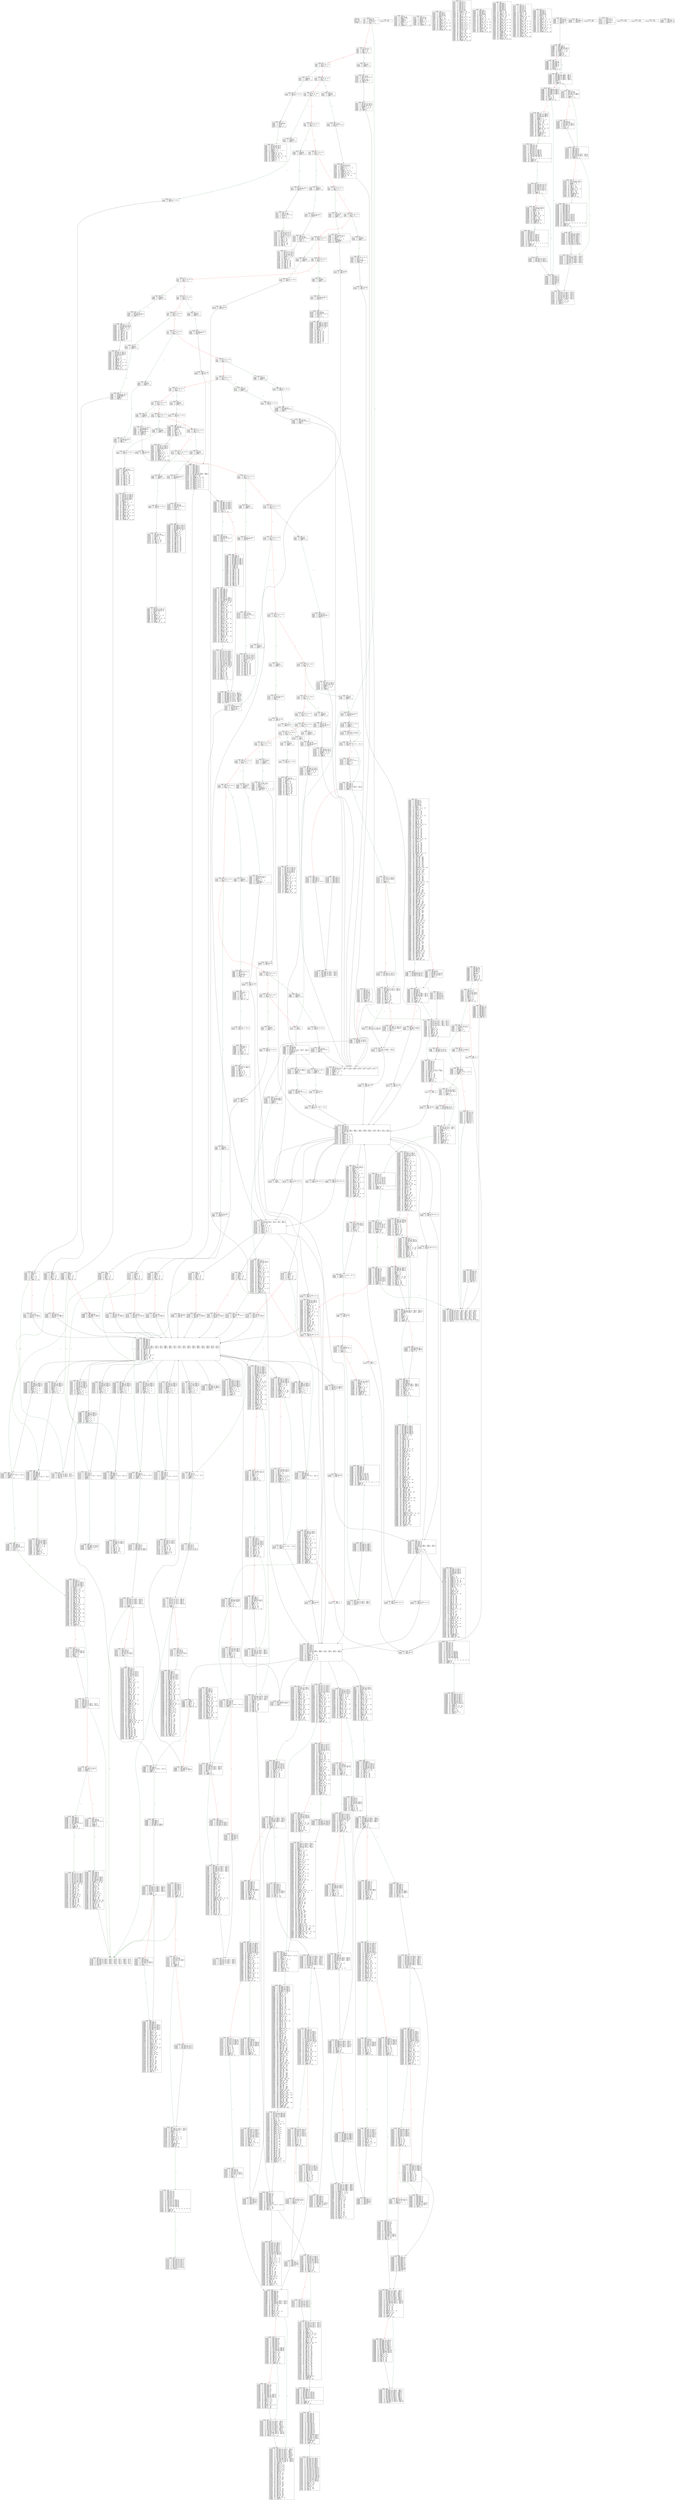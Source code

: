 
digraph G {
graph [fontname = "consolas"];
node  [fontname = "consolas"];
edge  [fontname = "consolas"];
ff [label="{_dispatch\lHash: 0x0\lStart: 0x0\lArguments: []\lStorage: []\l}", shape="record"];
block_0 [label="----- BLOCK ~0 -----\l0x0: .0 = uPHI~0-MEM\l0x4: .3 = MSTORE(.0, .2, .1)\l0x7: .5 = CALLDATASIZE\l0x8: .6 = LT(.5, .4)\l0xc: .8 = JUMPI(.7, .6)\l", shape="record"];
block_d [label="----- BLOCK ~d -----\l0x32: .3 = CALLDATALOAD(.2)\l0x33: .4 = DIV(.3, .1)\l0x34: .5 = AND(.4, .0)\l0x3b: .7 = EQ(.5, .6)\l0x3f: .9 = JUMPI(.8, .7)\l", shape="record"];
block_40 [label="----- BLOCK ~40 -----\l0x40: .0 = PHI~40[-1](~d.5)\l0x46: .2 = EQ(.1, .0)\l0x4a: .4 = JUMPI(.3, .2)\l", shape="record"];
block_4b [label="----- BLOCK ~4b -----\l0x4b: .0 = PHI~4b[-1](~40.0)\l0x51: .2 = EQ(.1, .0)\l0x55: .4 = JUMPI(.3, .2)\l", shape="record"];
block_56 [label="----- BLOCK ~56 -----\l0x56: .0 = PHI~56[-1](~4b.0)\l0x5c: .2 = EQ(.1, .0)\l0x60: .4 = JUMPI(.3, .2)\l", shape="record"];
block_61 [label="----- BLOCK ~61 -----\l0x61: .0 = PHI~61[-1](~56.0)\l0x67: .2 = EQ(.1, .0)\l0x6b: .4 = JUMPI(.3, .2)\l", shape="record"];
block_6c [label="----- BLOCK ~6c -----\l0x6c: .0 = PHI~6c[-1](~61.0)\l0x72: .2 = EQ(.1, .0)\l0x76: .4 = JUMPI(.3, .2)\l", shape="record"];
block_77 [label="----- BLOCK ~77 -----\l0x77: .0 = PHI~77[-1](~6c.0)\l0x7d: .2 = EQ(.1, .0)\l0x81: .4 = JUMPI(.3, .2)\l", shape="record"];
block_82 [label="----- BLOCK ~82 -----\l0x82: .0 = PHI~82[-1](~77.0)\l0x88: .2 = EQ(.1, .0)\l0x8c: .4 = JUMPI(.3, .2)\l", shape="record"];
block_8d [label="----- BLOCK ~8d -----\l0x8d: .0 = PHI~8d[-1](~82.0)\l0x93: .2 = EQ(.1, .0)\l0x97: .4 = JUMPI(.3, .2)\l", shape="record"];
block_98 [label="----- BLOCK ~98 -----\l0x98: .0 = PHI~98[-1](~8d.0)\l0x9e: .2 = EQ(.1, .0)\l0xa2: .4 = JUMPI(.3, .2)\l", shape="record"];
block_a3 [label="----- BLOCK ~a3 -----\l0xa3: .0 = PHI~a3[-1](~98.0)\l0xa9: .2 = EQ(.1, .0)\l0xad: .4 = JUMPI(.3, .2)\l", shape="record"];
block_ae [label="----- BLOCK ~ae -----\l0xae: .0 = PHI~ae[-1](~a3.0)\l0xb4: .2 = EQ(.1, .0)\l0xb8: .4 = JUMPI(.3, .2)\l", shape="record"];
block_b9 [label="----- BLOCK ~b9 -----\l0xb9: .0 = PHI~b9[-1](~ae.0)\l0xbf: .2 = EQ(.1, .0)\l0xc3: .4 = JUMPI(.3, .2)\l", shape="record"];
block_c4 [label="----- BLOCK ~c4 -----\l0xc4: .0 = PHI~c4[-1](~b9.0)\l0xca: .2 = EQ(.1, .0)\l0xce: .4 = JUMPI(.3, .2)\l", shape="record"];
block_cf [label="----- BLOCK ~cf -----\l0xcf: .0 = PHI~cf[-1](~c4.0)\l0xd5: .2 = EQ(.1, .0)\l0xd9: .4 = JUMPI(.3, .2)\l", shape="record"];
block_da [label="----- BLOCK ~da -----\l0xda: .0 = PHI~da[-1](~cf.0)\l0xe0: .2 = EQ(.1, .0)\l0xe4: .4 = JUMPI(.3, .2)\l", shape="record"];
block_e5 [label="----- BLOCK ~e5 -----\l0xe5: .0 = PHI~e5[-1](~da.0)\l0xeb: .2 = EQ(.1, .0)\l0xef: .4 = JUMPI(.3, .2)\l", shape="record"];
block_f0 [label="----- BLOCK ~f0 -----\l0xf0: .0 = PHI~f0[-1](~e5.0)\l0xf6: .2 = EQ(.1, .0)\l0xfa: .4 = JUMPI(.3, .2)\l", shape="record"];
block_fb [label="----- BLOCK ~fb -----\l0xfb: .0 = PHI~fb[-1](~f0.0)\l0x101: .2 = EQ(.1, .0)\l0x105: .4 = JUMPI(.3, .2)\l", shape="record"];
block_106 [label="----- BLOCK ~106 -----\l0x106: .0 = PHI~106[-1](~fb.0)\l0x10c: .2 = EQ(.1, .0)\l0x110: .4 = JUMPI(.3, .2)\l", shape="record"];
block_111 [label="----- BLOCK ~111 -----\l0x111: .0 = PHI~111[-1](~106.0)\l0x117: .2 = EQ(.1, .0)\l0x11b: .4 = JUMPI(.3, .2)\l", shape="record"];
block_11c [label="----- BLOCK ~11c -----\l0x11c: .0 = PHI~11c[-1](~111.0)\l0x122: .2 = EQ(.1, .0)\l0x126: .4 = JUMPI(.3, .2)\l", shape="record"];
block_127 [label="----- BLOCK ~127 -----\l0x127: .0 = PHI~127[-1](~11c.0)\l0x12d: .2 = EQ(.1, .0)\l0x131: .4 = JUMPI(.3, .2)\l", shape="record"];
block_132 [label="----- BLOCK ~132 -----\l0x132: .0 = PHI~132[-1](~127.0)\l0x138: .2 = EQ(.1, .0)\l0x13c: .4 = JUMPI(.3, .2)\l", shape="record"];
block_13d [label="----- BLOCK ~13d -----\l0x13d: .0 = PHI~13d[-1](~132.0)\l0x143: .2 = EQ(.1, .0)\l0x147: .4 = JUMPI(.3, .2)\l", shape="record"];
block_148 [label="----- BLOCK ~148 -----\l0x148: .0 = PHI~148[-1](~13d.0)\l0x14e: .2 = EQ(.1, .0)\l0x152: .4 = JUMPI(.3, .2)\l", shape="record"];
block_153 [label="----- BLOCK ~153 -----\l0x153: .0 = PHI~153[-1](~148.0)\l0x159: .2 = EQ(.1, .0)\l0x15d: .4 = JUMPI(.3, .2)\l", shape="record"];
block_15e [label="----- BLOCK ~15e -----\l0x15e: .0 = PHI~15e[-1](~153.0)\l0x164: .2 = EQ(.1, .0)\l0x168: .4 = JUMPI(.3, .2)\l", shape="record"];
block_169 [label="----- BLOCK ~169 -----\l0x169: .0 = PHI~169[-1](~15e.0)\l0x16f: .2 = EQ(.1, .0)\l0x173: .4 = JUMPI(.3, .2)\l", shape="record"];
block_174 [label="----- BLOCK ~174 -----\l0x174: .0 = PHI~174[-1](~169.0)\l0x17a: .2 = EQ(.1, .0)\l0x17e: .4 = JUMPI(.3, .2)\l", shape="record"];
block_17f [label="----- BLOCK ~17f -----\l0x17f: .0 = PHI~17f[-1](~174.0)\l0x185: .2 = EQ(.1, .0)\l0x189: .4 = JUMPI(.3, .2)\l", shape="record"];
block_18a [label="----- BLOCK ~18a -----\l0x18a: .0 = PHI~18a[-1](~17f.0)\l0x190: .2 = EQ(.1, .0)\l0x194: .4 = JUMPI(.3, .2)\l", shape="record"];
block_195 [label="----- BLOCK ~195 -----\l0x195: .0 = PHI~195[-1](~18a.0)\l0x19b: .2 = EQ(.1, .0)\l0x19f: .4 = JUMPI(.3, .2)\l", shape="record"];
block_1a0 [label="----- BLOCK ~1a0 -----\l0x1a0: .0 = PHI~1a0[-1](~195.0)\l0x1a6: .2 = EQ(.1, .0)\l0x1aa: .4 = JUMPI(.3, .2)\l", shape="record"];
block_1ab [label="----- BLOCK ~1ab -----\l0x1ab: .0 = PHI~1ab[-1](~1a0.0)\l0x1b1: .2 = EQ(.1, .0)\l0x1b5: .4 = JUMPI(.3, .2)\l", shape="record"];
block_1b6 [label="----- BLOCK ~1b6 -----\l0x1b6: .0 = PHI~1b6[-1](~1ab.0)\l0x1bc: .2 = EQ(.1, .0)\l0x1c0: .4 = JUMPI(.3, .2)\l", shape="record"];
block_1c1 [label="----- BLOCK ~1c1 -----\l0x1c5: .1 = CALLER\l0x1c9: .3 = JUMP(.2)\l", shape="record"];
block_1ca [label="----- BLOCK ~1ca -----\l0x1ca: .0 = PHI~1ca[-1](~8dd.6)\l0x1cb: .1 = ISZERO(.0)\l0x1cc: .2 = ISZERO(.1)\l0x1d0: .4 = JUMPI(.3, .2)\l", shape="record"];
block_1d5 [label="----- BLOCK ~1d5 -----\l0x1d5: .0 = uPHI~1d5-MEM\l0x1de: .4 = JUMP(.3)\l", shape="record"];
block_1df [label="----- BLOCK ~1df -----\l0x1e0: .0 = STOP\l", shape="record"];
block_1e1 [label="----- BLOCK ~1e1 -----\l0x1e2: .0 = CALLVALUE\l0x1e4: .1 = ISZERO(.0)\l0x1e8: .3 = JUMPI(.2, .1)\l", shape="record"];
block_1ed [label="----- BLOCK ~1ed -----\l0x1ed: .0 = uPHI~1ed-MEM\l0x1ed: .1 = PHI~1ed[-1](~1e1.0)\l0x1f8: .6 = EXP(.5, .4)\l0x1f9: .7 = SUB(.6, .3)\l0x1fc: .9 = CALLDATALOAD(.8)\l0x1fd: .10 = AND(.9, .7)\l0x201: .12 = JUMP(.11)\l", shape="record"];
block_202 [label="----- BLOCK ~202 -----\l0x202: .0 = PHI~202[-1](~e4c.10, ~2011.10, ~23da.3, ~18d9.3, ~eb3.21, ~1fdf.10, ~18df.3, ~1c5f.10)\l0x202: .1 = PHI~202-MEM(~e4c.7, ~2011.7, ~23da.0, ~18d9.0, ~eb3.20, ~1fdf.7, ~18df.0, ~1c5f.7)\l0x206: .3 = MLOAD(.1, .2)\l0x209: .4 = MSTORE(.1, .3, .0)\l0x20a: .5 = MLOAD(.4, .2)\l0x20e: .6 = SUB(.3, .5)\l0x211: .8 = ADD(.7, .6)\l0x213: .9 = RETURN(.4, .5, .8)\l", shape="record"];
block_214 [label="----- BLOCK ~214 -----\l0x215: .0 = CALLVALUE\l0x217: .1 = ISZERO(.0)\l0x21b: .3 = JUMPI(.2, .1)\l", shape="record"];
block_220 [label="----- BLOCK ~220 -----\l0x220: .0 = PHI~220[-1](~214.0)\l0x228: .3 = JUMP(.2)\l", shape="record"];
block_229 [label="----- BLOCK ~229 -----\l0x22a: .0 = CALLVALUE\l0x22c: .1 = ISZERO(.0)\l0x230: .3 = JUMPI(.2, .1)\l", shape="record"];
block_235 [label="----- BLOCK ~235 -----\l0x235: .0 = uPHI~235-MEM\l0x235: .1 = PHI~235[-1](~229.0)\l0x23d: .4 = JUMP(.3)\l", shape="record"];
block_23e [label="----- BLOCK ~23e -----\l0x23f: .0 = CALLVALUE\l0x241: .1 = ISZERO(.0)\l0x245: .3 = JUMPI(.2, .1)\l", shape="record"];
block_24a [label="----- BLOCK ~24a -----\l0x24a: .0 = PHI~24a[-1](~23e.0)\l0x252: .3 = JUMP(.2)\l", shape="record"];
block_253 [label="----- BLOCK ~253 -----\l0x253: .0 = uPHI~253[-1]\l0x253: .1 = uPHI~253-MEM\l0x257: .3 = MLOAD(.1, .2)\l0x259: .4 = ISZERO(.0)\l0x25a: .5 = ISZERO(.4)\l0x25c: .6 = MSTORE(.1, .3, .5)\l0x25d: .7 = MLOAD(.6, .2)\l0x261: .8 = SUB(.3, .7)\l0x264: .10 = ADD(.9, .8)\l0x266: .11 = RETURN(.6, .7, .10)\l", shape="record"];
block_267 [label="----- BLOCK ~267 -----\l0x268: .0 = CALLVALUE\l0x26a: .1 = ISZERO(.0)\l0x26e: .3 = JUMPI(.2, .1)\l", shape="record"];
block_273 [label="----- BLOCK ~273 -----\l0x273: .0 = PHI~273[-1](~267.0)\l0x27a: .3 = CALLDATALOAD(.2)\l0x27e: .5 = JUMP(.4)\l", shape="record"];
block_27f [label="----- BLOCK ~27f -----\l0x27f: .0 = uPHI~27f[-1]\l0x27f: .1 = uPHI~27f-MEM\l0x283: .3 = MLOAD(.1, .2)\l0x288: .5 = AND(.0, .4)\l0x28a: .6 = MSTORE(.1, .3, .5)\l0x28b: .7 = MLOAD(.6, .2)\l0x28f: .8 = SUB(.3, .7)\l0x292: .10 = ADD(.9, .8)\l0x294: .11 = RETURN(.6, .7, .10)\l", shape="record"];
block_295 [label="----- BLOCK ~295 -----\l0x296: .0 = CALLVALUE\l0x298: .1 = ISZERO(.0)\l0x29c: .3 = JUMPI(.2, .1)\l", shape="record"];
block_2a1 [label="----- BLOCK ~2a1 -----\l0x2a1: .0 = PHI~2a1[-1](~295.0)\l0x2a8: .3 = CALLDATALOAD(.2)\l0x2ac: .5 = JUMP(.4)\l", shape="record"];
block_2ad [label="----- BLOCK ~2ad -----\l0x2ad: .0 = uPHI~2ad[-1]\l0x2ad: .1 = uPHI~2ad[-2]\l0x2ad: .2 = uPHI~2ad[-3]\l0x2ad: .3 = uPHI~2ad-MEM\l0x2b1: .5 = MLOAD(.3, .4)\l0x2b8: .9 = EXP(.8, .7)\l0x2b9: .10 = SUB(.9, .6)\l0x2bc: .11 = AND(.2, .10)\l0x2be: .12 = MSTORE(.3, .5, .11)\l0x2c6: .14 = AND(.13, .1)\l0x2ca: .16 = ADD(.5, .15)\l0x2cb: .17 = MSTORE(.12, .16, .14)\l0x2cd: .18 = AND(.13, .0)\l0x2d0: .19 = ADD(.4, .5)\l0x2d1: .20 = MSTORE(.17, .19, .18)\l0x2d2: .21 = MLOAD(.20, .4)\l0x2d6: .22 = SUB(.5, .21)\l0x2d9: .24 = ADD(.23, .22)\l0x2db: .25 = RETURN(.20, .21, .24)\l", shape="record"];
block_2dc [label="----- BLOCK ~2dc -----\l0x2dc: .0 = uPHI~2dc-MEM\l0x2dd: .1 = CALLVALUE\l0x2df: .2 = ISZERO(.1)\l0x2e3: .4 = JUMPI(.3, .2)\l", shape="record"];
block_2e8 [label="----- BLOCK ~2e8 -----\l0x2e8: .0 = PHI~2e8-MEM(~2dc.0)\l0x2e8: .1 = PHI~2e8[-1](~2dc.1)\l0x2ed: .3 = MLOAD(.0, .2)\l0x2f3: .5 = ADD(.4, .3)\l0x2f6: .6 = MSTORE(.0, .2, .5)\l0x2fb: .8 = CALLDATASIZE\l0x311: .12 = CALLDATACOPY(.6, .3, .9, .4)\l0x320: .14 = JUMP(.13)\l", shape="record"];
block_321 [label="----- BLOCK ~321 -----\l0x322: .0 = CALLVALUE\l0x324: .1 = ISZERO(.0)\l0x328: .3 = JUMPI(.2, .1)\l", shape="record"];
block_32d [label="----- BLOCK ~32d -----\l0x32d: .0 = PHI~32d[-1](~321.0)\l0x338: .5 = EXP(.4, .3)\l0x339: .6 = SUB(.5, .2)\l0x33c: .8 = CALLDATALOAD(.7)\l0x33d: .9 = AND(.8, .6)\l0x341: .11 = JUMP(.10)\l", shape="record"];
block_342 [label="----- BLOCK ~342 -----\l0x343: .0 = CALLVALUE\l0x345: .1 = ISZERO(.0)\l0x349: .3 = JUMPI(.2, .1)\l", shape="record"];
block_34e [label="----- BLOCK ~34e -----\l0x34e: .0 = PHI~34e[-1](~342.0)\l0x356: .3 = JUMP(.2)\l", shape="record"];
block_357 [label="----- BLOCK ~357 -----\l0x357: .0 = uPHI~357[-4]\l0x357: .1 = uPHI~357[-3]\l0x357: .2 = uPHI~357[-5]\l0x357: .3 = uPHI~357[-2]\l0x357: .4 = uPHI~357[-1]\l0x357: .5 = uPHI~357[-6]\l0x357: .6 = uPHI~357[-7]\l0x357: .7 = uPHI~357[-8]\l0x357: .8 = uPHI~357[-9]\l0x357: .9 = uPHI~357-MEM\l0x35b: .11 = MLOAD(.9, .10)\l0x35e: .12 = MSTORE(.9, .11, .8)\l0x365: .16 = EXP(.15, .14)\l0x366: .17 = SUB(.16, .13)\l0x369: .18 = AND(.17, .7)\l0x36d: .20 = ADD(.11, .19)\l0x36e: .21 = MSTORE(.12, .20, .18)\l0x371: .22 = AND(.17, .6)\l0x374: .23 = ADD(.10, .11)\l0x375: .24 = MSTORE(.21, .23, .22)\l0x379: .25 = AND(.17, .5)\l0x37d: .27 = ADD(.11, .26)\l0x37e: .28 = MSTORE(.24, .27, .25)\l0x382: .30 = ADD(.11, .29)\l0x386: .31 = MSTORE(.28, .30, .2)\l0x38a: .33 = ADD(.11, .32)\l0x38b: .34 = MSTORE(.31, .33, .0)\l0x38f: .36 = ADD(.11, .35)\l0x390: .37 = MSTORE(.34, .36, .1)\l0x397: .41 = EXP(.40, .39)\l0x398: .42 = SUB(.41, .38)\l0x39b: .43 = AND(.3, .42)\l0x39f: .45 = ADD(.11, .44)\l0x3a0: .46 = MSTORE(.37, .45, .43)\l0x3a6: .48 = AND(.4, .47)\l0x3ab: .50 = ADD(.11, .49)\l0x3ac: .51 = MSTORE(.46, .50, .48)\l0x3ad: .52 = MLOAD(.51, .10)\l0x3b1: .53 = SUB(.11, .52)\l0x3b5: .55 = ADD(.54, .53)\l0x3b7: .56 = RETURN(.51, .52, .55)\l", shape="record"];
block_3b8 [label="----- BLOCK ~3b8 -----\l0x3b9: .0 = CALLVALUE\l0x3bb: .1 = ISZERO(.0)\l0x3bf: .3 = JUMPI(.2, .1)\l", shape="record"];
block_3c4 [label="----- BLOCK ~3c4 -----\l0x3c4: .0 = PHI~3c4[-1](~3b8.0)\l0x3cb: .3 = CALLDATALOAD(.2)\l0x3cf: .5 = JUMP(.4)\l", shape="record"];
block_3d0 [label="----- BLOCK ~3d0 -----\l0x3d0: .0 = uPHI~3d0[-1]\l0x3d0: .1 = uPHI~3d0[-2]\l0x3d0: .2 = uPHI~3d0[-3]\l0x3d0: .3 = uPHI~3d0[-4]\l0x3d0: .4 = uPHI~3d0-MEM\l0x3d4: .6 = MLOAD(.4, .5)\l0x3db: .10 = EXP(.9, .8)\l0x3dc: .11 = SUB(.10, .7)\l0x3df: .12 = AND(.11, .3)\l0x3e1: .13 = MSTORE(.4, .6, .12)\l0x3e5: .14 = AND(.11, .2)\l0x3e9: .16 = ADD(.6, .15)\l0x3ea: .17 = MSTORE(.13, .16, .14)\l0x3f2: .19 = AND(.18, .1)\l0x3f5: .20 = ADD(.5, .6)\l0x3f6: .21 = MSTORE(.17, .20, .19)\l0x3f7: .22 = AND(.0, .18)\l0x3fb: .24 = ADD(.6, .23)\l0x3fc: .25 = MSTORE(.21, .24, .22)\l0x3fe: .26 = MLOAD(.25, .5)\l0x402: .27 = SUB(.6, .26)\l0x405: .29 = ADD(.28, .27)\l0x407: .30 = RETURN(.25, .26, .29)\l", shape="record"];
block_408 [label="----- BLOCK ~408 -----\l0x409: .0 = CALLVALUE\l0x40b: .1 = ISZERO(.0)\l0x40f: .3 = JUMPI(.2, .1)\l", shape="record"];
block_414 [label="----- BLOCK ~414 -----\l0x414: .0 = uPHI~414-MEM\l0x414: .1 = PHI~414[-1](~408.0)\l0x41b: .4 = CALLDATALOAD(.3)\l0x41f: .6 = JUMP(.5)\l", shape="record"];
block_420 [label="----- BLOCK ~420 -----\l0x420: .0 = PHI~420[-1](~1642.27)\l0x420: .1 = PHI~420[-2](~1642.21)\l0x420: .2 = PHI~420[-3](~1642.16)\l0x420: .3 = PHI~420-MEM(~1642.7)\l0x424: .5 = MLOAD(.3, .4)\l0x42b: .9 = EXP(.8, .7)\l0x42c: .10 = SUB(.9, .6)\l0x42f: .11 = AND(.10, .2)\l0x431: .12 = MSTORE(.3, .5, .11)\l0x435: .13 = AND(.10, .1)\l0x439: .15 = ADD(.5, .14)\l0x43a: .16 = MSTORE(.12, .15, .13)\l0x441: .18 = AND(.17, .0)\l0x444: .19 = ADD(.4, .5)\l0x445: .20 = MSTORE(.16, .19, .18)\l0x447: .21 = MLOAD(.20, .4)\l0x44b: .22 = SUB(.5, .21)\l0x44e: .24 = ADD(.23, .22)\l0x450: .25 = RETURN(.20, .21, .24)\l", shape="record"];
block_451 [label="----- BLOCK ~451 -----\l0x452: .0 = CALLVALUE\l0x454: .1 = ISZERO(.0)\l0x458: .3 = JUMPI(.2, .1)\l", shape="record"];
block_45d [label="----- BLOCK ~45d -----\l0x45d: .0 = PHI~45d[-1](~451.0)\l0x464: .3 = CALLDATALOAD(.2)\l0x468: .5 = JUMP(.4)\l", shape="record"];
block_469 [label="----- BLOCK ~469 -----\l0x469: .0 = uPHI~469[-2]\l0x469: .1 = uPHI~469[-1]\l0x469: .2 = uPHI~469[-3]\l0x469: .3 = uPHI~469[-4]\l0x469: .4 = uPHI~469[-5]\l0x469: .5 = uPHI~469[-6]\l0x469: .6 = uPHI~469[-7]\l0x469: .7 = uPHI~469-MEM\l0x46d: .9 = MLOAD(.7, .8)\l0x474: .13 = EXP(.12, .11)\l0x475: .14 = SUB(.13, .10)\l0x478: .15 = AND(.6, .14)\l0x47a: .16 = MSTORE(.7, .9, .15)\l0x481: .20 = EXP(.19, .18)\l0x482: .21 = SUB(.20, .17)\l0x485: .22 = AND(.5, .21)\l0x489: .24 = ADD(.9, .23)\l0x48a: .25 = MSTORE(.16, .24, .22)\l0x496: .27 = AND(.26, .4)\l0x499: .28 = ADD(.8, .9)\l0x49a: .29 = MSTORE(.25, .28, .27)\l0x49f: .31 = AND(.30, .3)\l0x4a3: .33 = ADD(.9, .32)\l0x4a4: .34 = MSTORE(.29, .33, .31)\l0x4a8: .35 = AND(.30, .2)\l0x4ac: .37 = ADD(.9, .36)\l0x4ad: .38 = MSTORE(.34, .37, .35)\l0x4af: .39 = AND(.26, .0)\l0x4b3: .41 = ADD(.9, .40)\l0x4b4: .42 = MSTORE(.38, .41, .39)\l0x4b5: .43 = ISZERO(.1)\l0x4b6: .44 = ISZERO(.43)\l0x4ba: .46 = ADD(.9, .45)\l0x4bb: .47 = MSTORE(.42, .46, .44)\l0x4bc: .48 = MLOAD(.47, .8)\l0x4c0: .49 = SUB(.9, .48)\l0x4c3: .51 = ADD(.50, .49)\l0x4c5: .52 = RETURN(.47, .48, .51)\l", shape="record"];
block_4c6 [label="----- BLOCK ~4c6 -----\l0x4c7: .0 = CALLVALUE\l0x4c9: .1 = ISZERO(.0)\l0x4cd: .3 = JUMPI(.2, .1)\l", shape="record"];
block_4d2 [label="----- BLOCK ~4d2 -----\l0x4d2: .0 = PHI~4d2[-1](~4c6.0)\l0x4d9: .3 = CALLDATALOAD(.2)\l0x4dc: .5 = CALLDATALOAD(.4)\l0x4dd: .6 = ISZERO(.5)\l0x4de: .7 = ISZERO(.6)\l0x4e2: .9 = JUMP(.8)\l", shape="record"];
block_4e3 [label="----- BLOCK ~4e3 -----\l0x4e4: .0 = CALLVALUE\l0x4e6: .1 = ISZERO(.0)\l0x4ea: .3 = JUMPI(.2, .1)\l", shape="record"];
block_4ef [label="----- BLOCK ~4ef -----\l0x4ef: .0 = PHI~4ef[-1](~4e3.0)\l0x4f9: .4 = CALLDATALOAD(.3)\l0x4fa: .5 = AND(.4, .2)\l0x4fe: .7 = JUMP(.6)\l", shape="record"];
block_4ff [label="----- BLOCK ~4ff -----\l0x500: .0 = CALLVALUE\l0x502: .1 = ISZERO(.0)\l0x506: .3 = JUMPI(.2, .1)\l", shape="record"];
block_50b [label="----- BLOCK ~50b -----\l0x50b: .0 = PHI~50b[-1](~4ff.0)\l0x513: .3 = JUMP(.2)\l", shape="record"];
block_514 [label="----- BLOCK ~514 -----\l0x515: .0 = CALLVALUE\l0x517: .1 = ISZERO(.0)\l0x51b: .3 = JUMPI(.2, .1)\l", shape="record"];
block_520 [label="----- BLOCK ~520 -----\l0x520: .0 = PHI~520[-1](~514.0)\l0x528: .3 = JUMP(.2)\l", shape="record"];
block_529 [label="----- BLOCK ~529 -----\l0x52a: .0 = CALLVALUE\l0x52c: .1 = ISZERO(.0)\l0x530: .3 = JUMPI(.2, .1)\l", shape="record"];
block_535 [label="----- BLOCK ~535 -----\l0x535: .0 = PHI~535[-1](~529.0)\l0x53d: .3 = JUMP(.2)\l", shape="record"];
block_53e [label="----- BLOCK ~53e -----\l0x53e: .0 = PHI~53e[-1](~18e5.15)\l0x53e: .1 = PHI~53e[-2](~18e5.5)\l0x53e: .2 = PHI~53e[-3](~18e5.11)\l0x53e: .3 = PHI~53e-MEM(~18e5.0)\l0x542: .5 = MLOAD(.3, .4)\l0x548: .7 = AND(.2, .6)\l0x54a: .8 = MSTORE(.3, .5, .7)\l0x54e: .10 = ADD(.5, .9)\l0x552: .11 = MSTORE(.8, .10, .1)\l0x55c: .13 = AND(.12, .0)\l0x55f: .14 = ADD(.4, .5)\l0x560: .15 = MSTORE(.11, .14, .13)\l0x561: .16 = MLOAD(.15, .4)\l0x565: .17 = SUB(.5, .16)\l0x568: .19 = ADD(.18, .17)\l0x56a: .20 = RETURN(.15, .16, .19)\l", shape="record"];
block_56b [label="----- BLOCK ~56b -----\l0x56c: .0 = CALLVALUE\l0x56e: .1 = ISZERO(.0)\l0x572: .3 = JUMPI(.2, .1)\l", shape="record"];
block_577 [label="----- BLOCK ~577 -----\l0x577: .0 = PHI~577[-1](~56b.0)\l0x57e: .3 = CALLDATALOAD(.2)\l0x58a: .6 = CALLDATALOAD(.5)\l0x58b: .7 = AND(.6, .4)\l0x58e: .9 = CALLDATALOAD(.8)\l0x58f: .10 = ISZERO(.9)\l0x590: .11 = ISZERO(.10)\l0x594: .13 = JUMP(.12)\l", shape="record"];
block_595 [label="----- BLOCK ~595 -----\l0x596: .0 = CALLVALUE\l0x598: .1 = ISZERO(.0)\l0x59c: .3 = JUMPI(.2, .1)\l", shape="record"];
block_5a1 [label="----- BLOCK ~5a1 -----\l0x5a1: .0 = PHI~5a1[-1](~595.0)\l0x5a9: .3 = JUMP(.2)\l", shape="record"];
block_5aa [label="----- BLOCK ~5aa -----\l0x5aa: .0 = PHI~5aa[-1](~1b39.26)\l0x5aa: .1 = PHI~5aa[-2](~1b39.21)\l0x5aa: .2 = PHI~5aa[-3](~1b39.16)\l0x5aa: .3 = PHI~5aa[-4](~1b39.8)\l0x5aa: .4 = PHI~5aa[-5](~1b39.5)\l0x5aa: .5 = PHI~5aa-MEM(~1b39.0)\l0x5ae: .7 = MLOAD(.5, .6)\l0x5b3: .9 = AND(.8, .4)\l0x5b5: .10 = MSTORE(.5, .7, .9)\l0x5b9: .11 = AND(.8, .3)\l0x5bd: .13 = ADD(.7, .12)\l0x5be: .14 = MSTORE(.10, .13, .11)\l0x5c5: .18 = EXP(.17, .16)\l0x5c6: .19 = SUB(.18, .15)\l0x5c9: .20 = AND(.19, .2)\l0x5cc: .21 = ADD(.6, .7)\l0x5cd: .22 = MSTORE(.14, .21, .20)\l0x5d0: .23 = AND(.19, .1)\l0x5d4: .25 = ADD(.7, .24)\l0x5d5: .26 = MSTORE(.22, .25, .23)\l0x5d6: .27 = AND(.0, .19)\l0x5da: .29 = ADD(.7, .28)\l0x5db: .30 = MSTORE(.26, .29, .27)\l0x5dd: .31 = MLOAD(.30, .6)\l0x5e1: .32 = SUB(.7, .31)\l0x5e4: .34 = ADD(.33, .32)\l0x5e6: .35 = RETURN(.30, .31, .34)\l", shape="record"];
block_5e7 [label="----- BLOCK ~5e7 -----\l0x5e8: .0 = CALLVALUE\l0x5ea: .1 = ISZERO(.0)\l0x5ee: .3 = JUMPI(.2, .1)\l", shape="record"];
block_5f3 [label="----- BLOCK ~5f3 -----\l0x5f3: .0 = PHI~5f3[-1](~5e7.0)\l0x5fa: .3 = CALLDATALOAD(.2)\l0x5fe: .5 = JUMP(.4)\l", shape="record"];
block_5ff [label="----- BLOCK ~5ff -----\l0x5ff: .0 = uPHI~5ff[-2]\l0x5ff: .1 = uPHI~5ff[-1]\l0x5ff: .2 = uPHI~5ff[-3]\l0x5ff: .3 = uPHI~5ff[-4]\l0x5ff: .4 = uPHI~5ff[-5]\l0x5ff: .5 = uPHI~5ff[-6]\l0x5ff: .6 = uPHI~5ff-MEM\l0x603: .8 = MLOAD(.6, .7)\l0x60a: .12 = EXP(.11, .10)\l0x60b: .13 = SUB(.12, .9)\l0x60e: .14 = AND(.5, .13)\l0x610: .15 = MSTORE(.6, .8, .14)\l0x617: .19 = EXP(.18, .17)\l0x618: .20 = SUB(.19, .16)\l0x61b: .21 = AND(.4, .20)\l0x61f: .23 = ADD(.8, .22)\l0x620: .24 = MSTORE(.15, .23, .21)\l0x62c: .26 = AND(.25, .3)\l0x62f: .27 = ADD(.7, .8)\l0x630: .28 = MSTORE(.24, .27, .26)\l0x634: .29 = AND(.25, .2)\l0x638: .31 = ADD(.8, .30)\l0x639: .32 = MSTORE(.28, .31, .29)\l0x642: .34 = AND(.0, .33)\l0x646: .36 = ADD(.8, .35)\l0x647: .37 = MSTORE(.32, .36, .34)\l0x64a: .39 = AND(.38, .1)\l0x64e: .41 = ADD(.8, .40)\l0x64f: .42 = MSTORE(.37, .41, .39)\l0x650: .43 = MLOAD(.42, .7)\l0x654: .44 = SUB(.8, .43)\l0x657: .46 = ADD(.45, .44)\l0x659: .47 = RETURN(.42, .43, .46)\l", shape="record"];
block_65a [label="----- BLOCK ~65a -----\l0x65b: .0 = CALLVALUE\l0x65d: .1 = ISZERO(.0)\l0x661: .3 = JUMPI(.2, .1)\l", shape="record"];
block_666 [label="----- BLOCK ~666 -----\l0x666: .0 = PHI~666[-1](~65a.0)\l0x66e: .3 = JUMP(.2)\l", shape="record"];
block_66f [label="----- BLOCK ~66f -----\l0x66f: .0 = PHI~66f[-1](~1bfc.14)\l0x66f: .1 = PHI~66f[-2](~1bfc.9)\l0x66f: .2 = PHI~66f-MEM(~1bfc.0)\l0x673: .4 = MLOAD(.2, .3)\l0x67a: .8 = EXP(.7, .6)\l0x67b: .9 = SUB(.8, .5)\l0x67e: .10 = AND(.9, .1)\l0x680: .11 = MSTORE(.2, .4, .10)\l0x684: .12 = AND(.9, .0)\l0x688: .14 = ADD(.4, .13)\l0x689: .15 = MSTORE(.11, .14, .12)\l0x68b: .16 = MLOAD(.15, .3)\l0x68f: .17 = SUB(.4, .16)\l0x692: .18 = ADD(.3, .17)\l0x694: .19 = RETURN(.15, .16, .18)\l", shape="record"];
block_695 [label="----- BLOCK ~695 -----\l0x696: .0 = CALLVALUE\l0x698: .1 = ISZERO(.0)\l0x69c: .3 = JUMPI(.2, .1)\l", shape="record"];
block_6a1 [label="----- BLOCK ~6a1 -----\l0x6a1: .0 = PHI~6a1[-1](~695.0)\l0x6a8: .3 = CALLDATALOAD(.2)\l0x6ac: .5 = JUMP(.4)\l", shape="record"];
block_6ad [label="----- BLOCK ~6ad -----\l0x6ad: .0 = uPHI~6ad[-1]\l0x6ad: .1 = uPHI~6ad[-2]\l0x6ad: .2 = uPHI~6ad[-3]\l0x6ad: .3 = uPHI~6ad[-4]\l0x6ad: .4 = uPHI~6ad-MEM\l0x6b1: .6 = MLOAD(.4, .5)\l0x6b8: .10 = EXP(.9, .8)\l0x6b9: .11 = SUB(.10, .7)\l0x6bc: .12 = AND(.11, .3)\l0x6be: .13 = MSTORE(.4, .6, .12)\l0x6c1: .14 = AND(.11, .2)\l0x6c5: .16 = ADD(.6, .15)\l0x6c6: .17 = MSTORE(.13, .16, .14)\l0x6ca: .18 = AND(.11, .1)\l0x6cd: .19 = ADD(.5, .6)\l0x6ce: .20 = MSTORE(.17, .19, .18)\l0x6d3: .22 = AND(.0, .21)\l0x6d7: .24 = ADD(.6, .23)\l0x6d8: .25 = MSTORE(.20, .24, .22)\l0x6da: .26 = MLOAD(.25, .5)\l0x6de: .27 = SUB(.6, .26)\l0x6e1: .29 = ADD(.28, .27)\l0x6e3: .30 = RETURN(.25, .26, .29)\l", shape="record"];
block_6e4 [label="----- BLOCK ~6e4 -----\l0x6e5: .0 = CALLVALUE\l0x6e7: .1 = ISZERO(.0)\l0x6eb: .3 = JUMPI(.2, .1)\l", shape="record"];
block_6f0 [label="----- BLOCK ~6f0 -----\l0x6f0: .0 = uPHI~6f0-MEM\l0x6f0: .1 = PHI~6f0[-1](~6e4.0)\l0x6f7: .4 = CALLDATALOAD(.3)\l0x6fb: .6 = JUMP(.5)\l", shape="record"];
block_6fc [label="----- BLOCK ~6fc -----\l0x6fd: .0 = CALLVALUE\l0x6ff: .1 = ISZERO(.0)\l0x703: .3 = JUMPI(.2, .1)\l", shape="record"];
block_708 [label="----- BLOCK ~708 -----\l0x708: .0 = PHI~708[-1](~6fc.0)\l0x712: .4 = CALLDATALOAD(.3)\l0x713: .5 = AND(.4, .2)\l0x716: .7 = CALLDATALOAD(.6)\l0x71a: .9 = JUMP(.8)\l", shape="record"];
block_71b [label="----- BLOCK ~71b -----\l0x71c: .0 = CALLVALUE\l0x71e: .1 = ISZERO(.0)\l0x722: .3 = JUMPI(.2, .1)\l", shape="record"];
block_727 [label="----- BLOCK ~727 -----\l0x727: .0 = PHI~727[-1](~71b.0)\l0x737: .4 = CALLDATALOAD(.3)\l0x738: .5 = AND(.4, .2)\l0x73c: .7 = JUMP(.6)\l", shape="record"];
block_73d [label="----- BLOCK ~73d -----\l0x73e: .0 = CALLVALUE\l0x740: .1 = ISZERO(.0)\l0x744: .3 = JUMPI(.2, .1)\l", shape="record"];
block_749 [label="----- BLOCK ~749 -----\l0x749: .0 = PHI~749[-1](~73d.0)\l0x750: .3 = CALLDATALOAD(.2)\l0x754: .5 = JUMP(.4)\l", shape="record"];
block_755 [label="----- BLOCK ~755 -----\l0x756: .0 = CALLVALUE\l0x758: .1 = ISZERO(.0)\l0x75c: .3 = JUMPI(.2, .1)\l", shape="record"];
block_761 [label="----- BLOCK ~761 -----\l0x761: .0 = uPHI~761-MEM\l0x761: .1 = PHI~761[-1](~755.0)\l0x768: .4 = CALLDATALOAD(.3)\l0x76c: .6 = JUMP(.5)\l", shape="record"];
block_76d [label="----- BLOCK ~76d -----\l0x773: .2 = CALLDATALOAD(.1)\l0x777: .4 = JUMP(.3)\l", shape="record"];
block_778 [label="----- BLOCK ~778 -----\l0x779: .0 = CALLVALUE\l0x77b: .1 = ISZERO(.0)\l0x77f: .3 = JUMPI(.2, .1)\l", shape="record"];
block_784 [label="----- BLOCK ~784 -----\l0x784: .0 = uPHI~784-MEM\l0x784: .1 = PHI~784[-1](~778.0)\l0x78b: .4 = CALLDATALOAD(.3)\l0x78f: .6 = JUMP(.5)\l", shape="record"];
block_790 [label="----- BLOCK ~790 -----\l0x791: .0 = CALLVALUE\l0x793: .1 = ISZERO(.0)\l0x797: .3 = JUMPI(.2, .1)\l", shape="record"];
block_79c [label="----- BLOCK ~79c -----\l0x79c: .0 = PHI~79c[-1](~790.0)\l0x7a4: .3 = JUMP(.2)\l", shape="record"];
block_7a5 [label="----- BLOCK ~7a5 -----\l0x7a5: .0 = PHI~7a5[-2](~2023.24)\l0x7a5: .1 = PHI~7a5[-1](~2023.30)\l0x7a5: .2 = PHI~7a5[-3](~2023.14)\l0x7a5: .3 = PHI~7a5[-4](~2023.9)\l0x7a5: .4 = PHI~7a5[-5](~2023.5)\l0x7a5: .5 = PHI~7a5-MEM(~2023.0)\l0x7a9: .7 = MLOAD(.5, .6)\l0x7b1: .9 = AND(.4, .8)\l0x7b3: .10 = MSTORE(.5, .7, .9)\l0x7bf: .12 = AND(.11, .3)\l0x7c3: .14 = ADD(.7, .13)\l0x7c4: .15 = MSTORE(.10, .14, .12)\l0x7c8: .16 = AND(.11, .2)\l0x7cb: .17 = ADD(.6, .7)\l0x7cc: .18 = MSTORE(.15, .17, .16)\l0x7d3: .22 = EXP(.21, .20)\l0x7d4: .23 = SUB(.22, .19)\l0x7d5: .24 = AND(.23, .0)\l0x7d9: .26 = ADD(.7, .25)\l0x7da: .27 = MSTORE(.18, .26, .24)\l0x7e0: .29 = AND(.1, .28)\l0x7e4: .31 = ADD(.7, .30)\l0x7e5: .32 = MSTORE(.27, .31, .29)\l0x7e6: .33 = MLOAD(.32, .6)\l0x7ea: .34 = SUB(.7, .33)\l0x7ed: .36 = ADD(.35, .34)\l0x7ef: .37 = RETURN(.32, .33, .36)\l", shape="record"];
block_7f0 [label="----- BLOCK ~7f0 -----\l0x7f0: .0 = uPHI~7f0-MEM\l0x7f1: .1 = CALLVALUE\l0x7f3: .2 = ISZERO(.1)\l0x7f7: .4 = JUMPI(.3, .2)\l", shape="record"];
block_7fc [label="----- BLOCK ~7fc -----\l0x7fc: .0 = PHI~7fc-MEM(~7f0.0)\l0x7fc: .1 = PHI~7fc[-1](~7f0.1)\l0x801: .3 = MLOAD(.0, .2)\l0x807: .5 = ADD(.4, .3)\l0x80a: .6 = MSTORE(.0, .2, .5)\l0x80f: .8 = CALLDATASIZE\l0x825: .12 = CALLDATACOPY(.6, .3, .9, .4)\l0x834: .14 = JUMP(.13)\l", shape="record"];
block_835 [label="----- BLOCK ~835 -----\l0x835: .0 = uPHI~835-MEM\l0x836: .1 = CALLVALUE\l0x838: .2 = ISZERO(.1)\l0x83c: .4 = JUMPI(.3, .2)\l", shape="record"];
block_841 [label="----- BLOCK ~841 -----\l0x841: .0 = PHI~841-MEM(~835.0)\l0x841: .1 = PHI~841[-1](~835.1)\l0x846: .3 = MLOAD(.0, .2)\l0x84c: .5 = ADD(.4, .3)\l0x84f: .6 = MSTORE(.0, .2, .5)\l0x854: .8 = CALLDATASIZE\l0x86a: .12 = CALLDATACOPY(.6, .3, .9, .4)\l0x879: .14 = JUMP(.13)\l", shape="record"];
block_87a [label="----- BLOCK ~87a -----\l0x87b: .0 = CALLVALUE\l0x87d: .1 = ISZERO(.0)\l0x881: .3 = JUMPI(.2, .1)\l", shape="record"];
block_886 [label="----- BLOCK ~886 -----\l0x886: .0 = PHI~886[-1](~87a.0)\l0x891: .5 = EXP(.4, .3)\l0x892: .6 = SUB(.5, .2)\l0x895: .8 = CALLDATALOAD(.7)\l0x896: .9 = AND(.8, .6)\l0x89a: .11 = JUMP(.10)\l", shape="record"];
block_89b [label="----- BLOCK ~89b -----\l0x89c: .0 = CALLVALUE\l0x89e: .1 = ISZERO(.0)\l0x8a2: .3 = JUMPI(.2, .1)\l", shape="record"];
block_8a7 [label="----- BLOCK ~8a7 -----\l0x8a7: .0 = PHI~8a7[-1](~89b.0)\l0x8ae: .3 = CALLDATALOAD(.2)\l0x8b2: .5 = JUMP(.4)\l", shape="record"];
block_8b3 [label="----- BLOCK ~8b3 -----\l0x8b4: .0 = CALLVALUE\l0x8b6: .1 = ISZERO(.0)\l0x8ba: .3 = JUMPI(.2, .1)\l", shape="record"];
block_8bf [label="----- BLOCK ~8bf -----\l0x8bf: .0 = PHI~8bf[-1](~8b3.0)\l0x8c7: .3 = JUMP(.2)\l", shape="record"];
block_8c8 [label="----- BLOCK ~8c8 -----\l0x8c9: .0 = CALLVALUE\l0x8cb: .1 = ISZERO(.0)\l0x8cf: .3 = JUMPI(.2, .1)\l", shape="record"];
block_8d4 [label="----- BLOCK ~8d4 -----\l0x8d4: .0 = PHI~8d4[-1](~8c8.0)\l0x8dc: .3 = JUMP(.2)\l", shape="record"];
block_8dd [label="----- BLOCK ~8dd -----\l0x8dd: .0 = uPHI~8dd[-6]\l0x8dd: .1 = uPHI~8dd-MEM\l0x8dd: .2 = uPHI~8dd[-3]\l0x8dd: .3 = PHI~8dd[-2](~1c1.0, ~1ff1.0, ~1155.2)\l0x8dd: .4 = PHI~8dd[-1](~1c1.1, ~1ff1.1, ~1155.3)\l0x8de: .5 = EXTCODESIZE(.4)\l0x8df: .6 = ISZERO(.5)\l0x8e1: .7 = JUMP(.3)\l", shape="record"];
block_8e2 [label="----- BLOCK ~8e2 -----\l0x8e2: .0 = PHI~8e2-MEM(~2005.0, ~1d5.0)\l0x8e9: .3 = JUMP(.2)\l", shape="record"];
block_8ea [label="----- BLOCK ~8ea -----\l0x8ea: .0 = PHI~8ea-MEM(~3bf4.23)\l0x8f7: .5 = JUMP(.4)\l", shape="record"];
block_8f8 [label="----- BLOCK ~8f8 -----\l0x8f8: .0 = PHI~8f8[-6](~3bf4.0)\l0x8f8: .1 = PHI~8f8-MEM(~3bf4.23)\l0x8fc: .3 = MLOAD(.1, .2)\l0x900: .5 = ADD(.3, .4)\l0x902: .6 = MSTORE(.1, .2, .5)\l0x905: .8 = SLOAD(.7)\l0x90c: .10 = AND(.8, .9)\l0x90e: .11 = MSTORE(.6, .3, .10)\l0x916: .13 = DIV(.8, .12)\l0x922: .15 = AND(.14, .13)\l0x926: .17 = ADD(.3, .16)\l0x927: .18 = MSTORE(.11, .17, .15)\l0x92c: .21 = EXP(.20, .19)\l0x92e: .22 = DIV(.8, .21)\l0x92f: .23 = AND(.22, .14)\l0x932: .24 = ADD(.3, .2)\l0x936: .25 = MSTORE(.18, .24, .23)\l0x93b: .28 = EXP(.27, .26)\l0x93d: .29 = DIV(.8, .28)\l0x944: .33 = EXP(.32, .31)\l0x945: .34 = SUB(.33, .30)\l0x946: .35 = AND(.34, .29)\l0x94a: .37 = ADD(.3, .36)\l0x94b: .38 = MSTORE(.25, .37, .35)\l0x950: .41 = EXP(.40, .39)\l0x953: .42 = DIV(.8, .41)\l0x957: .44 = AND(.43, .42)\l0x95b: .46 = ADD(.3, .45)\l0x95e: .47 = MSTORE(.38, .46, .44)\l0x96a: .49 = LT(.48, .44)\l0x96c: .50 = ISZERO(.49)\l0x970: .52 = JUMPI(.51, .50)\l", shape="record"];
block_971 [label="----- BLOCK ~971 -----\l0x971: .0 = PHI~971-MEM(~8f8.47)\l0x971: .1 = PHI~971[-10](~8f8.3)\l0x971: .2 = PHI~971[-1](~8f8.49)\l0x97a: .5 = ADD(.4, .1)\l0x97b: .6 = MLOAD(.0, .5)\l0x97f: .8 = AND(.7, .6)\l0x980: .9 = MUL(.8, .3)\l0x981: .10 = GASPRICE\l0x982: .11 = GT(.10, .9)\l", shape="record"];
block_983 [label="----- BLOCK ~983 -----\l0x983: .0 = PHI~983[-1](~8f8.49, ~971.11)\l0x984: .1 = ISZERO(.0)\l0x988: .3 = JUMPI(.2, .1)\l", shape="record"];
block_98d [label="----- BLOCK ~98d -----\l0x98d: .0 = uPHI~98d-MEM\l0x994: .3 = JUMP(.2)\l", shape="record"];
block_995 [label="----- BLOCK ~995 -----\l0x995: .0 = uPHI~995-MEM\l0x995: .1 = uPHI~995[-10]\l0x995: .2 = uPHI~995[-9]\l0x995: .3 = uPHI~995[-1]\l0x995: .4 = uPHI~995[-11]\l0x997: .5 = ADD(.4, .3)\l0x99a: .6 = TIMESTAMP\l0x9a0: .8 = ADD(.7, .1)\l0x9a1: .9 = MLOAD(.0, .8)\l0x9ab: .11 = AND(.10, .9)\l0x9b6: .13 = AND(.12, .6)\l0x9b7: .14 = LT(.13, .11)\l0x9b8: .15 = ISZERO(.14)\l0x9bc: .17 = JUMPI(.16, .15)\l", shape="record"];
block_9bd [label="----- BLOCK ~9bd -----\l0x9bd: .0 = uPHI~9bd[-11]\l0x9bd: .1 = uPHI~9bd[-10]\l0x9bd: .2 = uPHI~9bd[-9]\l0x9bd: .3 = uPHI~9bd[-8]\l0x9bd: .4 = uPHI~9bd[-7]\l0x9bd: .5 = uPHI~9bd[-6]\l0x9bd: .6 = uPHI~9bd[-5]\l0x9bd: .7 = uPHI~9bd[-4]\l0x9bd: .8 = uPHI~9bd[-3]\l0x9bd: .9 = uPHI~9bd[-2]\l0x9bd: .10 = uPHI~9bd[-1]\l0x9c0: .12 = JUMP(.11)\l", shape="record"];
block_9c1 [label="----- BLOCK ~9c1 -----\l0x9c1: .0 = uPHI~9c1[-10]\l0x9c1: .1 = uPHI~9c1[-7]\l0x9c1: .2 = PHI~9c1[-8](~995.6)\l0x9c1: .3 = PHI~9c1-MEM(~995.0)\l0x9c1: .4 = PHI~9c1[-9](~995.1)\l0x9c5: .6 = ADD(.5, .4)\l0x9c6: .7 = MLOAD(.3, .6)\l0x9d0: .9 = AND(.8, .7)\l0x9db: .11 = AND(.10, .2)\l0x9dc: .12 = GT(.11, .9)\l0x9dd: .13 = ISZERO(.12)\l0x9e1: .15 = JUMPI(.14, .13)\l", shape="record"];
block_9e2 [label="----- BLOCK ~9e2 -----\l0x9e8: .2 = JUMP(.1)\l", shape="record"];
block_9e9 [label="----- BLOCK ~9e9 -----\l0x9e9: .0 = uPHI~9e9[-11]\l0x9e9: .1 = uPHI~9e9[-10]\l0x9e9: .2 = uPHI~9e9[-9]\l0x9e9: .3 = uPHI~9e9[-8]\l0x9e9: .4 = uPHI~9e9[-7]\l0x9e9: .5 = uPHI~9e9[-6]\l0x9e9: .6 = uPHI~9e9[-5]\l0x9e9: .7 = uPHI~9e9[-4]\l0x9e9: .8 = uPHI~9e9[-3]\l0x9e9: .9 = uPHI~9e9[-2]\l0x9e9: .10 = uPHI~9e9[-1]\l0x9ed: .12 = JUMP(.11)\l", shape="record"];
block_9ee [label="----- BLOCK ~9ee -----\l0x9ee: .0 = PHI~9ee[-10](~9c1.0)\l0x9ee: .1 = PHI~9ee[-7](~9c1.1)\l0x9f1: .3 = SLOAD(.2)\l0x9fb: .5 = AND(.3, .4)\l0x9fc: .6 = ISZERO(.5)\l0xa01: .8 = JUMPI(.7, .6)\l", shape="record"];
block_a02 [label="----- BLOCK ~a02 -----\l0xa02: .0 = PHI~a02[-11](~9ee.0)\l0xa02: .1 = PHI~a02[-1](~9ee.6)\l0xa0c: .3 = LT(.0, .2)\l", shape="record"];
block_a0d [label="----- BLOCK ~a0d -----\l0xa0d: .0 = uPHI~a0d[-7]\l0xa0d: .1 = uPHI~a0d-MEM\l0xa0d: .2 = uPHI~a0d[-11]\l0xa0d: .3 = PHI~a0d[-1](~9ee.6, ~a02.3)\l0xa0e: .4 = ISZERO(.3)\l0xa12: .6 = JUMPI(.5, .4)\l", shape="record"];
block_a13 [label="----- BLOCK ~a13 -----\l0xa13: .0 = uPHI~a13[-11]\l0xa13: .1 = uPHI~a13[-10]\l0xa13: .2 = uPHI~a13[-9]\l0xa13: .3 = uPHI~a13[-8]\l0xa13: .4 = uPHI~a13[-7]\l0xa13: .5 = uPHI~a13[-6]\l0xa13: .6 = uPHI~a13[-5]\l0xa13: .7 = uPHI~a13[-4]\l0xa13: .8 = uPHI~a13[-3]\l0xa13: .9 = uPHI~a13[-2]\l0xa13: .10 = uPHI~a13[-1]\l0xa16: .12 = JUMP(.11)\l", shape="record"];
block_a17 [label="----- BLOCK ~a17 -----\l0xa17: .0 = PHI~a17[-6](~a0d.0)\l0xa17: .1 = PHI~a17-MEM(~a0d.1)\l0xa17: .2 = PHI~a17[-10](~a0d.2)\l0xa22: .4 = GT(.2, .3)\l0xa23: .5 = ISZERO(.4)\l0xa27: .7 = JUMPI(.6, .5)\l", shape="record"];
block_a28 [label="----- BLOCK ~a28 -----\l0xa28: .0 = PHI~a28[-6](~a17.0)\l0xa28: .1 = PHI~a28-MEM(~a17.1)\l0xa28: .2 = PHI~a28[-10](~a17.2)\l", shape="record"];
block_a33 [label="----- BLOCK ~a33 -----\l0xa33: .0 = PHI~a33[-6](~a17.0, ~a28.0)\l0xa33: .1 = PHI~a33[-10](~a17.2, ~a28.3)\l0xa33: .2 = PHI~a33-MEM(~a17.1, ~a28.1)\l0xa37: .4 = MLOAD(.2, .3)\l0xa5a: .6 = MSTORE(.2, .4, .5)\l0xa5b: .7 = CALLER\l0xa5f: .9 = ADD(.4, .8)\l0xa62: .10 = MSTORE(.6, .9, .7)\l0xa66: .12 = ADD(.4, .11)\l0xa69: .13 = MSTORE(.10, .12, .1)\l0xa6b: .14 = MLOAD(.13, .3)\l0xa8f: .18 = ADD(.4, .17)\l0xa99: .20 = SUB(.4, .14)\l0xa9a: .21 = ADD(.20, .17)\l0xaa0: .23 = EXTCODESIZE(.15)\l0xaa1: .24 = ISZERO(.23)\l0xaa3: .25 = ISZERO(.24)\l0xaa7: .27 = JUMPI(.26, .25)\l", shape="record"];
block_aac [label="----- BLOCK ~aac -----\l0xaac: .0 = uPHI~aac[-10]\l0xaac: .1 = uPHI~aac[-9]\l0xaac: .2 = uPHI~aac[-8]\l0xaac: .3 = PHI~aac[-7](~a33.19)\l0xaac: .4 = PHI~aac[-6](~a33.14)\l0xaac: .5 = PHI~aac[-5](~a33.21)\l0xaac: .6 = PHI~aac[-4](~a33.14)\l0xaac: .7 = PHI~aac[-3](~a33.22)\l0xaac: .8 = PHI~aac[-2](~a33.15)\l0xaac: .9 = PHI~aac-MEM(~a33.13)\l0xaac: .10 = PHI~aac[-1](~a33.24)\l0xaae: .11 = GAS\l0xaaf: .12 = CALL(.9, .11, .8, .7, .6, .5, .4, .3)\l0xab0: .13 = ISZERO(.12)\l0xab2: .14 = ISZERO(.13)\l0xab6: .16 = JUMPI(.15, .14)\l", shape="record"];
block_ac0 [label="----- BLOCK ~ac0 -----\l0xac0: .0 = uPHI~ac0[-12]\l0xac0: .1 = uPHI~ac0[-10]\l0xac0: .2 = PHI~ac0-MEM(~aac.12)\l0xac0: .3 = PHI~ac0[-4](~aac.0)\l0xac0: .4 = PHI~ac0[-3](~aac.1)\l0xac0: .5 = PHI~ac0[-2](~aac.2)\l0xac0: .6 = PHI~ac0[-1](~aac.13)\l0xac7: .8 = MLOAD(.2, .7)\l0xac8: .9 = RETURNDATASIZE\l0xacc: .11 = LT(.9, .10)\l0xacd: .12 = ISZERO(.11)\l0xad1: .14 = JUMPI(.13, .12)\l", shape="record"];
block_ad6 [label="----- BLOCK ~ad6 -----\l0xad6: .0 = uPHI~ad6[-13]\l0xad6: .1 = uPHI~ad6[-12]\l0xad6: .2 = uPHI~ad6[-11]\l0xad6: .3 = uPHI~ad6[-9]\l0xad6: .4 = uPHI~ad6[-7]\l0xad6: .5 = uPHI~ad6[-6]\l0xad6: .6 = uPHI~ad6[-5]\l0xad6: .7 = uPHI~ad6[-4]\l0xad6: .8 = uPHI~ad6[-3]\l0xad6: .9 = PHI~ad6[-10](~ac0.0)\l0xad6: .10 = PHI~ad6[-8](~ac0.1)\l0xad6: .11 = PHI~ad6[-2](~ac0.8)\l0xad6: .12 = PHI~ad6-MEM(~ac0.2)\l0xad6: .13 = PHI~ad6[-1](~ac0.9)\l0xad8: .14 = MLOAD(.12, .11)\l0xad9: .15 = ISZERO(.14)\l0xadd: .17 = JUMPI(.16, .15)\l", shape="record"];
block_ade [label="----- BLOCK ~ade -----\l0xade: .0 = PHI~ade[-8](~ad6.9)\l0xade: .1 = PHI~ade[-6](~ad6.10)\l0xade: .2 = PHI~ade-MEM(~ad6.12)\l0xae1: .4 = MLOAD(.2, .3)\l0xae5: .6 = ADD(.4, .5)\l0xae7: .7 = MSTORE(.2, .3, .6)\l0xaee: .11 = EXP(.10, .9)\l0xaef: .12 = SUB(.11, .8)\l0xaf1: .13 = AND(.1, .12)\l0xaf4: .14 = MSTORE(.7, .4, .13)\l0xb00: .16 = AND(.15, .0)\l0xb04: .18 = ADD(.4, .17)\l0xb07: .19 = MSTORE(.14, .18, .16)\l0xb08: .20 = NUMBER\l0xb0b: .21 = AND(.15, .20)\l0xb0f: .22 = ADD(.3, .4)\l0xb12: .23 = MSTORE(.19, .22, .21)\l0xb16: .25 = SLOAD(.24)\l0xb2c: .27 = NOT(.26)\l0xb2d: .28 = AND(.27, .25)\l0xb30: .29 = OR(.13, .28)\l0xb4e: .31 = NOT(.30)\l0xb4f: .32 = AND(.31, .29)\l0xb54: .35 = EXP(.34, .33)\l0xb57: .36 = MUL(.16, .35)\l0xb5b: .37 = OR(.36, .32)\l0xb5e: .38 = SSTORE(.24, .37)\l0xb62: .40 = SLOAD(.39)\l0xb6c: .42 = NOT(.41)\l0xb6d: .43 = AND(.42, .40)\l0xb70: .44 = OR(.21, .43)\l0xb72: .45 = SSTORE(.39, .44)\l0xb7a: .48 = JUMP(.47)\l", shape="record"];
block_b7b [label="----- BLOCK ~b7b -----\l0xb7b: .0 = PHI~b7b[-11](~2bb5.1)\l0xb7b: .1 = PHI~b7b[-1](~2bb5.27)\l0xb7b: .2 = PHI~b7b[-6](~2bb5.2)\l0xb86: .5 = JUMP(.4)\l", shape="record"];
block_b87 [label="----- BLOCK ~b87 -----\l0xb87: .0 = uPHI~b87-MEM\l0xb87: .1 = uPHI~b87[-10]\l0xb87: .2 = uPHI~b87[-5]\l0xb87: .3 = uPHI~b87[-6]\l0xb91: .6 = JUMP(.5)\l", shape="record"];
block_b92 [label="----- BLOCK ~b92 -----\l0xb92: .0 = uPHI~b92[-2]\l0xb92: .1 = uPHI~b92[-9]\l0xb92: .2 = uPHI~b92[-10]\l0xb92: .3 = uPHI~b92[-3]\l0xb92: .4 = uPHI~b92[-4]\l0xb92: .5 = uPHI~b92-MEM\l0xb99: .9 = MLOAD(.5, .8)\l0xb9c: .10 = ADD(.9, .7)\l0xb9f: .12 = MSTORE(.5, .11, .10)\l0xba5: .14 = ADD(.6, .13)\l0xba9: .16 = SLOAD(.14)\l0xbae: .18 = EXP(.17, .15)\l0xbb0: .19 = DIV(.16, .18)\l0xbb3: .21 = AND(.20, .19)\l0xbb6: .23 = AND(.22, .21)\l0xbb9: .25 = AND(.24, .23)\l0xbbb: .26 = MSTORE(.12, .9, .25)\l0xbbe: .28 = ADD(.27, .9)\l0xbc2: .30 = ADD(.6, .29)\l0xbc6: .32 = SLOAD(.30)\l0xbcb: .34 = EXP(.33, .31)\l0xbcd: .35 = DIV(.32, .34)\l0xbd0: .37 = AND(.36, .35)\l0xbd3: .39 = AND(.38, .37)\l0xbd6: .41 = AND(.40, .39)\l0xbd8: .42 = MSTORE(.26, .28, .41)\l0xbdb: .44 = ADD(.43, .28)\l0xbdf: .46 = ADD(.6, .45)\l0xbe3: .48 = SLOAD(.46)\l0xbe8: .50 = EXP(.49, .47)\l0xbea: .51 = DIV(.48, .50)\l0xbf1: .55 = EXP(.54, .53)\l0xbf2: .56 = SUB(.55, .52)\l0xbf3: .57 = AND(.56, .51)\l0xbfa: .61 = EXP(.60, .59)\l0xbfb: .62 = SUB(.61, .58)\l0xbfc: .63 = AND(.62, .57)\l0xc03: .67 = EXP(.66, .65)\l0xc04: .68 = SUB(.67, .64)\l0xc05: .69 = AND(.68, .63)\l0xc07: .70 = MSTORE(.42, .44, .69)\l0xc0a: .72 = ADD(.71, .44)\l0xc0e: .74 = ADD(.6, .73)\l0xc12: .76 = SLOAD(.74)\l0xc17: .78 = EXP(.77, .75)\l0xc19: .79 = DIV(.76, .78)\l0xc20: .83 = EXP(.82, .81)\l0xc21: .84 = SUB(.83, .80)\l0xc22: .85 = AND(.84, .79)\l0xc29: .89 = EXP(.88, .87)\l0xc2a: .90 = SUB(.89, .86)\l0xc2b: .91 = AND(.90, .85)\l0xc32: .95 = EXP(.94, .93)\l0xc33: .96 = SUB(.95, .92)\l0xc34: .97 = AND(.96, .91)\l0xc36: .98 = MSTORE(.70, .72, .97)\l0xc39: .100 = ADD(.99, .72)\l0xc3d: .102 = ADD(.6, .101)\l0xc41: .104 = SLOAD(.102)\l0xc46: .106 = EXP(.105, .103)\l0xc48: .107 = DIV(.104, .106)\l0xc4f: .111 = EXP(.110, .109)\l0xc50: .112 = SUB(.111, .108)\l0xc51: .113 = AND(.112, .107)\l0xc58: .117 = EXP(.116, .115)\l0xc59: .118 = SUB(.117, .114)\l0xc5a: .119 = AND(.118, .113)\l0xc61: .123 = EXP(.122, .121)\l0xc62: .124 = SUB(.123, .120)\l0xc63: .125 = AND(.124, .119)\l0xc65: .126 = MSTORE(.98, .100, .125)\l0xc6d: .128 = ADD(.127, .9)\l0xc6e: .129 = MLOAD(.126, .128)\l0xc75: .133 = EXP(.132, .131)\l0xc76: .134 = SUB(.133, .130)\l0xc77: .135 = AND(.134, .129)\l0xc7e: .137 = ADD(.136, .9)\l0xc81: .138 = MLOAD(.126, .137)\l0xc82: .139 = ADD(.138, .2)\l0xc8c: .143 = EXP(.142, .141)\l0xc8d: .144 = SUB(.143, .140)\l0xc8e: .145 = AND(.144, .139)\l0xc97: .149 = EXP(.148, .147)\l0xc98: .150 = SUB(.149, .146)\l0xc99: .151 = AND(.150, .145)\l0xc9b: .152 = MSTORE(.126, .137, .151)\l0xca4: .155 = ADD(.9, .154)\l0xca5: .156 = MLOAD(.152, .155)\l0xca9: .158 = ADD(.157, .153)\l0xcaf: .161 = EXP(.160, .159)\l0xcb1: .162 = SLOAD(.158)\l0xcb5: .164 = MUL(.163, .161)\l0xcb6: .165 = NOT(.164)\l0xcb7: .166 = AND(.165, .162)\l0xcbc: .168 = AND(.167, .156)\l0xcbd: .169 = MUL(.168, .161)\l0xcbe: .170 = OR(.169, .166)\l0xcc0: .171 = SSTORE(.158, .170)\l0xcc5: .173 = ADD(.9, .172)\l0xcc6: .174 = MLOAD(.152, .173)\l0xcca: .176 = ADD(.175, .153)\l0xcd0: .179 = EXP(.178, .177)\l0xcd2: .180 = SLOAD(.176)\l0xcd6: .182 = MUL(.181, .179)\l0xcd7: .183 = NOT(.182)\l0xcd8: .184 = AND(.183, .180)\l0xcdd: .186 = AND(.185, .174)\l0xcde: .187 = MUL(.186, .179)\l0xcdf: .188 = OR(.187, .184)\l0xce1: .189 = SSTORE(.176, .188)\l0xce6: .191 = ADD(.9, .190)\l0xce7: .192 = MLOAD(.152, .191)\l0xceb: .194 = ADD(.193, .153)\l0xcf1: .197 = EXP(.196, .195)\l0xcf3: .198 = SLOAD(.194)\l0xcfb: .202 = EXP(.201, .200)\l0xcfc: .203 = SUB(.202, .199)\l0xcfd: .204 = MUL(.203, .197)\l0xcfe: .205 = NOT(.204)\l0xcff: .206 = AND(.205, .198)\l0xd08: .210 = EXP(.209, .208)\l0xd09: .211 = SUB(.210, .207)\l0xd0a: .212 = AND(.211, .192)\l0xd0b: .213 = MUL(.212, .197)\l0xd0c: .214 = OR(.213, .206)\l0xd0e: .215 = SSTORE(.194, .214)\l0xd13: .217 = ADD(.9, .216)\l0xd14: .218 = MLOAD(.152, .217)\l0xd18: .220 = ADD(.219, .153)\l0xd1e: .223 = EXP(.222, .221)\l0xd20: .224 = SLOAD(.220)\l0xd28: .228 = EXP(.227, .226)\l0xd29: .229 = SUB(.228, .225)\l0xd2a: .230 = MUL(.229, .223)\l0xd2b: .231 = NOT(.230)\l0xd2c: .232 = AND(.231, .224)\l0xd35: .236 = EXP(.235, .234)\l0xd36: .237 = SUB(.236, .233)\l0xd37: .238 = AND(.237, .218)\l0xd38: .239 = MUL(.238, .223)\l0xd39: .240 = OR(.239, .232)\l0xd3b: .241 = SSTORE(.220, .240)\l0xd40: .243 = ADD(.9, .242)\l0xd41: .244 = MLOAD(.152, .243)\l0xd45: .246 = ADD(.245, .153)\l0xd4b: .249 = EXP(.248, .247)\l0xd4d: .250 = SLOAD(.246)\l0xd55: .254 = EXP(.253, .252)\l0xd56: .255 = SUB(.254, .251)\l0xd57: .256 = MUL(.255, .249)\l0xd58: .257 = NOT(.256)\l0xd59: .258 = AND(.257, .250)\l0xd62: .262 = EXP(.261, .260)\l0xd63: .263 = SUB(.262, .259)\l0xd64: .264 = AND(.263, .244)\l0xd65: .265 = MUL(.264, .249)\l0xd66: .266 = OR(.265, .258)\l0xd68: .267 = SSTORE(.246, .266)\l0xd71: .269 = ADD(.268, .1)\l0xd72: .270 = MLOAD(.152, .269)\l0xd79: .274 = EXP(.273, .272)\l0xd7a: .275 = SUB(.274, .271)\l0xd7b: .276 = AND(.275, .270)\l0xd7c: .277 = SUB(.276, .135)\l0xd81: .278 = LT(.2, .277)\l0xd82: .279 = ISZERO(.278)\l0xd86: .281 = JUMPI(.280, .279)\l", shape="record"];
block_d87 [label="----- BLOCK ~d87 -----\l0xd87: .0 = uPHI~d87-MEM\l0xd87: .1 = uPHI~d87[-4]\l0xd87: .2 = PHI~d87[-3](~b92.135)\l0xd87: .3 = PHI~d87[-2](~b92.277)\l0xd87: .4 = PHI~d87[-10](~b92.2)\l0xd89: .5 = SUB(.3, .4)\l0xd8f: .7 = JUMP(.6)\l", shape="record"];
block_d90 [label="----- BLOCK ~d90 -----\l0xd90: .0 = PHI~d90[-2](~b92.277)\l0xd90: .1 = PHI~d90-MEM(~b92.152)\l0xd90: .2 = PHI~d90[-4](~b92.9)\l0xd90: .3 = PHI~d90[-3](~b92.135)\l", shape="record"];
block_d95 [label="----- BLOCK ~d95 -----\l0xd95: .0 = uPHI~d95[-8]\l0xd95: .1 = uPHI~d95[-1]\l0xd95: .2 = uPHI~d95[-9]\l0xd95: .3 = uPHI~d95[-10]\l0xd95: .4 = PHI~d95[-3](~d90.4, ~d87.5)\l0xd95: .5 = PHI~d95[-2](~d90.0, ~d87.3)\l0xd95: .6 = PHI~d95-MEM(~d90.1, ~d87.0)\l0xd95: .7 = PHI~d95[-4](~d90.2, ~d87.1)\l0xd9b: .10 = ADD(.9, .7)\l0xd9c: .11 = MLOAD(.6, .10)\l0xd9f: .13 = AND(.12, .11)\l0xda0: .14 = GT(.13, .8)\l0xda1: .15 = ISZERO(.14)\l0xda5: .17 = JUMPI(.16, .15)\l", shape="record"];
block_da6 [label="----- BLOCK ~da6 -----\l0xda6: .0 = PHI~da6[-3](~d95.4)\l0xda6: .1 = PHI~da6[-2](~d95.5)\l0xdae: .4 = JUMP(.3)\l", shape="record"];
block_daf [label="----- BLOCK ~daf -----\l0xdaf: .0 = uPHI~daf[-4]\l0xdaf: .1 = uPHI~daf[-9]\l0xdaf: .2 = uPHI~daf[-2]\l0xdaf: .3 = uPHI~daf-MEM\l0xdaf: .4 = uPHI~daf[-10]\l0xdaf: .5 = uPHI~daf[-11]\l0xdaf: .6 = uPHI~daf[-8]\l0xdaf: .7 = uPHI~daf[-6]\l0xdaf: .8 = uPHI~daf[-1]\l0xdaf: .9 = uPHI~daf[-3]\l0xdb5: .11 = GT(.8, .10)\l0xdb6: .12 = ISZERO(.11)\l0xdba: .14 = JUMPI(.13, .12)\l", shape="record"];
block_dbb [label="----- BLOCK ~dbb -----\l0xdbb: .0 = PHI~dbb[-2](~daf.8)\l0xdbb: .1 = PHI~dbb[-7](~daf.6)\l0xdbb: .2 = PHI~dbb[-5](~daf.7)\l0xdc4: .5 = JUMP(.4)\l", shape="record"];
block_dc5 [label="----- BLOCK ~dc5 -----\l0xdc5: .0 = uPHI~dc5[-4]\l0xdc5: .1 = uPHI~dc5[-9]\l0xdc5: .2 = uPHI~dc5[-2]\l0xdc5: .3 = uPHI~dc5-MEM\l0xdc5: .4 = uPHI~dc5[-10]\l0xdc5: .5 = uPHI~dc5[-11]\l0xdc5: .6 = uPHI~dc5[-1]\l", shape="record"];
block_dc7 [label="----- BLOCK ~dc7 -----\l0xdc7: .0 = PHI~dc7[-3](~dc5.0, ~d95.4, ~daf.0)\l0xdc7: .1 = PHI~dc7[-8](~dc5.1, ~d95.0, ~daf.1)\l0xdc7: .2 = PHI~dc7[-1](~dc5.2, ~d95.1, ~daf.2)\l0xdc7: .3 = PHI~dc7-MEM(~dc5.3, ~d95.6, ~daf.3)\l0xdc7: .4 = PHI~dc7[-9](~dc5.4, ~d95.2, ~daf.4)\l0xdc7: .5 = PHI~dc7[-10](~dc5.5, ~d95.3, ~daf.5)\l0xdd3: .8 = MUL(.5, .7)\l0xdd4: .9 = DIV(.8, .6)\l0xdd8: .11 = ADD(.10, .4)\l0xdd9: .12 = MLOAD(.3, .11)\l0xdda: .13 = ADD(.12, .9)\l0xde1: .15 = ADD(.1, .14)\l0xdee: .17 = AND(.16, .15)\l0xdf9: .19 = AND(.18, .13)\l0xdfa: .20 = GT(.19, .17)\l0xdfb: .21 = ISZERO(.20)\l0xdff: .23 = JUMPI(.22, .21)\l", shape="record"];
block_e00 [label="----- BLOCK ~e00 -----\l0xe00: .0 = PHI~e00[-3](~dc7.0)\l0xe00: .1 = PHI~e00[-8](~dc7.15)\l0xe00: .2 = PHI~e00[-1](~dc7.13)\l", shape="record"];
block_e02 [label="----- BLOCK ~e02 -----\l0xe02: .0 = uPHI~e02[-11]\l0xe02: .1 = uPHI~e02[-10]\l0xe02: .2 = uPHI~e02[-9]\l0xe02: .3 = uPHI~e02[-8]\l0xe02: .4 = uPHI~e02[-7]\l0xe02: .5 = uPHI~e02[-6]\l0xe02: .6 = uPHI~e02[-5]\l0xe02: .7 = uPHI~e02[-4]\l0xe02: .8 = uPHI~e02[-2]\l0xe02: .9 = PHI~e02[-3](~dc7.0, ~e00.0)\l0xe02: .10 = PHI~e02[-1](~dc7.13, ~e00.1)\l0xe06: .12 = SLOAD(.11)\l0xe1c: .14 = NOT(.13)\l0xe1d: .15 = AND(.14, .12)\l0xe22: .18 = EXP(.17, .16)\l0xe2d: .20 = AND(.10, .19)\l0xe2e: .21 = MUL(.20, .18)\l0xe2f: .22 = OR(.21, .15)\l0xe31: .23 = SSTORE(.11, .22)\l0xe33: .24 = ISZERO(.9)\l0xe34: .25 = ISZERO(.24)\l0xe38: .27 = JUMPI(.26, .25)\l", shape="record"];
block_e39 [label="----- BLOCK ~e39 -----\l0xe3f: .2 = JUMP(.1)\l", shape="record"];
block_e40 [label="----- BLOCK ~e40 -----\l0xe40: .0 = PHI~e40[-11](~a13.0, ~9bd.0, ~ad6.0, ~e02.0, ~9e9.0)\l0xe40: .1 = PHI~e40[-10](~a13.1, ~9bd.1, ~ad6.1, ~e02.1, ~9e9.1)\l0xe40: .2 = PHI~e40[-9](~a13.2, ~9bd.2, ~ad6.2, ~e02.2, ~9e9.2)\l0xe40: .3 = PHI~e40[-8](~a13.3, ~9bd.3, ~ad6.9, ~e02.3, ~9e9.3)\l0xe40: .4 = PHI~e40[-7](~a13.4, ~9bd.4, ~ad6.3, ~e02.4, ~9e9.4)\l0xe40: .5 = PHI~e40[-6](~a13.5, ~9bd.5, ~ad6.10, ~e02.5, ~9e9.5)\l0xe40: .6 = PHI~e40[-5](~a13.6, ~9bd.6, ~ad6.4, ~e02.6, ~9e9.6)\l0xe40: .7 = PHI~e40[-4](~a13.7, ~9bd.7, ~ad6.5, ~e02.7, ~9e9.7)\l0xe40: .8 = PHI~e40[-3](~a13.8, ~9bd.8, ~ad6.6, ~e02.9, ~9e9.8)\l0xe40: .9 = PHI~e40[-2](~a13.9, ~9bd.9, ~ad6.7, ~e02.8, ~9e9.9)\l0xe40: .10 = PHI~e40[-1](~a13.10, ~9bd.10, ~ad6.8, ~e02.10, ~9e9.10)\l0xe4b: .11 = JUMP(.0)\l", shape="record"];
block_e4c [label="----- BLOCK ~e4c -----\l0xe4c: .0 = PHI~e4c[-2](~1ed.2)\l0xe4c: .1 = PHI~e4c[-1](~1ed.10)\l0xe4c: .2 = PHI~e4c-MEM(~1ed.0)\l0xe51: .5 = MSTORE(.2, .4, .3)\l0xe56: .7 = MSTORE(.5, .6, .1)\l0xe5a: .9 = SHA3(.7, .6, .8)\l0xe5b: .10 = SLOAD(.9)\l0xe5d: .11 = JUMP(.0)\l", shape="record"];
block_e5e [label="----- BLOCK ~e5e -----\l0xe5e: .0 = uPHI~e5e[-1]\l0xe5e: .1 = uPHI~e5e-MEM\l0xe62: .3 = CALLER\l0xe78: .5 = EQ(.4, .3)\l0xe7c: .7 = JUMPI(.6, .5)\l", shape="record"];
block_e81 [label="----- BLOCK ~e81 -----\l0xe81: .0 = PHI~e81[-3](~e5e.0)\l0xe81: .1 = PHI~e81-MEM(~e5e.1)\l0xe81: .2 = PHI~e81[-2](~e5e.2)\l0xe81: .3 = PHI~e81[-1](~e5e.2)\l0xe87: .5 = MLOAD(.1, .4)\l0xe8e: .8 = CODECOPY(.1, .4, .7, .6)\l0xe90: .9 = MLOAD(.8, .4)\l0xe92: .10 = MSTORE(.8, .4, .5)\l0xe97: .12 = MSTORE(.10, .11, .9)\l0xe9c: .15 = MSTORE(.12, .14, .13)\l0xea0: .17 = MLOAD(.15, .16)\l0xea7: .20 = CODECOPY(.15, .16, .19, .18)\l0xea9: .21 = MLOAD(.20, .16)\l0xeab: .22 = MSTORE(.20, .16, .17)\l0xead: .23 = SLOAD(.21)\l0xeb0: .24 = SSTORE(.21, .11)\l0xeb2: .25 = JUMP(.0)\l", shape="record"];
block_eb3 [label="----- BLOCK ~eb3 -----\l0xeb3: .0 = PHI~eb3[-1](~235.2)\l0xeb3: .1 = PHI~eb3-MEM(~235.0)\l0xeb7: .3 = MLOAD(.1, .2)\l0xebe: .6 = CODECOPY(.1, .2, .5, .4)\l0xec0: .7 = MLOAD(.6, .2)\l0xec2: .8 = MSTORE(.6, .2, .3)\l0xec5: .10 = MSTORE(.8, .9, .7)\l0xeca: .13 = MSTORE(.10, .12, .11)\l0xece: .15 = MLOAD(.13, .14)\l0xed5: .18 = CODECOPY(.13, .14, .17, .16)\l0xed7: .19 = MLOAD(.18, .14)\l0xed9: .20 = MSTORE(.18, .14, .15)\l0xeda: .21 = SLOAD(.19)\l0xedc: .22 = JUMP(.0)\l", shape="record"];
block_edd [label="----- BLOCK ~edd -----\l0xedd: .0 = uPHI~edd[-1]\l0xee1: .2 = SLOAD(.1)\l0xee2: .3 = CALLER\l0xeea: .7 = EXP(.6, .5)\l0xeeb: .8 = SUB(.7, .4)\l0xeec: .9 = AND(.8, .2)\l0xeee: .10 = EQ(.3, .9)\l0xef3: .12 = JUMPI(.11, .10)\l", shape="record"];
block_ef4 [label="----- BLOCK ~ef4 -----\l0xef4: .0 = uPHI~ef4-MEM\l0xef4: .1 = PHI~ef4[-2](~edd.3)\l0xef4: .2 = PHI~ef4[-1](~edd.10)\l0xf00: .7 = JUMP(.6)\l", shape="record"];
block_f01 [label="----- BLOCK ~f01 -----\l0xf01: .0 = PHI~f01[-6](~2bb5.2)\l0xf01: .1 = PHI~f01[-4](~2bb5.3)\l0xf01: .2 = PHI~f01[-5](~2bb5.4)\l0xf01: .3 = PHI~f01[-3](~2bb5.5)\l0xf01: .4 = PHI~f01[-1](~2bb5.27)\l0xf01: .5 = PHI~f01-MEM(~2bb5.22)\l0xf01: .6 = PHI~f01[-2](~2bb5.6)\l0xf03: .7 = MSTORE(.5, .6, .4)\l0xf07: .9 = ADD(.6, .8)\l0xf0b: .10 = MSTORE(.7, .9, .3)\l0xf0e: .12 = ADD(.11, .6)\l0xf11: .14 = SHA3(.10, .13, .12)\l0xf12: .15 = SLOAD(.14)\l0xf15: .17 = AND(.16, .15)\l", shape="record"];
block_f16 [label="----- BLOCK ~f16 -----\l0xf16: .0 = PHI~f16[-4](~edd.0, ~f01.0)\l0xf16: .1 = PHI~f16[-2](~edd.3, ~f01.1)\l0xf16: .2 = PHI~f16[-1](~edd.10, ~f01.17)\l0xf16: .3 = PHI~f16[-3](~edd.1, ~f01.2)\l0xf1b: .4 = JUMP(.0)\l", shape="record"];
block_f1c [label="----- BLOCK ~f1c -----\l0xf1c: .0 = uPHI~f1c[-2]\l0xf1c: .1 = uPHI~f1c-MEM\l0xf1c: .2 = PHI~f1c[-1](~273.3)\l0xf20: .4 = SLOAD(.3)\l0xf24: .5 = LT(.2, .4)\l0xf28: .7 = JUMPI(.6, .5)\l", shape="record"];
block_f2a [label="----- BLOCK ~f2a -----\l0xf2a: .0 = PHI~f2a[-4](~f1c.0)\l0xf2a: .1 = PHI~f2a[-3](~f1c.2)\l0xf2a: .2 = PHI~f2a-MEM(~f1c.1)\l0xf2a: .3 = PHI~f2a[-1](~f1c.2)\l0xf2a: .4 = PHI~f2a[-2](~f1c.3)\l0xf2e: .6 = MSTORE(.2, .5, .4)\l0xf33: .9 = SHA3(.6, .8, .7)\l0xf3a: .11 = DIV(.3, .10)\l0xf3b: .12 = ADD(.11, .9)\l0xf3e: .13 = MOD(.3, .10)\l0xf41: .14 = SLOAD(.12)\l0xf46: .16 = EXP(.15, .13)\l0xf48: .17 = DIV(.14, .16)\l0xf4b: .19 = AND(.18, .17)\l0xf4d: .20 = JUMP(.0)\l", shape="record"];
block_f4e [label="----- BLOCK ~f4e -----\l0xf4e: .0 = uPHI~f4e[-2]\l0xf4e: .1 = uPHI~f4e-MEM\l0xf4e: .2 = PHI~f4e[-1](~2a1.3)\l0xf52: .4 = SLOAD(.3)\l0xf56: .5 = LT(.2, .4)\l0xf5a: .7 = JUMPI(.6, .5)\l", shape="record"];
block_f5c [label="----- BLOCK ~f5c -----\l0xf5c: .0 = PHI~f5c[-4](~f4e.0)\l0xf5c: .1 = PHI~f5c[-3](~f4e.2)\l0xf5c: .2 = PHI~f5c[-1](~f4e.2)\l0xf5c: .3 = PHI~f5c-MEM(~f4e.1)\l0xf5c: .4 = PHI~f5c[-2](~f4e.3)\l0xf61: .6 = MSTORE(.3, .5, .4)\l0xf66: .8 = SHA3(.6, .5, .7)\l0xf67: .9 = ADD(.8, .2)\l0xf68: .10 = SLOAD(.9)\l0xf6f: .14 = EXP(.13, .12)\l0xf70: .15 = SUB(.14, .11)\l0xf72: .16 = AND(.10, .15)\l0xf7e: .20 = EXP(.19, .18)\l0xf80: .21 = DIV(.10, .20)\l0xf82: .22 = AND(.17, .21)\l0xf95: .24 = DIV(.10, .23)\l0xf96: .25 = AND(.24, .17)\l0xf98: .26 = JUMP(.0)\l", shape="record"];
block_f99 [label="----- BLOCK ~f99 -----\l0xf99: .0 = uPHI~f99-MEM\l0xfa3: .4 = JUMP(.3)\l", shape="record"];
block_fa4 [label="----- BLOCK ~fa4 -----\l0xfa7: .1 = SLOAD(.0)\l0xfa8: .2 = CALLER\l0xfb0: .6 = EXP(.5, .4)\l0xfb1: .7 = SUB(.6, .3)\l0xfb2: .8 = AND(.7, .1)\l0xfb4: .9 = EQ(.2, .8)\l0xfb9: .11 = JUMPI(.10, .9)\l", shape="record"];
block_fba [label="----- BLOCK ~fba -----\l0xfba: .0 = uPHI~fba-MEM\l0xfba: .1 = PHI~fba[-2](~fa4.2)\l0xfba: .2 = PHI~fba[-1](~fa4.9)\l0xfc6: .7 = JUMP(.6)\l", shape="record"];
block_fc7 [label="----- BLOCK ~fc7 -----\l0xfc7: .0 = PHI~fc7[-3](~2bb5.5)\l0xfc7: .1 = PHI~fc7[-1](~2bb5.27)\l0xfc7: .2 = PHI~fc7-MEM(~2bb5.22)\l0xfc7: .3 = PHI~fc7[-2](~2bb5.6)\l0xfc9: .4 = MSTORE(.2, .3, .1)\l0xfcd: .6 = ADD(.3, .5)\l0xfd1: .7 = MSTORE(.4, .6, .0)\l0xfd4: .9 = ADD(.8, .3)\l0xfd7: .11 = SHA3(.7, .10, .9)\l0xfd8: .12 = SLOAD(.11)\l0xfdb: .14 = AND(.13, .12)\l", shape="record"];
block_fdc [label="----- BLOCK ~fdc -----\l0xfdc: .0 = uPHI~fdc[-6]\l0xfdc: .1 = uPHI~fdc[-5]\l0xfdc: .2 = PHI~fdc[-1](~fc7.14, ~fa4.9)\l0xfdd: .3 = ISZERO(.2)\l0xfde: .4 = ISZERO(.3)\l0xfe2: .6 = JUMPI(.5, .4)\l", shape="record"];
block_fe7 [label="----- BLOCK ~fe7 -----\l0xfe7: .0 = uPHI~fe7[-6]\l0xfe7: .1 = uPHI~fe7[-3]\l0xfe7: .2 = uPHI~fe7[-2]\l0xfe7: .3 = uPHI~fe7[-1]\l0xfe7: .4 = PHI~fe7[-5](~fdc.0)\l0xfe7: .5 = PHI~fe7[-4](~fdc.1)\l", shape="record"];
block_fec [label="----- BLOCK ~fec -----\l0xfec: .0 = PHI~fec[-6](~fe7.0, ~1001.0)\l0xfec: .1 = PHI~fec[-3](~fe7.1, ~1001.39)\l0xfec: .2 = PHI~fec[-2](~fe7.2, ~1001.5)\l0xfec: .3 = PHI~fec[-1](~fe7.3, ~1001.1)\l0xfec: .4 = PHI~fec[-5](~fe7.4, ~1001.2)\l0xfec: .5 = PHI~fec[-4](~fe7.6, ~1001.100)\l0xff0: .7 = LT(.5, .6)\l0xff1: .8 = ISZERO(.7)\l0xff5: .10 = JUMPI(.9, .8)\l", shape="record"];
block_ff6 [label="----- BLOCK ~ff6 -----\l0xff6: .0 = uPHI~ff6[-3]\l0xff6: .1 = uPHI~ff6[-2]\l0xff6: .2 = uPHI~ff6-MEM\l0xff6: .3 = PHI~ff6[-4](~fec.5)\l0xff6: .4 = PHI~ff6[-5](~fec.4)\l0xffb: .6 = LT(.3, .5)\l0xfff: .8 = JUMPI(.7, .6)\l", shape="record"];
block_1001 [label="----- BLOCK ~1001 -----\l0x1001: .0 = uPHI~1001[-8]\l0x1001: .1 = uPHI~1001[-3]\l0x1001: .2 = uPHI~1001[-7]\l0x1001: .3 = PHI~1001[-6](~ff6.3)\l0x1001: .4 = PHI~1001[-5](~ff6.0)\l0x1001: .5 = PHI~1001[-4](~ff6.1)\l0x1001: .6 = PHI~1001-MEM(~ff6.2)\l0x1001: .7 = PHI~1001[-2](~ff6.4)\l0x1001: .8 = PHI~1001[-1](~ff6.3)\l0x1004: .10 = MUL(.9, .8)\l0x1005: .11 = ADD(.10, .7)\l0x1006: .12 = MLOAD(.6, .11)\l0x100d: .14 = AND(.12, .13)\l0x1011: .16 = ADD(.5, .15)\l0x1012: .17 = MSTORE(.6, .16, .14)\l0x101c: .19 = DIV(.12, .18)\l0x1023: .21 = AND(.19, .20)\l0x1027: .23 = ADD(.5, .22)\l0x1028: .24 = MSTORE(.17, .23, .21)\l0x1032: .26 = DIV(.19, .25)\l0x1039: .30 = EXP(.29, .28)\l0x103a: .31 = SUB(.30, .27)\l0x103c: .32 = AND(.26, .31)\l0x1040: .34 = ADD(.5, .33)\l0x1041: .35 = MSTORE(.24, .34, .32)\l0x1048: .38 = EXP(.37, .36)\l0x104a: .39 = DIV(.26, .38)\l0x1051: .43 = EXP(.42, .41)\l0x1052: .44 = SUB(.43, .40)\l0x1055: .45 = AND(.44, .39)\l0x1057: .46 = MSTORE(.35, .5, .45)\l0x105b: .48 = SLOAD(.47)\l0x1060: .50 = ADD(.48, .49)\l0x1062: .51 = SSTORE(.47, .50)\l0x1068: .53 = MSTORE(.46, .52, .47)\l0x106a: .54 = MLOAD(.53, .5)\l0x108e: .56 = ADD(.48, .55)\l0x1090: .57 = SLOAD(.56)\l0x1094: .59 = ADD(.5, .58)\l0x1095: .60 = MLOAD(.53, .59)\l0x1099: .62 = ADD(.5, .61)\l0x109a: .63 = MLOAD(.53, .62)\l0x109e: .65 = ADD(.5, .64)\l0x109f: .66 = MLOAD(.53, .65)\l0x10ab: .68 = NOT(.67)\l0x10ae: .69 = AND(.57, .68)\l0x10b1: .70 = AND(.44, .54)\l0x10b5: .71 = OR(.70, .69)\l0x10cb: .73 = NOT(.72)\l0x10cc: .74 = AND(.73, .71)\l0x10d1: .77 = EXP(.76, .75)\l0x10d5: .78 = AND(.44, .60)\l0x10d6: .79 = MUL(.78, .77)\l0x10da: .80 = OR(.79, .74)\l0x10f4: .82 = NOT(.81)\l0x10f5: .83 = AND(.82, .80)\l0x10fa: .86 = EXP(.85, .84)\l0x1102: .88 = AND(.87, .63)\l0x1103: .89 = MUL(.88, .86)\l0x1104: .90 = OR(.89, .83)\l0x1126: .92 = AND(.91, .90)\l0x112b: .95 = EXP(.94, .93)\l0x112f: .96 = AND(.66, .87)\l0x1133: .97 = MUL(.96, .95)\l0x1137: .98 = OR(.97, .92)\l0x113a: .99 = SSTORE(.56, .98)\l0x113e: .100 = ADD(.49, .3)\l0x1145: .102 = JUMP(.101)\l", shape="record"];
block_1146 [label="----- BLOCK ~1146 -----\l0x1146: .0 = PHI~1146[-6](~125d.0, ~20c0.0, ~221d.0, ~1a1c.0, ~1a38.0, ~fec.0)\l0x1146: .1 = PHI~1146[-5](~125d.4, ~20c0.4, ~221d.4, ~1a1c.4, ~1a38.1, ~fec.4)\l0x1146: .2 = PHI~1146[-4](~125d.1, ~20c0.5, ~221d.5, ~1a1c.1, ~1a38.2, ~fec.5)\l0x1146: .3 = PHI~1146[-3](~125d.3, ~20c0.1, ~221d.1, ~1a1c.5, ~1a38.3, ~fec.1)\l0x1146: .4 = PHI~1146[-2](~125d.2, ~20c0.2, ~221d.2, ~1a1c.2, ~1a38.5, ~fec.2)\l0x1146: .5 = PHI~1146[-1](~125d.13, ~20c0.3, ~221d.3, ~1a1c.3, ~1a38.4, ~fec.3)\l0x114c: .6 = JUMP(.0)\l", shape="record"];
block_114d [label="----- BLOCK ~114d -----\l0x114d: .0 = uPHI~114d-MEM\l0x1154: .3 = JUMP(.2)\l", shape="record"];
block_1155 [label="----- BLOCK ~1155 -----\l0x115e: .3 = CALLER\l0x1162: .5 = JUMP(.4)\l", shape="record"];
block_1163 [label="----- BLOCK ~1163 -----\l0x1163: .0 = PHI~1163[-5](~8dd.0)\l0x1163: .1 = PHI~1163-MEM(~8dd.1)\l0x1163: .2 = PHI~1163[-1](~8dd.6)\l0x1164: .3 = ISZERO(.2)\l0x1165: .4 = ISZERO(.3)\l0x1169: .6 = JUMPI(.5, .4)\l", shape="record"];
block_116e [label="----- BLOCK ~116e -----\l0x116e: .0 = uPHI~116e[-3]\l0x116e: .1 = PHI~116e[-4](~1163.0)\l0x116e: .2 = PHI~116e-MEM(~1163.1)\l0x1172: .4 = MLOAD(.2, .3)\l0x1176: .6 = ADD(.4, .5)\l0x1178: .7 = MSTORE(.2, .3, .6)\l0x117b: .9 = SLOAD(.8)\l0x1182: .11 = AND(.9, .10)\l0x1184: .12 = MSTORE(.7, .4, .11)\l0x1195: .15 = DIV(.9, .14)\l0x1197: .16 = AND(.13, .15)\l0x119b: .18 = ADD(.4, .17)\l0x119c: .19 = MSTORE(.12, .18, .16)\l0x11a1: .22 = EXP(.21, .20)\l0x11a3: .23 = DIV(.9, .22)\l0x11a4: .24 = AND(.23, .13)\l0x11a7: .25 = ADD(.4, .3)\l0x11aa: .26 = MSTORE(.19, .25, .24)\l0x11b1: .30 = EXP(.29, .28)\l0x11b2: .31 = SUB(.30, .27)\l0x11b7: .34 = EXP(.33, .32)\l0x11b9: .35 = DIV(.9, .34)\l0x11ba: .36 = AND(.35, .31)\l0x11be: .38 = ADD(.4, .37)\l0x11bf: .39 = MSTORE(.26, .38, .36)\l0x11c7: .43 = EXP(.42, .41)\l0x11ca: .44 = DIV(.9, .43)\l0x11cb: .45 = AND(.44, .40)\l0x11cf: .47 = ADD(.4, .46)\l0x11d0: .48 = MSTORE(.39, .47, .45)\l0x11d3: .49 = TIMESTAMP\l0x11d4: .50 = GT(.49, .24)\l0x11d5: .51 = ISZERO(.50)\l0x11d9: .53 = JUMPI(.52, .51)\l", shape="record"];
block_11da [label="----- BLOCK ~11da -----\l0x11e0: .2 = JUMP(.1)\l", shape="record"];
block_11e1 [label="----- BLOCK ~11e1 -----\l0x11e1: .0 = uPHI~11e1-MEM\l0x11e1: .1 = PHI~11e1[-3](~116e.0)\l0x11e2: .2 = CALLER\l0x11ec: .5 = JUMP(.4)\l", shape="record"];
block_11ed [label="----- BLOCK ~11ed -----\l0x11ed: .0 = PHI~11ed[-2](~2bb5.6)\l0x11ed: .1 = PHI~11ed[-3](~2bb5.5)\l0x11ed: .2 = PHI~11ed[-4](~2bb5.3)\l0x11ed: .3 = PHI~11ed-MEM(~2bb5.22)\l0x11ed: .4 = PHI~11ed[-1](~2bb5.27)\l0x11f2: .6 = MSTORE(.3, .5, .4)\l0x11f9: .9 = MSTORE(.6, .8, .7)\l0x11fe: .11 = SHA3(.9, .5, .10)\l0x11ff: .12 = SLOAD(.11)\l0x1206: .16 = EXP(.15, .14)\l0x1207: .17 = SUB(.16, .13)\l0x1209: .18 = AND(.2, .17)\l0x120b: .19 = MSTORE(.9, .5, .18)\l0x1210: .21 = MSTORE(.19, .8, .20)\l0x1212: .22 = SHA3(.21, .5, .10)\l0x1213: .23 = SLOAD(.22)\l0x121a: .24 = ADD(.12, .23)\l0x121e: .25 = GT(.24, .5)\l0x121f: .26 = ISZERO(.25)\l0x1223: .28 = JUMPI(.27, .26)\l", shape="record"];
block_1224 [label="----- BLOCK ~1224 -----\l0x1224: .0 = PHI~1224[-2](~11ed.4)\l0x1224: .1 = PHI~1224-MEM(~11ed.21)\l0x1224: .2 = PHI~1224[-3](~11ed.2)\l0x122a: .6 = EXP(.5, .4)\l0x122b: .7 = SUB(.6, .3)\l0x122d: .8 = AND(.2, .7)\l0x1232: .10 = MSTORE(.1, .9, .8)\l0x1239: .13 = MSTORE(.10, .12, .11)\l0x123e: .15 = SHA3(.13, .9, .14)\l0x1241: .16 = SSTORE(.15, .9)\l0x1244: .17 = MSTORE(.13, .9, .0)\l0x1249: .19 = MSTORE(.17, .12, .18)\l0x124b: .20 = SHA3(.19, .9, .14)\l0x124c: .21 = SSTORE(.20, .9)\l", shape="record"];
block_124d [label="----- BLOCK ~124d -----\l0x124d: .0 = PHI~124d[-2](~11ed.4, ~1224.0)\l0x1250: .2 = SLOAD(.1)\l0x125c: .6 = JUMP(.5)\l", shape="record"];
block_125d [label="----- BLOCK ~125d -----\l0x125d: .0 = uPHI~125d[-7]\l0x125d: .1 = uPHI~125d[-5]\l0x125d: .2 = uPHI~125d[-3]\l0x125d: .3 = uPHI~125d[-4]\l0x125d: .4 = uPHI~125d[-6]\l0x125d: .5 = uPHI~125d[-2]\l0x125d: .6 = uPHI~125d[-1]\l0x1264: .10 = EXP(.9, .8)\l0x1265: .11 = SUB(.10, .7)\l0x1266: .12 = AND(.11, .6)\l0x1267: .13 = ADD(.12, .5)\l0x126b: .15 = GT(.13, .14)\l0x126c: .16 = ISZERO(.15)\l0x1270: .18 = JUMPI(.17, .16)\l", shape="record"];
block_1271 [label="----- BLOCK ~1271 -----\l0x1271: .0 = uPHI~1271[-1]\l0x1271: .1 = uPHI~1271-MEM\l0x1271: .2 = PHI~1271[-3](~125d.3)\l0x1271: .3 = PHI~1271[-5](~125d.4)\l0x1277: .7 = EXP(.6, .5)\l0x1278: .8 = SUB(.7, .4)\l0x127a: .9 = AND(.3, .8)\l0x127b: .10 = ISZERO(.9)\l0x127c: .11 = ISZERO(.10)\l0x1280: .13 = JUMPI(.12, .11)\l", shape="record"];
block_1281 [label="----- BLOCK ~1281 -----\l0x1281: .0 = PHI~1281[-1](~1271.0)\l0x1281: .1 = PHI~1281-MEM(~1271.1)\l0x1281: .2 = PHI~1281[-5](~1271.3)\l0x1281: .3 = PHI~1281[-3](~1271.2)\l", shape="record"];
block_1284 [label="----- BLOCK ~1284 -----\l0x1284: .0 = PHI~1284[-1](~1271.0, ~1281.0)\l0x1284: .1 = PHI~1284[-5](~1271.3, ~1281.3)\l0x1284: .2 = PHI~1284-MEM(~1271.1, ~1281.1)\l0x1288: .4 = MLOAD(.2, .3)\l0x12ab: .6 = MSTORE(.2, .4, .5)\l0x12b2: .10 = EXP(.9, .8)\l0x12b3: .11 = SUB(.10, .7)\l0x12b5: .12 = AND(.1, .11)\l0x12b9: .14 = ADD(.4, .13)\l0x12ba: .15 = MSTORE(.6, .14, .12)\l0x12be: .17 = ADD(.4, .16)\l0x12c1: .18 = MSTORE(.15, .17, .0)\l0x12c3: .19 = MLOAD(.18, .3)\l0x12e4: .23 = ADD(.4, .22)\l0x12ed: .25 = SUB(.4, .19)\l0x12ee: .26 = ADD(.25, .22)\l0x12f3: .27 = EXTCODESIZE(.20)\l0x12f4: .28 = ISZERO(.27)\l0x12f6: .29 = ISZERO(.28)\l0x12fa: .31 = JUMPI(.30, .29)\l", shape="record"];
block_12ff [label="----- BLOCK ~12ff -----\l0x12ff: .0 = uPHI~12ff[-16]\l0x12ff: .1 = uPHI~12ff[-15]\l0x12ff: .2 = uPHI~12ff[-14]\l0x12ff: .3 = uPHI~12ff[-13]\l0x12ff: .4 = uPHI~12ff[-12]\l0x12ff: .5 = uPHI~12ff[-11]\l0x12ff: .6 = uPHI~12ff[-10]\l0x12ff: .7 = uPHI~12ff[-9]\l0x12ff: .8 = uPHI~12ff[-8]\l0x12ff: .9 = PHI~12ff[-7](~1284.24)\l0x12ff: .10 = PHI~12ff[-6](~1284.19)\l0x12ff: .11 = PHI~12ff[-5](~1284.26)\l0x12ff: .12 = PHI~12ff[-4](~1284.19)\l0x12ff: .13 = PHI~12ff[-3](~1284.24)\l0x12ff: .14 = PHI~12ff[-2](~1284.20)\l0x12ff: .15 = PHI~12ff-MEM(~1284.18)\l0x12ff: .16 = PHI~12ff[-1](~1284.28)\l0x1301: .17 = GAS\l0x1302: .18 = CALL(.15, .17, .14, .13, .12, .11, .10, .9)\l0x1303: .19 = ISZERO(.18)\l0x1305: .20 = ISZERO(.19)\l0x1309: .22 = JUMPI(.21, .20)\l", shape="record"];
block_1313 [label="----- BLOCK ~1313 -----\l0x1313: .0 = PHI~1313[-10](~12ff.0)\l0x1313: .1 = PHI~1313[-9](~12ff.1)\l0x1313: .2 = PHI~1313[-8](~12ff.2)\l0x1313: .3 = PHI~1313[-7](~12ff.3)\l0x1313: .4 = PHI~1313[-6](~12ff.4)\l0x1313: .5 = PHI~1313[-5](~12ff.5)\l0x1313: .6 = PHI~1313[-4](~12ff.6)\l0x1313: .7 = PHI~1313[-3](~12ff.7)\l0x1313: .8 = PHI~1313[-2](~12ff.8)\l0x1313: .9 = PHI~1313[-1](~12ff.19)\l0x131d: .10 = JUMP(.0)\l", shape="record"];
block_131e [label="----- BLOCK ~131e -----\l0x131e: .0 = uPHI~131e-MEM\l0x1337: .9 = JUMP(.8)\l", shape="record"];
block_1338 [label="----- BLOCK ~1338 -----\l0x1338: .0 = PHI~1338-MEM(~3c49.19)\l0x1338: .1 = PHI~1338[-4](~3c49.5)\l0x133c: .3 = CALLER\l0x1346: .6 = JUMP(.5)\l", shape="record"];
block_1347 [label="----- BLOCK ~1347 -----\l0x1347: .0 = PHI~1347[-3](~2bb5.5)\l0x1347: .1 = PHI~1347[-2](~2bb5.6)\l0x1347: .2 = PHI~1347[-4](~2bb5.3)\l0x1347: .3 = PHI~1347[-5](~2bb5.4)\l0x1347: .4 = PHI~1347[-6](~2bb5.2)\l0x1347: .5 = PHI~1347[-7](~2bb5.0)\l0x1347: .6 = PHI~1347-MEM(~2bb5.22)\l0x1347: .7 = PHI~1347[-1](~2bb5.27)\l0x134c: .9 = MSTORE(.6, .8, .7)\l0x1353: .12 = MSTORE(.9, .11, .10)\l0x1358: .14 = SHA3(.12, .8, .13)\l0x1359: .15 = SLOAD(.14)\l0x1360: .19 = EXP(.18, .17)\l0x1361: .20 = SUB(.19, .16)\l0x1363: .21 = AND(.5, .20)\l0x1365: .22 = MSTORE(.12, .8, .21)\l0x1369: .24 = MSTORE(.22, .11, .23)\l0x136c: .25 = SHA3(.24, .8, .13)\l0x136d: .26 = SLOAD(.25)\l0x1370: .27 = MSTORE(.24, .8, .7)\l0x1374: .29 = MSTORE(.27, .11, .28)\l0x1378: .30 = SHA3(.29, .8, .13)\l0x137a: .31 = MLOAD(.29, .13)\l0x137e: .33 = ADD(.31, .32)\l0x1380: .34 = MSTORE(.29, .13, .33)\l0x1382: .35 = SLOAD(.30)\l0x1389: .39 = EXP(.38, .37)\l0x138a: .40 = SUB(.39, .36)\l0x138d: .41 = AND(.35, .40)\l0x138f: .42 = MSTORE(.34, .31, .41)\l0x1394: .45 = EXP(.44, .43)\l0x1396: .46 = DIV(.35, .45)\l0x1397: .47 = AND(.46, .40)\l0x139a: .48 = ADD(.31, .11)\l0x139e: .49 = MSTORE(.42, .48, .47)\l0x13a3: .52 = EXP(.51, .50)\l0x13a6: .53 = DIV(.35, .52)\l0x13ad: .55 = AND(.54, .53)\l0x13b0: .56 = ADD(.31, .13)\l0x13b3: .57 = MSTORE(.49, .56, .55)\l0x13b6: .59 = SLOAD(.58)\l0x13bd: .60 = ADD(.15, .26)\l0x13c2: .61 = LT(.55, .59)\l0x13c3: .62 = ISZERO(.61)\l0x13c7: .64 = JUMPI(.63, .62)\l", shape="record"];
block_13c8 [label="----- BLOCK ~13c8 -----\l0x13c8: .0 = PHI~13c8-MEM(~1347.57)\l0x13c8: .1 = PHI~13c8[-3](~1347.31)\l0x13cf: .5 = ADD(.4, .1)\l0x13d0: .6 = MLOAD(.0, .5)\l0x13d7: .8 = AND(.7, .6)\l0x13d9: .9 = SLOAD(.3)\l0x13db: .10 = LT(.8, .9)\l0x13dc: .11 = ISZERO(.10)\l0x13dd: .12 = ISZERO(.11)\l0x13e1: .14 = JUMPI(.13, .12)\l", shape="record"];
block_13e3 [label="----- BLOCK ~13e3 -----\l0x13e3: .0 = uPHI~13e3[-7]\l0x13e3: .1 = uPHI~13e3[-5]\l0x13e3: .2 = uPHI~13e3[-4]\l0x13e3: .3 = PHI~13e3[-6](~13c8.1)\l0x13e3: .4 = PHI~13e3[-3](~13c8.2)\l0x13e3: .5 = PHI~13e3[-1](~13c8.8)\l0x13e3: .6 = PHI~13e3-MEM(~13c8.0)\l0x13e3: .7 = PHI~13e3[-2](~13c8.3)\l0x13e8: .9 = MSTORE(.6, .8, .7)\l0x13ee: .11 = SHA3(.9, .8, .10)\l0x13f1: .12 = DIV(.5, .10)\l0x13f4: .13 = ADD(.11, .12)\l0x13f5: .14 = SLOAD(.13)\l0x13fc: .17 = AND(.5, .16)\l0x1400: .19 = EXP(.18, .17)\l0x1402: .20 = DIV(.14, .19)\l0x1403: .21 = AND(.20, .15)\l0x1404: .22 = GT(.21, .4)\l0x1405: .23 = ISZERO(.22)\l0x1409: .25 = JUMPI(.24, .23)\l", shape="record"];
block_140a [label="----- BLOCK ~140a -----\l0x140a: .0 = uPHI~140a[-4]\l0x140a: .1 = uPHI~140a[-2]\l0x140a: .2 = uPHI~140a[-1]\l0x140a: .3 = PHI~140a-MEM(~13e3.9)\l0x140a: .4 = PHI~140a[-3](~13e3.3)\l0x140d: .6 = ADD(.4, .5)\l0x140e: .7 = MLOAD(.3, .6)\l0x1410: .8 = MLOAD(.3, .4)\l0x1411: .9 = ADD(.8, .7)\l0x1418: .13 = EXP(.12, .11)\l0x1419: .14 = SUB(.13, .10)\l0x141a: .15 = AND(.14, .9)\l0x141c: .16 = MSTORE(.3, .4, .15)\l", shape="record"];
block_141d [label="----- BLOCK ~141d -----\l0x141d: .0 = PHI~141d[-4](~13e3.0, ~140a.0)\l0x141d: .1 = PHI~141d[-2](~13e3.1, ~140a.1)\l0x141d: .2 = PHI~141d[-1](~13e3.2, ~140a.2)\l0x141d: .3 = PHI~141d-MEM(~13e3.9, ~140a.16)\l0x141d: .4 = PHI~141d[-3](~13e3.3, ~140a.4)\l0x1423: .7 = ADD(.4, .6)\l0x1424: .8 = MSTORE(.3, .7, .5)\l", shape="record"];
block_1425 [label="----- BLOCK ~1425 -----\l0x1425: .0 = PHI~1425[-4](~1347.60, ~141d.0)\l0x1425: .1 = PHI~1425-MEM(~1347.57, ~141d.8)\l0x1425: .2 = PHI~1425[-3](~1347.31, ~141d.4)\l0x1425: .3 = PHI~1425[-2](~1347.0, ~141d.1)\l0x1425: .4 = PHI~1425[-1](~1347.1, ~141d.2)\l0x1429: .5 = MLOAD(.1, .2)\l0x142c: .7 = SLOAD(.6)\l0x142f: .9 = SLOAD(.8)\l0x1436: .13 = EXP(.12, .11)\l0x1437: .14 = SUB(.13, .10)\l0x143a: .15 = AND(.5, .14)\l0x143e: .16 = ADD(.15, .0)\l0x1445: .18 = AND(.17, .7)\l0x144d: .22 = EXP(.21, .20)\l0x144e: .23 = SUB(.22, .19)\l0x144f: .24 = AND(.23, .9)\l0x1456: .27 = JUMP(.26)\l", shape="record"];
block_1457 [label="----- BLOCK ~1457 -----\l0x1457: .0 = PHI~1457[-5](~38a3.7)\l0x1457: .1 = PHI~1457[-3](~38a3.9)\l0x1457: .2 = PHI~1457[-7](~38a3.5)\l0x1457: .3 = PHI~1457[-6](~38a3.6)\l0x1457: .4 = PHI~1457-MEM(~38a3.10)\l0x1457: .5 = PHI~1457[-4](~38a3.8)\l0x1457: .6 = PHI~1457[-2](~38a3.11)\l0x1457: .7 = PHI~1457[-1](~38a3.20)\l0x145e: .11 = EXP(.10, .9)\l0x145f: .12 = SUB(.11, .8)\l0x1460: .13 = AND(.12, .7)\l0x1468: .17 = EXP(.16, .15)\l0x1469: .18 = SUB(.17, .14)\l0x146a: .19 = AND(.18, .6)\l0x146b: .20 = EQ(.19, .13)\l0x146c: .21 = ISZERO(.20)\l0x1470: .23 = JUMPI(.22, .21)\l", shape="record"];
block_1471 [label="----- BLOCK ~1471 -----\l0x1471: .0 = PHI~1471[-4](~1457.0)\l0x1471: .1 = PHI~1471[-2](~1457.1)\l0x1471: .2 = PHI~1471[-6](~1457.2)\l0x1471: .3 = PHI~1471[-5](~1457.3)\l0x1471: .4 = PHI~1471-MEM(~1457.4)\l0x1471: .5 = PHI~1471[-3](~1457.5)\l0x1471: .6 = PHI~1471[-1](~1457.6)\l", shape="record"];
block_1474 [label="----- BLOCK ~1474 -----\l0x1474: .0 = PHI~1474[-4](~1457.0, ~1471.0)\l0x1474: .1 = PHI~1474[-2](~1457.1, ~1471.1)\l0x1474: .2 = PHI~1474[-6](~1457.2, ~1471.2)\l0x1474: .3 = PHI~1474[-5](~1457.3, ~1471.3)\l0x1474: .4 = PHI~1474-MEM(~1457.4, ~1471.4)\l0x1474: .5 = PHI~1474[-3](~1457.5, ~1471.5)\l0x1477: .7 = SLOAD(.6)\l0x147a: .9 = SLOAD(.8)\l0x147d: .11 = SLOAD(.10)\l0x1482: .13 = ADD(.5, .12)\l0x1483: .14 = MLOAD(.4, .13)\l0x1488: .16 = MSTORE(.4, .15, .3)\l0x148c: .18 = MSTORE(.16, .12, .17)\l0x1491: .20 = SHA3(.18, .15, .19)\l0x1492: .21 = SLOAD(.20)\l0x1494: .22 = MLOAD(.18, .19)\l0x14b7: .24 = MSTORE(.18, .22, .23)\l0x14be: .28 = EXP(.27, .26)\l0x14bf: .29 = SUB(.28, .25)\l0x14c1: .30 = AND(.2, .29)\l0x14c5: .32 = ADD(.22, .31)\l0x14c6: .33 = MSTORE(.24, .32, .30)\l0x14c8: .34 = MLOAD(.33, .19)\l0x14d5: .36 = MUL(.35, .1)\l0x14dd: .38 = DIV(.9, .37)\l0x14e9: .40 = AND(.39, .38)\l0x14ed: .41 = ADD(.40, .36)\l0x14f0: .42 = MUL(.35, .41)\l0x14f5: .45 = EXP(.44, .43)\l0x14f7: .46 = DIV(.9, .45)\l0x14fb: .47 = AND(.46, .39)\l0x14fc: .48 = ADD(.47, .42)\l0x1501: .51 = EXP(.50, .49)\l0x1504: .52 = MUL(.51, .48)\l0x150b: .56 = EXP(.55, .54)\l0x150c: .57 = SUB(.56, .53)\l0x1511: .60 = EXP(.59, .58)\l0x1514: .61 = DIV(.9, .60)\l0x1516: .62 = AND(.57, .61)\l0x1517: .63 = ADD(.62, .52)\l0x151d: .65 = MUL(.64, .63)\l0x1522: .67 = AND(.7, .66)\l0x1526: .68 = ADD(.67, .65)\l0x1528: .69 = MUL(.64, .68)\l0x152b: .70 = DIV(.7, .64)\l0x152c: .71 = AND(.70, .66)\l0x152d: .72 = ADD(.71, .69)\l0x1531: .73 = AND(.57, .11)\l0x1535: .74 = DIV(.11, .51)\l0x1537: .75 = AND(.57, .74)\l0x1538: .76 = ADD(.75, .73)\l0x1540: .78 = DIV(.7, .77)\l0x1543: .79 = AND(.57, .78)\l0x156b: .83 = ADD(.22, .82)\l0x1572: .84 = SUB(.22, .34)\l0x1573: .85 = ADD(.84, .82)\l0x1579: .86 = EXTCODESIZE(.80)\l0x157a: .87 = ISZERO(.86)\l0x157c: .88 = ISZERO(.87)\l0x1580: .90 = JUMPI(.89, .88)\l", shape="record"];
block_1585 [label="----- BLOCK ~1585 -----\l0x1585: .0 = uPHI~1585[-10]\l0x1585: .1 = uPHI~1585[-9]\l0x1585: .2 = uPHI~1585[-8]\l0x1585: .3 = PHI~1585[-7](~1474.12)\l0x1585: .4 = PHI~1585[-6](~1474.34)\l0x1585: .5 = PHI~1585[-5](~1474.85)\l0x1585: .6 = PHI~1585[-4](~1474.34)\l0x1585: .7 = PHI~1585[-3](~1474.15)\l0x1585: .8 = PHI~1585[-2](~1474.80)\l0x1585: .9 = PHI~1585-MEM(~1474.33)\l0x1585: .10 = PHI~1585[-1](~1474.87)\l0x1587: .11 = GAS\l0x1588: .12 = CALL(.9, .11, .8, .7, .6, .5, .4, .3)\l0x1589: .13 = ISZERO(.12)\l0x158b: .14 = ISZERO(.13)\l0x158f: .16 = JUMPI(.15, .14)\l", shape="record"];
block_1599 [label="----- BLOCK ~1599 -----\l0x1599: .0 = uPHI~1599[-26]\l0x1599: .1 = uPHI~1599[-16]\l0x1599: .2 = uPHI~1599[-15]\l0x1599: .3 = uPHI~1599[-14]\l0x1599: .4 = uPHI~1599[-13]\l0x1599: .5 = uPHI~1599[-12]\l0x1599: .6 = uPHI~1599[-10]\l0x1599: .7 = uPHI~1599[-25]\l0x1599: .8 = uPHI~1599[-9]\l0x1599: .9 = uPHI~1599[-24]\l0x1599: .10 = uPHI~1599[-8]\l0x1599: .11 = uPHI~1599[-23]\l0x1599: .12 = uPHI~1599[-7]\l0x1599: .13 = uPHI~1599[-22]\l0x1599: .14 = uPHI~1599[-6]\l0x1599: .15 = uPHI~1599[-21]\l0x1599: .16 = uPHI~1599[-5]\l0x1599: .17 = uPHI~1599[-20]\l0x1599: .18 = uPHI~1599[-19]\l0x1599: .19 = uPHI~1599[-18]\l0x1599: .20 = uPHI~1599[-17]\l0x1599: .21 = uPHI~1599[-11]\l0x1599: .22 = PHI~1599-MEM(~1585.12)\l0x1599: .23 = PHI~1599[-4](~1585.0)\l0x1599: .24 = PHI~1599[-3](~1585.1)\l0x1599: .25 = PHI~1599[-2](~1585.2)\l0x1599: .26 = PHI~1599[-1](~1585.13)\l0x15a0: .28 = MLOAD(.22, .27)\l0x15a1: .29 = RETURNDATASIZE\l0x15a5: .31 = LT(.29, .30)\l0x15a6: .32 = ISZERO(.31)\l0x15aa: .34 = JUMPI(.33, .32)\l", shape="record"];
block_15af [label="----- BLOCK ~15af -----\l0x15af: .0 = PHI~15af[-24](~1599.0)\l0x15af: .1 = PHI~15af[-14](~1599.1)\l0x15af: .2 = PHI~15af[-13](~1599.2)\l0x15af: .3 = PHI~15af[-12](~1599.3)\l0x15af: .4 = PHI~15af[-11](~1599.4)\l0x15af: .5 = PHI~15af[-10](~1599.5)\l0x15af: .6 = PHI~15af[-8](~1599.6)\l0x15af: .7 = PHI~15af[-23](~1599.7)\l0x15af: .8 = PHI~15af[-7](~1599.8)\l0x15af: .9 = PHI~15af[-22](~1599.9)\l0x15af: .10 = PHI~15af[-6](~1599.10)\l0x15af: .11 = PHI~15af[-21](~1599.11)\l0x15af: .12 = PHI~15af[-5](~1599.12)\l0x15af: .13 = PHI~15af[-20](~1599.13)\l0x15af: .14 = PHI~15af[-4](~1599.14)\l0x15af: .15 = PHI~15af[-19](~1599.15)\l0x15af: .16 = PHI~15af[-3](~1599.16)\l0x15af: .17 = PHI~15af[-18](~1599.17)\l0x15af: .18 = PHI~15af[-17](~1599.18)\l0x15af: .19 = PHI~15af[-16](~1599.19)\l0x15af: .20 = PHI~15af[-15](~1599.20)\l0x15af: .21 = PHI~15af[-9](~1599.21)\l0x15af: .22 = PHI~15af-MEM(~1599.22)\l0x15af: .23 = PHI~15af[-1](~1599.29)\l0x15af: .24 = PHI~15af[-2](~1599.28)\l0x15b1: .25 = ADD(.24, .23)\l0x15b5: .26 = MLOAD(.22, .24)\l0x15b9: .28 = ADD(.27, .24)\l0x15c6: .31 = ADD(.30, .29)\l0x15ca: .33 = SLOAD(.31)\l0x15cf: .35 = EXP(.34, .32)\l0x15d1: .36 = DIV(.33, .35)\l0x15d5: .38 = AND(.37, .36)\l0x15f7: .39 = JUMP(.0)\l", shape="record"];
block_15f8 [label="----- BLOCK ~15f8 -----\l0x15f8: .0 = uPHI~15f8[-2]\l0x15f8: .1 = uPHI~15f8-MEM\l0x15f8: .2 = PHI~15f8[-1](~3c4.3)\l0x15fc: .4 = SLOAD(.3)\l0x1600: .5 = LT(.2, .4)\l0x1604: .7 = JUMPI(.6, .5)\l", shape="record"];
block_1606 [label="----- BLOCK ~1606 -----\l0x1606: .0 = PHI~1606[-4](~15f8.0)\l0x1606: .1 = PHI~1606[-3](~15f8.2)\l0x1606: .2 = PHI~1606[-1](~15f8.2)\l0x1606: .3 = PHI~1606-MEM(~15f8.1)\l0x1606: .4 = PHI~1606[-2](~15f8.3)\l0x160b: .6 = MSTORE(.3, .5, .4)\l0x1610: .8 = SHA3(.6, .5, .7)\l0x1611: .9 = ADD(.8, .2)\l0x1612: .10 = SLOAD(.9)\l0x1619: .14 = EXP(.13, .12)\l0x161a: .15 = SUB(.14, .11)\l0x161d: .16 = AND(.10, .15)\l0x1624: .19 = EXP(.18, .17)\l0x1626: .20 = DIV(.10, .19)\l0x1627: .21 = AND(.20, .15)\l0x1632: .25 = EXP(.24, .23)\l0x1634: .26 = DIV(.10, .25)\l0x1636: .27 = AND(.22, .26)\l0x163c: .30 = EXP(.29, .28)\l0x163e: .31 = DIV(.10, .30)\l0x163f: .32 = AND(.31, .22)\l0x1641: .33 = JUMP(.0)\l", shape="record"];
block_1642 [label="----- BLOCK ~1642 -----\l0x1642: .0 = PHI~1642[-2](~414.2)\l0x1642: .1 = PHI~1642[-1](~414.4)\l0x1642: .2 = PHI~1642-MEM(~414.0)\l0x1647: .5 = MSTORE(.2, .4, .3)\l0x164c: .7 = MSTORE(.5, .6, .1)\l0x1650: .9 = SHA3(.7, .6, .8)\l0x1651: .10 = SLOAD(.9)\l0x1658: .14 = EXP(.13, .12)\l0x1659: .15 = SUB(.14, .11)\l0x165c: .16 = AND(.10, .15)\l0x1662: .19 = EXP(.18, .17)\l0x1664: .20 = DIV(.10, .19)\l0x1667: .21 = AND(.15, .20)\l0x166d: .24 = EXP(.23, .22)\l0x166f: .25 = DIV(.10, .24)\l0x1676: .27 = AND(.26, .25)\l0x1678: .28 = JUMP(.0)\l", shape="record"];
block_1679 [label="----- BLOCK ~1679 -----\l0x1679: .0 = uPHI~1679-MEM\l0x168b: .7 = JUMP(.6)\l", shape="record"];
block_168c [label="----- BLOCK ~168c -----\l0x168c: .0 = PHI~168c[-2](~3c69.0)\l0x168c: .1 = PHI~168c[-3](~3c69.1)\l0x168c: .2 = PHI~168c[-4](~3c69.2)\l0x168c: .3 = PHI~168c[-5](~3c69.3)\l0x168c: .4 = PHI~168c[-6](~3c69.4)\l0x168c: .5 = PHI~168c[-7](~3c69.5)\l0x168c: .6 = PHI~168c[-8](~3c69.6)\l0x168c: .7 = PHI~168c[-9](~3c69.7)\l0x168f: .9 = SLOAD(.8)\l0x1691: .10 = LT(.7, .9)\l0x1695: .12 = JUMPI(.11, .10)\l", shape="record"];
block_1696 [label="----- BLOCK ~1696 -----\l0x1696: .0 = uPHI~1696[-9]\l0x1696: .1 = uPHI~1696[-10]\l0x1696: .2 = uPHI~1696[-1]\l0x1696: .3 = PHI~1696[-2](~168c.0)\l0x1696: .4 = PHI~1696[-3](~168c.1)\l0x1696: .5 = PHI~1696[-4](~168c.2)\l0x1696: .6 = PHI~1696[-5](~168c.3)\l0x1696: .7 = PHI~1696[-6](~168c.4)\l0x1696: .8 = PHI~1696[-7](~168c.5)\l0x1696: .9 = PHI~1696[-8](~168c.6)\l0x1698: .11 = SLOAD(.10)\l0x169b: .13 = SLOAD(.12)\l0x169e: .15 = SLOAD(.14)\l0x16a1: .17 = SLOAD(.16)\l0x16a8: .21 = EXP(.20, .19)\l0x16a9: .22 = SUB(.21, .18)\l0x16ab: .23 = AND(.11, .22)\l0x16b6: .28 = EXP(.27, .26)\l0x16b7: .29 = SUB(.28, .25)\l0x16ba: .30 = AND(.13, .29)\l0x16bf: .33 = EXP(.32, .31)\l0x16c2: .34 = DIV(.13, .33)\l0x16c4: .35 = AND(.29, .34)\l0x16c8: .36 = ADD(.35, .30)\l0x16cb: .37 = AND(.29, .36)\l0x16cf: .38 = DIV(.37, .24)\l0x16df: .42 = EXP(.41, .40)\l0x16e2: .43 = DIV(.11, .42)\l0x16e4: .44 = AND(.39, .43)\l0x16e9: .46 = AND(.45, .15)\l0x16f0: .48 = AND(.17, .39)\l0x16f9: .50 = JUMP(.49)\l", shape="record"];
block_16fa [label="----- BLOCK ~16fa -----\l0x16fa: .0 = uPHI~16fa[-1]\l0x16fa: .1 = uPHI~16fa-MEM\l0x16fa: .2 = PHI~16fa[-9](~168c.7)\l0x16fe: .4 = SLOAD(.3)\l0x1702: .5 = LT(.2, .4)\l0x1706: .7 = JUMPI(.6, .5)\l", shape="record"];
block_1708 [label="----- BLOCK ~1708 -----\l0x1708: .0 = uPHI~1708[-11]\l0x1708: .1 = uPHI~1708[-12]\l0x1708: .2 = uPHI~1708[-10]\l0x1708: .3 = uPHI~1708[-9]\l0x1708: .4 = uPHI~1708[-8]\l0x1708: .5 = uPHI~1708[-7]\l0x1708: .6 = uPHI~1708[-6]\l0x1708: .7 = uPHI~1708[-5]\l0x1708: .8 = uPHI~1708[-4]\l0x1708: .9 = PHI~1708[-3](~16fa.0)\l0x1708: .10 = PHI~1708[-1](~16fa.2)\l0x1708: .11 = PHI~1708-MEM(~16fa.1)\l0x1708: .12 = PHI~1708[-2](~16fa.3)\l0x170d: .14 = MSTORE(.11, .13, .12)\l0x1713: .16 = SHA3(.14, .13, .15)\l0x1717: .18 = MLOAD(.14, .17)\l0x171b: .20 = ADD(.18, .19)\l0x171d: .21 = MSTORE(.14, .17, .20)\l0x1723: .23 = MUL(.22, .10)\l0x1726: .24 = ADD(.16, .23)\l0x1728: .25 = SLOAD(.24)\l0x172f: .29 = EXP(.28, .27)\l0x1730: .30 = SUB(.29, .26)\l0x1732: .31 = AND(.25, .30)\l0x1735: .32 = MSTORE(.21, .18, .31)\l0x173a: .35 = EXP(.34, .33)\l0x173d: .36 = DIV(.25, .35)\l0x1744: .40 = EXP(.39, .38)\l0x1745: .41 = SUB(.40, .37)\l0x1746: .42 = AND(.41, .36)\l0x1749: .43 = ADD(.18, .15)\l0x174c: .44 = MSTORE(.32, .43, .42)\l0x1751: .46 = ADD(.24, .45)\l0x1752: .47 = SLOAD(.46)\l0x175e: .49 = AND(.47, .48)\l0x1761: .50 = ADD(.18, .17)\l0x1764: .51 = MSTORE(.44, .50, .49)\l0x1770: .53 = DIV(.47, .52)\l0x1771: .54 = AND(.53, .48)\l0x1775: .56 = ADD(.18, .55)\l0x1776: .57 = MSTORE(.51, .56, .54)\l0x178a: .59 = DIV(.47, .58)\l0x1793: .61 = AND(.60, .59)\l0x1797: .63 = ADD(.18, .62)\l0x179a: .64 = MSTORE(.57, .63, .61)\l0x179f: .67 = EXP(.66, .65)\l0x17a2: .68 = DIV(.47, .67)\l0x17a5: .70 = AND(.69, .68)\l0x17a9: .72 = ADD(.18, .71)\l0x17aa: .73 = MSTORE(.64, .72, .70)\l0x17ae: .75 = SLOAD(.74)\l0x17b7: .77 = NOT(.76)\l0x17ba: .78 = ADD(.61, .77)\l0x17bb: .79 = AND(.78, .60)\l0x17be: .80 = LT(.79, .75)\l0x17c2: .82 = JUMPI(.81, .80)\l", shape="record"];
block_17c4 [label="----- BLOCK ~17c4 -----\l0x17c4: .0 = PHI~17c4[-14](~1708.0)\l0x17c4: .1 = PHI~17c4[-15](~1708.1)\l0x17c4: .2 = PHI~17c4[-5](~1708.31)\l0x17c4: .3 = PHI~17c4[-13](~1708.2)\l0x17c4: .4 = PHI~17c4[-4](~1708.42)\l0x17c4: .5 = PHI~17c4[-12](~1708.3)\l0x17c4: .6 = PHI~17c4[-3](~1708.49)\l0x17c4: .7 = PHI~17c4[-11](~1708.4)\l0x17c4: .8 = PHI~17c4[-10](~1708.5)\l0x17c4: .9 = PHI~17c4[-9](~1708.6)\l0x17c4: .10 = PHI~17c4[-8](~1708.7)\l0x17c4: .11 = PHI~17c4[-7](~1708.8)\l0x17c4: .12 = PHI~17c4[-6](~1708.18)\l0x17c4: .13 = PHI~17c4-MEM(~1708.73)\l0x17c4: .14 = PHI~17c4[-1](~1708.79)\l0x17c4: .15 = PHI~17c4[-2](~1708.74)\l0x17c8: .17 = MSTORE(.13, .16, .15)\l0x17cd: .20 = SHA3(.17, .19, .18)\l0x17d4: .22 = DIV(.14, .21)\l0x17d5: .23 = ADD(.22, .20)\l0x17d8: .24 = MOD(.14, .21)\l0x17da: .25 = SLOAD(.23)\l0x17df: .27 = EXP(.26, .24)\l0x17e1: .28 = DIV(.25, .27)\l0x17e4: .30 = AND(.29, .28)\l0x17e7: .32 = ADD(.31, .30)\l0x17eb: .34 = ADD(.33, .12)\l0x17ec: .35 = MLOAD(.17, .34)\l0x17f0: .37 = ADD(.36, .12)\l0x17f1: .38 = MLOAD(.17, .37)\l", shape="record"];
block_1802 [label="----- BLOCK ~1802 -----\l0x1802: .0 = PHI~1802[-9](~17c4.0, ~1696.0)\l0x1802: .1 = PHI~1802[-7](~17c4.4, ~1696.38)\l0x1802: .2 = PHI~1802[-5](~17c4.32, ~1696.46)\l0x1802: .3 = PHI~1802[-3](~17c4.38, ~1696.48)\l0x1802: .4 = PHI~1802[-10](~17c4.1, ~1696.1)\l0x1802: .5 = PHI~1802[-8](~17c4.2, ~1696.23)\l0x1802: .6 = PHI~1802[-6](~17c4.6, ~1696.44)\l0x1802: .7 = PHI~1802[-2](~17c4.39, ~1696.47)\l0x1802: .8 = PHI~1802[-4](~17c4.35, ~1696.47)\l0x1802: .9 = PHI~1802[-1](~17c4.12, ~1696.2)\l0x180d: .10 = JUMP(.4)\l", shape="record"];
block_180e [label="----- BLOCK ~180e -----\l0x1811: .1 = SLOAD(.0)\l0x1812: .2 = CALLER\l0x181a: .6 = EXP(.5, .4)\l0x181b: .7 = SUB(.6, .3)\l0x181c: .8 = AND(.7, .1)\l0x181e: .9 = EQ(.2, .8)\l0x1823: .11 = JUMPI(.10, .9)\l", shape="record"];
block_1824 [label="----- BLOCK ~1824 -----\l0x1824: .0 = uPHI~1824-MEM\l0x1824: .1 = PHI~1824[-2](~180e.2)\l0x1824: .2 = PHI~1824[-1](~180e.9)\l0x1830: .7 = JUMP(.6)\l", shape="record"];
block_1831 [label="----- BLOCK ~1831 -----\l0x1831: .0 = PHI~1831[-3](~2bb5.5)\l0x1831: .1 = PHI~1831[-1](~2bb5.27)\l0x1831: .2 = PHI~1831-MEM(~2bb5.22)\l0x1831: .3 = PHI~1831[-2](~2bb5.6)\l0x1833: .4 = MSTORE(.2, .3, .1)\l0x1837: .6 = ADD(.3, .5)\l0x183b: .7 = MSTORE(.4, .6, .0)\l0x183e: .9 = ADD(.8, .3)\l0x1841: .11 = SHA3(.7, .10, .9)\l0x1842: .12 = SLOAD(.11)\l0x1845: .14 = AND(.13, .12)\l", shape="record"];
block_1846 [label="----- BLOCK ~1846 -----\l0x1846: .0 = uPHI~1846[-5]\l0x1846: .1 = uPHI~1846[-3]\l0x1846: .2 = uPHI~1846-MEM\l0x1846: .3 = uPHI~1846[-4]\l0x1846: .4 = uPHI~1846[-2]\l0x1846: .5 = PHI~1846[-1](~1831.14, ~180e.9)\l0x1847: .6 = ISZERO(.5)\l0x1848: .7 = ISZERO(.6)\l0x184c: .9 = JUMPI(.8, .7)\l", shape="record"];
block_1851 [label="----- BLOCK ~1851 -----\l0x1851: .0 = PHI~1851[-4](~1846.0)\l0x1851: .1 = PHI~1851[-2](~1846.1)\l0x1851: .2 = PHI~1851-MEM(~1846.2)\l0x1851: .3 = PHI~1851[-3](~1846.3)\l0x1851: .4 = PHI~1851[-1](~1846.4)\l0x1857: .6 = MSTORE(.2, .5, .3)\l0x185c: .9 = MSTORE(.6, .8, .7)\l0x1861: .11 = SHA3(.9, .5, .10)\l0x1863: .12 = SLOAD(.11)\l0x1866: .14 = NOT(.13)\l0x1867: .15 = AND(.14, .12)\l0x1869: .16 = ISZERO(.1)\l0x186a: .17 = ISZERO(.16)\l0x186e: .18 = OR(.17, .15)\l0x1870: .19 = SSTORE(.11, .18)\l0x1871: .20 = JUMP(.0)\l", shape="record"];
block_1872 [label="----- BLOCK ~1872 -----\l0x1875: .1 = SLOAD(.0)\l0x1876: .2 = CALLER\l0x187e: .6 = EXP(.5, .4)\l0x187f: .7 = SUB(.6, .3)\l0x1880: .8 = AND(.7, .1)\l0x1882: .9 = EQ(.2, .8)\l0x1887: .11 = JUMPI(.10, .9)\l", shape="record"];
block_1888 [label="----- BLOCK ~1888 -----\l0x1888: .0 = uPHI~1888-MEM\l0x1888: .1 = PHI~1888[-2](~1872.2)\l0x1888: .2 = PHI~1888[-1](~1872.9)\l0x1894: .7 = JUMP(.6)\l", shape="record"];
block_1895 [label="----- BLOCK ~1895 -----\l0x1895: .0 = PHI~1895[-3](~2bb5.5)\l0x1895: .1 = PHI~1895[-1](~2bb5.27)\l0x1895: .2 = PHI~1895-MEM(~2bb5.22)\l0x1895: .3 = PHI~1895[-2](~2bb5.6)\l0x1897: .4 = MSTORE(.2, .3, .1)\l0x189b: .6 = ADD(.3, .5)\l0x189f: .7 = MSTORE(.4, .6, .0)\l0x18a2: .9 = ADD(.8, .3)\l0x18a5: .11 = SHA3(.7, .10, .9)\l0x18a6: .12 = SLOAD(.11)\l0x18a9: .14 = AND(.13, .12)\l", shape="record"];
block_18aa [label="----- BLOCK ~18aa -----\l0x18aa: .0 = uPHI~18aa[-4]\l0x18aa: .1 = uPHI~18aa[-3]\l0x18aa: .2 = uPHI~18aa[-2]\l0x18aa: .3 = PHI~18aa[-1](~1872.9, ~1895.14)\l0x18ab: .4 = ISZERO(.3)\l0x18ac: .5 = ISZERO(.4)\l0x18b0: .7 = JUMPI(.6, .5)\l", shape="record"];
block_18b5 [label="----- BLOCK ~18b5 -----\l0x18b5: .0 = PHI~18b5[-3](~18aa.0)\l0x18b5: .1 = PHI~18b5[-2](~18aa.1)\l0x18b5: .2 = PHI~18b5[-1](~18aa.2)\l0x18ba: .4 = SLOAD(.3)\l0x18c0: .6 = AND(.1, .5)\l0x18c5: .9 = EXP(.8, .7)\l0x18c6: .10 = MUL(.9, .6)\l0x18cd: .14 = EXP(.13, .12)\l0x18ce: .15 = SUB(.14, .11)\l0x18d1: .16 = AND(.4, .15)\l0x18d5: .17 = OR(.16, .10)\l0x18d7: .18 = SSTORE(.3, .17)\l0x18d8: .19 = JUMP(.0)\l", shape="record"];
block_18d9 [label="----- BLOCK ~18d9 -----\l0x18d9: .0 = uPHI~18d9-MEM\l0x18d9: .1 = PHI~18d9[-1](~50b.1)\l0x18dc: .3 = SLOAD(.2)\l0x18de: .4 = JUMP(.1)\l", shape="record"];
block_18df [label="----- BLOCK ~18df -----\l0x18df: .0 = uPHI~18df-MEM\l0x18df: .1 = PHI~18df[-1](~520.1)\l0x18e2: .3 = SLOAD(.2)\l0x18e4: .4 = JUMP(.1)\l", shape="record"];
block_18e5 [label="----- BLOCK ~18e5 -----\l0x18e5: .0 = uPHI~18e5-MEM\l0x18e5: .1 = PHI~18e5[-1](~535.1)\l0x18e8: .3 = SLOAD(.2)\l0x18eb: .5 = SLOAD(.4)\l0x18f0: .8 = EXP(.7, .6)\l0x18f2: .9 = DIV(.3, .8)\l0x18f6: .11 = AND(.10, .9)\l0x1901: .13 = DIV(.3, .12)\l0x190b: .15 = AND(.14, .13)\l0x190d: .16 = JUMP(.1)\l", shape="record"];
block_190e [label="----- BLOCK ~190e -----\l0x190e: .0 = uPHI~190e-MEM\l0x1915: .3 = JUMP(.2)\l", shape="record"];
block_1916 [label="----- BLOCK ~1916 -----\l0x1919: .1 = SLOAD(.0)\l0x191a: .2 = CALLER\l0x1922: .6 = EXP(.5, .4)\l0x1923: .7 = SUB(.6, .3)\l0x1924: .8 = AND(.7, .1)\l0x1926: .9 = EQ(.2, .8)\l0x192b: .11 = JUMPI(.10, .9)\l", shape="record"];
block_192c [label="----- BLOCK ~192c -----\l0x192c: .0 = uPHI~192c-MEM\l0x192c: .1 = PHI~192c[-2](~1916.2)\l0x192c: .2 = PHI~192c[-1](~1916.9)\l0x1938: .7 = JUMP(.6)\l", shape="record"];
block_1939 [label="----- BLOCK ~1939 -----\l0x1939: .0 = PHI~1939[-3](~2bb5.5)\l0x1939: .1 = PHI~1939[-1](~2bb5.27)\l0x1939: .2 = PHI~1939-MEM(~2bb5.22)\l0x1939: .3 = PHI~1939[-2](~2bb5.6)\l0x193b: .4 = MSTORE(.2, .3, .1)\l0x193f: .6 = ADD(.3, .5)\l0x1943: .7 = MSTORE(.4, .6, .0)\l0x1946: .9 = ADD(.8, .3)\l0x1949: .11 = SHA3(.7, .10, .9)\l0x194a: .12 = SLOAD(.11)\l0x194d: .14 = AND(.13, .12)\l", shape="record"];
block_194e [label="----- BLOCK ~194e -----\l0x194e: .0 = uPHI~194e[-6]\l0x194e: .1 = PHI~194e[-1](~1939.14, ~1916.9)\l0x194f: .2 = ISZERO(.1)\l0x1950: .3 = ISZERO(.2)\l0x1954: .5 = JUMPI(.4, .3)\l", shape="record"];
block_1959 [label="----- BLOCK ~1959 -----\l0x1959: .0 = uPHI~1959[-4]\l0x1959: .1 = uPHI~1959[-2]\l0x1959: .2 = uPHI~1959-MEM\l0x1959: .3 = PHI~1959[-5](~194e.0)\l0x195d: .5 = SLOAD(.4)\l0x1961: .6 = LT(.3, .5)\l0x1965: .8 = JUMPI(.7, .6)\l", shape="record"];
block_1967 [label="----- BLOCK ~1967 -----\l0x1967: .0 = uPHI~1967[-7]\l0x1967: .1 = uPHI~1967[-5]\l0x1967: .2 = PHI~1967[-6](~1959.0)\l0x1967: .3 = PHI~1967[-4](~1959.1)\l0x1967: .4 = PHI~1967[-1](~1959.3)\l0x1967: .5 = PHI~1967-MEM(~1959.2)\l0x1967: .6 = PHI~1967[-2](~1959.4)\l0x196c: .8 = MSTORE(.5, .7, .6)\l0x1972: .10 = SHA3(.8, .7, .9)\l0x1976: .12 = MLOAD(.8, .11)\l0x197a: .14 = ADD(.12, .13)\l0x197c: .15 = MSTORE(.8, .11, .14)\l0x1982: .17 = MUL(.16, .4)\l0x1985: .18 = ADD(.10, .17)\l0x1987: .19 = SLOAD(.18)\l0x198e: .23 = EXP(.22, .21)\l0x198f: .24 = SUB(.23, .20)\l0x1991: .25 = AND(.19, .24)\l0x1993: .26 = MSTORE(.15, .12, .25)\l0x1998: .29 = EXP(.28, .27)\l0x199a: .30 = DIV(.19, .29)\l0x19a1: .34 = EXP(.33, .32)\l0x19a2: .35 = SUB(.34, .31)\l0x19a3: .36 = AND(.35, .30)\l0x19a6: .37 = ADD(.12, .9)\l0x19aa: .38 = MSTORE(.26, .37, .36)\l0x19af: .40 = ADD(.18, .39)\l0x19b0: .41 = SLOAD(.40)\l0x19bc: .43 = AND(.41, .42)\l0x19bf: .44 = ADD(.12, .11)\l0x19c2: .45 = MSTORE(.38, .44, .43)\l0x19ce: .47 = DIV(.41, .46)\l0x19d0: .48 = AND(.42, .47)\l0x19d4: .50 = ADD(.12, .49)\l0x19d5: .51 = MSTORE(.45, .50, .48)\l0x19e9: .53 = DIV(.41, .52)\l0x19f0: .55 = AND(.54, .53)\l0x19f4: .57 = ADD(.12, .56)\l0x19f5: .58 = MSTORE(.51, .57, .55)\l0x19fa: .61 = EXP(.60, .59)\l0x19fd: .62 = DIV(.41, .61)\l0x1a00: .64 = AND(.63, .62)\l0x1a04: .66 = ADD(.12, .65)\l0x1a05: .67 = MSTORE(.58, .66, .64)\l0x1a0a: .68 = AND(.2, .42)\l0x1a0b: .69 = EQ(.68, .43)\l0x1a0d: .70 = ISZERO(.69)\l0x1a11: .72 = JUMPI(.71, .70)\l", shape="record"];
block_1a12 [label="----- BLOCK ~1a12 -----\l0x1a12: .0 = uPHI~1a12[-6]\l0x1a12: .1 = uPHI~1a12[-4]\l0x1a12: .2 = PHI~1a12-MEM(~1967.67)\l0x1a12: .3 = PHI~1a12[-3](~1967.12)\l0x1a12: .4 = PHI~1a12[-1](~1967.69)\l0x1a16: .6 = ADD(.3, .5)\l0x1a17: .7 = MLOAD(.2, .6)\l0x1a1a: .9 = AND(.8, .7)\l0x1a1b: .10 = ISZERO(.9)\l", shape="record"];
block_1a1c [label="----- BLOCK ~1a1c -----\l0x1a1c: .0 = uPHI~1a1c[-7]\l0x1a1c: .1 = uPHI~1a1c[-5]\l0x1a1c: .2 = uPHI~1a1c[-3]\l0x1a1c: .3 = uPHI~1a1c[-2]\l0x1a1c: .4 = PHI~1a1c[-6](~1967.0, ~1a12.0)\l0x1a1c: .5 = PHI~1a1c[-4](~1967.1, ~1a12.1)\l0x1a1c: .6 = PHI~1a1c[-1](~1967.69, ~1a12.10)\l0x1a1d: .7 = ISZERO(.6)\l0x1a21: .9 = JUMPI(.8, .7)\l", shape="record"];
block_1a22 [label="----- BLOCK ~1a22 -----\l0x1a22: .0 = PHI~1a22[-5](~1a1c.4)\l0x1a22: .1 = PHI~1a22[-3](~1a1c.5)\l0x1a23: .2 = ISZERO(.1)\l0x1a27: .4 = JUMPI(.3, .2)\l", shape="record"];
block_1a28 [label="----- BLOCK ~1a28 -----\l0x1a28: .0 = uPHI~1a28[-2]\l0x1a28: .1 = uPHI~1a28-MEM\l0x1a28: .2 = PHI~1a28[-5](~1a22.0)\l0x1a2e: .5 = SLOAD(.4)\l0x1a30: .6 = LT(.2, .5)\l0x1a31: .7 = ISZERO(.6)\l0x1a32: .8 = ISZERO(.7)\l0x1a36: .10 = JUMPI(.9, .8)\l", shape="record"];
block_1a38 [label="----- BLOCK ~1a38 -----\l0x1a38: .0 = uPHI~1a38[-9]\l0x1a38: .1 = uPHI~1a38[-8]\l0x1a38: .2 = uPHI~1a38[-7]\l0x1a38: .3 = uPHI~1a38[-6]\l0x1a38: .4 = uPHI~1a38[-4]\l0x1a38: .5 = PHI~1a38[-5](~1a28.0)\l0x1a38: .6 = PHI~1a38[-3](~1a28.3)\l0x1a38: .7 = PHI~1a38[-1](~1a28.2)\l0x1a38: .8 = PHI~1a38-MEM(~1a28.1)\l0x1a38: .9 = PHI~1a38[-2](~1a28.4)\l0x1a3d: .11 = MSTORE(.8, .10, .9)\l0x1a42: .13 = SHA3(.11, .10, .12)\l0x1a49: .16 = MUL(.7, .15)\l0x1a4a: .17 = ADD(.16, .13)\l0x1a4e: .18 = ADD(.17, .14)\l0x1a50: .19 = SLOAD(.18)\l0x1a56: .21 = AND(.20, .6)\l0x1a5b: .24 = EXP(.23, .22)\l0x1a5c: .25 = MUL(.24, .21)\l0x1a74: .27 = NOT(.26)\l0x1a77: .28 = AND(.19, .27)\l0x1a7b: .29 = OR(.28, .25)\l0x1a7e: .30 = SSTORE(.18, .29)\l0x1a81: .31 = ADD(.12, .5)\l0x1a82: .32 = MLOAD(.11, .31)\l0x1a84: .33 = MLOAD(.11, .5)\l0x1a8b: .37 = EXP(.36, .35)\l0x1a8c: .38 = SUB(.37, .34)\l0x1a8d: .39 = AND(.38, .33)\l0x1a8f: .40 = MSTORE(.11, .10, .39)\l0x1a94: .42 = MSTORE(.40, .12, .41)\l0x1a98: .44 = SHA3(.42, .10, .43)\l0x1a9a: .45 = SLOAD(.44)\l0x1aa1: .49 = EXP(.48, .47)\l0x1aa2: .50 = SUB(.49, .46)\l0x1aa5: .51 = AND(.32, .50)\l0x1aa9: .52 = ADD(.51, .45)\l0x1aab: .53 = SSTORE(.44, .52)\l0x1aaf: .55 = JUMP(.54)\l", shape="record"];
block_1ab0 [label="----- BLOCK ~1ab0 -----\l0x1ab0: .0 = uPHI~1ab0[-6]\l0x1ab0: .1 = uPHI~1ab0[-4]\l0x1ab0: .2 = uPHI~1ab0[-3]\l0x1ab0: .3 = uPHI~1ab0[-1]\l0x1ab0: .4 = uPHI~1ab0[-2]\l0x1ab0: .5 = uPHI~1ab0-MEM\l0x1ab0: .6 = PHI~1ab0[-5](~1a22.0)\l0x1ab7: .9 = SLOAD(.8)\l0x1ab9: .10 = LT(.6, .9)\l0x1aba: .11 = ISZERO(.10)\l0x1abb: .12 = ISZERO(.11)\l0x1abf: .14 = JUMPI(.13, .12)\l", shape="record"];
block_1ac1 [label="----- BLOCK ~1ac1 -----\l0x1ac1: .0 = PHI~1ac1[-9](~1ab0.0)\l0x1ac1: .1 = PHI~1ac1[-8](~1ab0.6)\l0x1ac1: .2 = PHI~1ac1[-7](~1ab0.1)\l0x1ac1: .3 = PHI~1ac1[-6](~1ab0.2)\l0x1ac1: .4 = PHI~1ac1[-4](~1ab0.3)\l0x1ac1: .5 = PHI~1ac1[-5](~1ab0.4)\l0x1ac1: .6 = PHI~1ac1[-3](~1ab0.7)\l0x1ac1: .7 = PHI~1ac1[-1](~1ab0.6)\l0x1ac1: .8 = PHI~1ac1-MEM(~1ab0.5)\l0x1ac1: .9 = PHI~1ac1[-2](~1ab0.8)\l0x1ac6: .11 = MSTORE(.8, .10, .9)\l0x1acc: .13 = SHA3(.11, .10, .12)\l0x1ad3: .16 = MUL(.7, .15)\l0x1ad4: .17 = ADD(.16, .13)\l0x1ad5: .18 = ADD(.17, .14)\l0x1ad7: .19 = SLOAD(.18)\l0x1add: .21 = AND(.20, .6)\l0x1ae2: .24 = EXP(.23, .22)\l0x1ae3: .25 = MUL(.24, .21)\l0x1afb: .27 = NOT(.26)\l0x1afe: .28 = AND(.19, .27)\l0x1b02: .29 = OR(.28, .25)\l0x1b05: .30 = SSTORE(.18, .29)\l0x1b07: .31 = ADD(.5, .12)\l0x1b08: .32 = MLOAD(.11, .31)\l0x1b0c: .34 = SLOAD(.33)\l0x1b13: .38 = EXP(.37, .36)\l0x1b14: .39 = SUB(.38, .35)\l0x1b17: .40 = AND(.34, .39)\l0x1b1a: .41 = ADD(.32, .40)\l0x1b1d: .42 = AND(.39, .41)\l0x1b29: .44 = NOT(.43)\l0x1b2c: .45 = AND(.34, .44)\l0x1b30: .46 = OR(.45, .42)\l0x1b32: .47 = SSTORE(.33, .46)\l0x1b38: .48 = JUMP(.0)\l", shape="record"];
block_1b39 [label="----- BLOCK ~1b39 -----\l0x1b39: .0 = uPHI~1b39-MEM\l0x1b39: .1 = PHI~1b39[-1](~5a1.1)\l0x1b3c: .3 = SLOAD(.2)\l0x1b41: .5 = AND(.3, .4)\l0x1b47: .7 = DIV(.3, .6)\l0x1b4a: .8 = AND(.4, .7)\l0x1b52: .12 = EXP(.11, .10)\l0x1b53: .13 = SUB(.12, .9)\l0x1b59: .15 = DIV(.3, .14)\l0x1b5b: .16 = AND(.13, .15)\l0x1b61: .19 = EXP(.18, .17)\l0x1b63: .20 = DIV(.3, .19)\l0x1b65: .21 = AND(.13, .20)\l0x1b6b: .24 = EXP(.23, .22)\l0x1b6e: .25 = DIV(.3, .24)\l0x1b6f: .26 = AND(.25, .13)\l0x1b71: .27 = JUMP(.1)\l", shape="record"];
block_1b72 [label="----- BLOCK ~1b72 -----\l0x1b72: .0 = uPHI~1b72[-2]\l0x1b72: .1 = uPHI~1b72-MEM\l0x1b72: .2 = PHI~1b72[-1](~5f3.3)\l0x1b76: .4 = SLOAD(.3)\l0x1b7a: .5 = LT(.2, .4)\l0x1b7e: .7 = JUMPI(.6, .5)\l", shape="record"];
block_1b80 [label="----- BLOCK ~1b80 -----\l0x1b80: .0 = PHI~1b80[-4](~1b72.0)\l0x1b80: .1 = PHI~1b80[-3](~1b72.2)\l0x1b80: .2 = PHI~1b80[-1](~1b72.2)\l0x1b80: .3 = PHI~1b80-MEM(~1b72.1)\l0x1b80: .4 = PHI~1b80[-2](~1b72.3)\l0x1b85: .6 = MSTORE(.3, .5, .4)\l0x1b8a: .8 = SHA3(.6, .5, .7)\l0x1b8f: .10 = MUL(.2, .9)\l0x1b90: .11 = ADD(.10, .8)\l0x1b92: .12 = SLOAD(.11)\l0x1b97: .14 = ADD(.11, .13)\l0x1b98: .15 = SLOAD(.14)\l0x1b9f: .19 = EXP(.18, .17)\l0x1ba0: .20 = SUB(.19, .16)\l0x1ba2: .21 = AND(.12, .20)\l0x1ba9: .24 = EXP(.23, .22)\l0x1bac: .25 = DIV(.12, .24)\l0x1bb3: .29 = EXP(.28, .27)\l0x1bb4: .30 = SUB(.29, .26)\l0x1bb5: .31 = AND(.30, .25)\l0x1bc2: .33 = AND(.15, .32)\l0x1bcf: .35 = DIV(.15, .34)\l0x1bd2: .36 = AND(.32, .35)\l0x1be7: .38 = DIV(.15, .37)\l0x1bee: .40 = AND(.39, .38)\l0x1bf4: .43 = EXP(.42, .41)\l0x1bf6: .44 = DIV(.15, .43)\l0x1bf9: .46 = AND(.45, .44)\l0x1bfb: .47 = JUMP(.0)\l", shape="record"];
block_1bfc [label="----- BLOCK ~1bfc -----\l0x1bfc: .0 = uPHI~1bfc-MEM\l0x1bfc: .1 = PHI~1bfc[-1](~666.1)\l0x1bff: .3 = SLOAD(.2)\l0x1c06: .7 = EXP(.6, .5)\l0x1c07: .8 = SUB(.7, .4)\l0x1c0a: .9 = AND(.3, .8)\l0x1c10: .12 = EXP(.11, .10)\l0x1c12: .13 = DIV(.3, .12)\l0x1c13: .14 = AND(.13, .8)\l0x1c15: .15 = JUMP(.1)\l", shape="record"];
block_1c16 [label="----- BLOCK ~1c16 -----\l0x1c16: .0 = uPHI~1c16[-2]\l0x1c16: .1 = uPHI~1c16-MEM\l0x1c16: .2 = PHI~1c16[-1](~6a1.3)\l0x1c1a: .4 = SLOAD(.3)\l0x1c1e: .5 = LT(.2, .4)\l0x1c22: .7 = JUMPI(.6, .5)\l", shape="record"];
block_1c24 [label="----- BLOCK ~1c24 -----\l0x1c24: .0 = PHI~1c24[-4](~1c16.0)\l0x1c24: .1 = PHI~1c24[-3](~1c16.2)\l0x1c24: .2 = PHI~1c24[-1](~1c16.2)\l0x1c24: .3 = PHI~1c24-MEM(~1c16.1)\l0x1c24: .4 = PHI~1c24[-2](~1c16.3)\l0x1c29: .6 = MSTORE(.3, .5, .4)\l0x1c2e: .8 = SHA3(.6, .5, .7)\l0x1c2f: .9 = ADD(.8, .2)\l0x1c30: .10 = SLOAD(.9)\l0x1c37: .14 = EXP(.13, .12)\l0x1c38: .15 = SUB(.14, .11)\l0x1c3b: .16 = AND(.10, .15)\l0x1c42: .19 = EXP(.18, .17)\l0x1c44: .20 = DIV(.10, .19)\l0x1c46: .21 = AND(.15, .20)\l0x1c4c: .24 = EXP(.23, .22)\l0x1c4e: .25 = DIV(.10, .24)\l0x1c51: .26 = AND(.15, .25)\l0x1c57: .29 = EXP(.28, .27)\l0x1c59: .30 = DIV(.10, .29)\l0x1c5c: .32 = AND(.31, .30)\l0x1c5e: .33 = JUMP(.0)\l", shape="record"];
block_1c5f [label="----- BLOCK ~1c5f -----\l0x1c5f: .0 = PHI~1c5f[-2](~6f0.2)\l0x1c5f: .1 = PHI~1c5f[-1](~6f0.4)\l0x1c5f: .2 = PHI~1c5f-MEM(~6f0.0)\l0x1c64: .5 = MSTORE(.2, .4, .3)\l0x1c69: .7 = MSTORE(.5, .6, .1)\l0x1c6d: .9 = SHA3(.7, .6, .8)\l0x1c6e: .10 = SLOAD(.9)\l0x1c70: .11 = JUMP(.0)\l", shape="record"];
block_1c71 [label="----- BLOCK ~1c71 -----\l0x1c74: .1 = SLOAD(.0)\l0x1c75: .2 = CALLER\l0x1c7d: .6 = EXP(.5, .4)\l0x1c7e: .7 = SUB(.6, .3)\l0x1c7f: .8 = AND(.7, .1)\l0x1c81: .9 = EQ(.2, .8)\l0x1c86: .11 = JUMPI(.10, .9)\l", shape="record"];
block_1c87 [label="----- BLOCK ~1c87 -----\l0x1c87: .0 = uPHI~1c87-MEM\l0x1c87: .1 = PHI~1c87[-2](~1c71.2)\l0x1c87: .2 = PHI~1c87[-1](~1c71.9)\l0x1c93: .7 = JUMP(.6)\l", shape="record"];
block_1c94 [label="----- BLOCK ~1c94 -----\l0x1c94: .0 = PHI~1c94[-3](~2bb5.5)\l0x1c94: .1 = PHI~1c94[-1](~2bb5.27)\l0x1c94: .2 = PHI~1c94-MEM(~2bb5.22)\l0x1c94: .3 = PHI~1c94[-2](~2bb5.6)\l0x1c96: .4 = MSTORE(.2, .3, .1)\l0x1c9a: .6 = ADD(.3, .5)\l0x1c9e: .7 = MSTORE(.4, .6, .0)\l0x1ca1: .9 = ADD(.8, .3)\l0x1ca4: .11 = SHA3(.7, .10, .9)\l0x1ca5: .12 = SLOAD(.11)\l0x1ca8: .14 = AND(.13, .12)\l", shape="record"];
block_1ca9 [label="----- BLOCK ~1ca9 -----\l0x1ca9: .0 = uPHI~1ca9[-5]\l0x1ca9: .1 = uPHI~1ca9[-3]\l0x1ca9: .2 = uPHI~1ca9[-4]\l0x1ca9: .3 = uPHI~1ca9[-2]\l0x1ca9: .4 = PHI~1ca9[-1](~1c71.9, ~1c94.14)\l0x1caa: .5 = ISZERO(.4)\l0x1cab: .6 = ISZERO(.5)\l0x1caf: .8 = JUMPI(.7, .6)\l", shape="record"];
block_1cb4 [label="----- BLOCK ~1cb4 -----\l0x1cb4: .0 = PHI~1cb4[-4](~1ca9.0)\l0x1cb4: .1 = PHI~1cb4[-2](~1ca9.1)\l0x1cb4: .2 = PHI~1cb4[-3](~1ca9.2)\l0x1cb4: .3 = PHI~1cb4[-1](~1ca9.3)\l0x1cb9: .5 = SLOAD(.4)\l0x1cbf: .7 = AND(.2, .6)\l0x1cc4: .10 = EXP(.9, .8)\l0x1cc5: .11 = MUL(.10, .7)\l0x1ccc: .15 = EXP(.14, .13)\l0x1ccd: .16 = SUB(.15, .12)\l0x1cd0: .17 = AND(.5, .16)\l0x1cd4: .18 = OR(.17, .11)\l0x1cd7: .19 = SSTORE(.4, .18)\l0x1cda: .21 = SSTORE(.20, .1)\l0x1cdb: .22 = JUMP(.0)\l", shape="record"];
block_1cdc [label="----- BLOCK ~1cdc -----\l0x1cdc: .0 = uPHI~1cdc-MEM\l0x1ce3: .3 = JUMP(.2)\l", shape="record"];
block_1ce4 [label="----- BLOCK ~1ce4 -----\l0x1ce8: .1 = SLOAD(.0)\l0x1ce9: .2 = CALLER\l0x1cf1: .6 = EXP(.5, .4)\l0x1cf2: .7 = SUB(.6, .3)\l0x1cf3: .8 = AND(.7, .1)\l0x1cf5: .9 = EQ(.2, .8)\l0x1cfa: .11 = JUMPI(.10, .9)\l", shape="record"];
block_1cfb [label="----- BLOCK ~1cfb -----\l0x1cfb: .0 = uPHI~1cfb-MEM\l0x1cfb: .1 = PHI~1cfb[-2](~1ce4.2)\l0x1cfb: .2 = PHI~1cfb[-1](~1ce4.9)\l0x1d07: .7 = JUMP(.6)\l", shape="record"];
block_1d08 [label="----- BLOCK ~1d08 -----\l0x1d08: .0 = PHI~1d08[-3](~2bb5.5)\l0x1d08: .1 = PHI~1d08[-1](~2bb5.27)\l0x1d08: .2 = PHI~1d08-MEM(~2bb5.22)\l0x1d08: .3 = PHI~1d08[-2](~2bb5.6)\l0x1d0a: .4 = MSTORE(.2, .3, .1)\l0x1d0e: .6 = ADD(.3, .5)\l0x1d12: .7 = MSTORE(.4, .6, .0)\l0x1d15: .9 = ADD(.8, .3)\l0x1d18: .11 = SHA3(.7, .10, .9)\l0x1d19: .12 = SLOAD(.11)\l0x1d1c: .14 = AND(.13, .12)\l", shape="record"];
block_1d1d [label="----- BLOCK ~1d1d -----\l0x1d1d: .0 = uPHI~1d1d[-3]\l0x1d1d: .1 = uPHI~1d1d[-4]\l0x1d1d: .2 = uPHI~1d1d-MEM\l0x1d1d: .3 = PHI~1d1d[-1](~1ce4.9, ~1d08.14)\l0x1d1e: .4 = ISZERO(.3)\l0x1d1f: .5 = ISZERO(.4)\l0x1d23: .7 = JUMPI(.6, .5)\l", shape="record"];
block_1d28 [label="----- BLOCK ~1d28 -----\l0x1d28: .0 = PHI~1d28[-2](~1d1d.0)\l0x1d28: .1 = PHI~1d28[-3](~1d1d.1)\l0x1d28: .2 = PHI~1d28-MEM(~1d1d.2)\l0x1d2c: .4 = MLOAD(.2, .3)\l0x1d30: .6 = ADD(.4, .5)\l0x1d32: .7 = MSTORE(.2, .3, .6)\l0x1d35: .9 = SLOAD(.8)\l0x1d3c: .11 = AND(.9, .10)\l0x1d3f: .12 = MSTORE(.7, .4, .11)\l0x1d50: .15 = DIV(.9, .14)\l0x1d52: .16 = AND(.13, .15)\l0x1d56: .18 = ADD(.4, .17)\l0x1d57: .19 = MSTORE(.12, .18, .16)\l0x1d5c: .22 = EXP(.21, .20)\l0x1d5e: .23 = DIV(.9, .22)\l0x1d5f: .24 = AND(.23, .13)\l0x1d62: .25 = ADD(.4, .3)\l0x1d66: .26 = MSTORE(.19, .25, .24)\l0x1d6d: .30 = EXP(.29, .28)\l0x1d6e: .31 = SUB(.30, .27)\l0x1d73: .34 = EXP(.33, .32)\l0x1d75: .35 = DIV(.9, .34)\l0x1d76: .36 = AND(.35, .31)\l0x1d7a: .38 = ADD(.4, .37)\l0x1d7b: .39 = MSTORE(.26, .38, .36)\l0x1d83: .43 = EXP(.42, .41)\l0x1d86: .44 = DIV(.9, .43)\l0x1d87: .45 = AND(.44, .40)\l0x1d8b: .47 = ADD(.4, .46)\l0x1d8c: .48 = MSTORE(.39, .47, .45)\l0x1d8f: .49 = TIMESTAMP\l0x1d92: .50 = ISZERO(.11)\l0x1d93: .51 = ISZERO(.50)\l0x1d97: .53 = JUMPI(.52, .51)\l", shape="record"];
block_1d98 [label="----- BLOCK ~1d98 -----\l0x1d9e: .2 = JUMP(.1)\l", shape="record"];
block_1d9f [label="----- BLOCK ~1d9f -----\l0x1d9f: .0 = uPHI~1d9f[-4]\l0x1d9f: .1 = uPHI~1d9f[-2]\l0x1d9f: .2 = uPHI~1d9f[-3]\l0x1d9f: .3 = uPHI~1d9f-MEM\l0x1da3: .5 = MLOAD(.3, .4)\l0x1da7: .7 = ADD(.5, .6)\l0x1da9: .8 = MSTORE(.3, .4, .7)\l0x1dac: .10 = SLOAD(.9)\l0x1db3: .12 = AND(.10, .11)\l0x1db5: .13 = MSTORE(.8, .5, .12)\l0x1dbd: .15 = DIV(.10, .14)\l0x1dc9: .17 = AND(.16, .15)\l0x1dcd: .19 = ADD(.5, .18)\l0x1dce: .20 = MSTORE(.13, .19, .17)\l0x1dd3: .23 = EXP(.22, .21)\l0x1dd5: .24 = DIV(.10, .23)\l0x1dd6: .25 = AND(.24, .16)\l0x1dd9: .26 = ADD(.5, .4)\l0x1ddd: .27 = MSTORE(.20, .26, .25)\l0x1de2: .30 = EXP(.29, .28)\l0x1de4: .31 = DIV(.10, .30)\l0x1deb: .35 = EXP(.34, .33)\l0x1dec: .36 = SUB(.35, .32)\l0x1ded: .37 = AND(.36, .31)\l0x1df1: .39 = ADD(.5, .38)\l0x1df2: .40 = MSTORE(.27, .39, .37)\l0x1df7: .43 = EXP(.42, .41)\l0x1dfa: .44 = DIV(.10, .43)\l0x1dfe: .46 = AND(.45, .44)\l0x1e02: .48 = ADD(.5, .47)\l0x1e03: .49 = MSTORE(.40, .48, .46)\l0x1e09: .51 = JUMP(.50)\l", shape="record"];
block_1e0a [label="----- BLOCK ~1e0a -----\l0x1e0a: .0 = PHI~1e0a[-2](~1d28.49)\l0x1e0a: .1 = PHI~1e0a-MEM(~1d28.48)\l0x1e0a: .2 = PHI~1e0a[-3](~1d28.4)\l0x1e10: .5 = ADD(.4, .2)\l0x1e11: .6 = MLOAD(.1, .5)\l0x1e17: .8 = AND(.7, .6)\l0x1e18: .9 = GT(.8, .3)\l0x1e1d: .11 = JUMPI(.10, .9)\l", shape="record"];
block_1e1e [label="----- BLOCK ~1e1e -----\l0x1e1e: .0 = PHI~1e1e[-3](~1e0a.0)\l0x1e1e: .1 = PHI~1e1e-MEM(~1e0a.1)\l0x1e1e: .2 = PHI~1e1e[-4](~1e0a.2)\l0x1e1e: .3 = PHI~1e1e[-1](~1e0a.9)\l0x1e22: .5 = ADD(.4, .2)\l0x1e23: .6 = MLOAD(.1, .5)\l0x1e2d: .8 = AND(.7, .6)\l0x1e38: .10 = AND(.9, .0)\l0x1e39: .11 = LT(.10, .8)\l0x1e3a: .12 = ISZERO(.11)\l", shape="record"];
block_1e3b [label="----- BLOCK ~1e3b -----\l0x1e3b: .0 = uPHI~1e3b-MEM\l0x1e3b: .1 = uPHI~1e3b[-4]\l0x1e3b: .2 = uPHI~1e3b[-5]\l0x1e3b: .3 = uPHI~1e3b[-3]\l0x1e3b: .4 = PHI~1e3b[-1](~1e0a.9, ~1e1e.12)\l0x1e3c: .5 = ISZERO(.4)\l0x1e40: .7 = JUMPI(.6, .5)\l", shape="record"];
block_1e41 [label="----- BLOCK ~1e41 -----\l0x1e41: .0 = uPHI~1e41[-5]\l0x1e41: .1 = uPHI~1e41[-4]\l0x1e41: .2 = uPHI~1e41[-3]\l0x1e41: .3 = uPHI~1e41[-2]\l0x1e41: .4 = uPHI~1e41[-1]\l0x1e44: .6 = JUMP(.5)\l", shape="record"];
block_1e45 [label="----- BLOCK ~1e45 -----\l0x1e45: .0 = uPHI~1e45[-5]\l0x1e45: .1 = uPHI~1e45[-1]\l0x1e45: .2 = PHI~1e45-MEM(~1e3b.0, ~1d9f.49)\l0x1e45: .3 = PHI~1e45[-3](~1e3b.1, ~1d9f.5)\l0x1e45: .4 = PHI~1e45[-4](~1e3b.2, ~1d9f.0)\l0x1e45: .5 = PHI~1e45[-2](~1e3b.3, ~1d9f.1)\l0x1e50: .7 = AND(.6, .5)\l0x1e5b: .9 = AND(.8, .4)\l0x1e5c: .10 = LT(.9, .7)\l0x1e5d: .11 = ISZERO(.10)\l0x1e61: .13 = JUMPI(.12, .11)\l", shape="record"];
block_1e62 [label="----- BLOCK ~1e62 -----\l0x1e62: .0 = uPHI~1e62[-5]\l0x1e62: .1 = uPHI~1e62[-1]\l0x1e62: .2 = PHI~1e62-MEM(~1e45.2)\l0x1e62: .3 = PHI~1e62[-3](~1e45.3)\l0x1e62: .4 = PHI~1e62[-4](~1e45.4)\l0x1e62: .5 = PHI~1e62[-2](~1e45.5)\l", shape="record"];
block_1e65 [label="----- BLOCK ~1e65 -----\l0x1e65: .0 = PHI~1e65[-5](~1e45.0, ~1e62.0)\l0x1e65: .1 = PHI~1e65[-2](~1e45.5, ~1e62.5)\l0x1e65: .2 = PHI~1e65[-1](~1e45.1, ~1e62.1)\l0x1e65: .3 = PHI~1e65-MEM(~1e45.2, ~1e62.2)\l0x1e65: .4 = PHI~1e65[-3](~1e45.3, ~1e62.3)\l0x1e65: .5 = PHI~1e65[-4](~1e45.4, ~1e62.5)\l0x1e71: .7 = AND(.6, .5)\l0x1e75: .9 = ADD(.4, .8)\l0x1e78: .10 = MSTORE(.3, .9, .7)\l0x1e7d: .12 = ADD(.5, .11)\l0x1e80: .13 = AND(.6, .12)\l0x1e84: .15 = ADD(.4, .14)\l0x1e87: .16 = MSTORE(.10, .15, .13)\l0x1e89: .17 = MLOAD(.16, .4)\l0x1e8d: .19 = SLOAD(.18)\l0x1e91: .21 = ADD(.4, .20)\l0x1e92: .22 = MLOAD(.16, .21)\l0x1e96: .24 = ADD(.4, .23)\l0x1e97: .25 = MLOAD(.16, .24)\l0x1e9d: .27 = NOT(.26)\l0x1ea0: .28 = AND(.19, .27)\l0x1ea8: .30 = AND(.17, .29)\l0x1eac: .31 = OR(.30, .28)\l0x1eba: .33 = NOT(.32)\l0x1ebb: .34 = AND(.33, .31)\l0x1ec4: .36 = MUL(.7, .35)\l0x1ec8: .37 = OR(.36, .34)\l0x1ede: .39 = NOT(.38)\l0x1edf: .40 = AND(.39, .37)\l0x1ee4: .43 = EXP(.42, .41)\l0x1ee7: .44 = MUL(.13, .43)\l0x1eeb: .45 = OR(.44, .40)\l0x1eef: .47 = MLOAD(.16, .46)\l0x1ef6: .50 = CODECOPY(.16, .46, .49, .48)\l0x1ef8: .51 = MLOAD(.50, .46)\l0x1efa: .52 = MSTORE(.50, .46, .47)\l0x1efb: .53 = AND(.51, .45)\l0x1f00: .56 = EXP(.55, .54)\l0x1f07: .60 = EXP(.59, .58)\l0x1f08: .61 = SUB(.60, .57)\l0x1f0b: .62 = AND(.22, .61)\l0x1f0f: .63 = MUL(.62, .56)\l0x1f10: .64 = OR(.63, .53)\l0x1f17: .68 = EXP(.67, .66)\l0x1f18: .69 = SUB(.68, .65)\l0x1f19: .70 = AND(.69, .64)\l0x1f1e: .73 = EXP(.72, .71)\l0x1f24: .75 = AND(.25, .74)\l0x1f28: .76 = MUL(.75, .73)\l0x1f2c: .77 = OR(.76, .70)\l0x1f2e: .78 = SSTORE(.18, .77)\l", shape="record"];
block_1f2f [label="----- BLOCK ~1f2f -----\l0x1f2f: .0 = PHI~1f2f[-5](~1e41.0, ~1e65.0)\l0x1f2f: .1 = PHI~1f2f[-4](~1e41.1, ~1e65.5)\l0x1f2f: .2 = PHI~1f2f[-3](~1e41.2, ~1e65.4)\l0x1f2f: .3 = PHI~1f2f[-2](~1e41.3, ~1e65.1)\l0x1f2f: .4 = PHI~1f2f[-1](~1e41.4, ~1e65.2)\l0x1f34: .5 = JUMP(.0)\l", shape="record"];
block_1f35 [label="----- BLOCK ~1f35 -----\l0x1f35: .0 = PHI~1f35[-1](~749.3)\l0x1f38: .2 = SLOAD(.1)\l0x1f40: .4 = ISZERO(.2)\l0x1f45: .6 = JUMPI(.5, .4)\l", shape="record"];
block_1f46 [label="----- BLOCK ~1f46 -----\l0x1f46: .0 = PHI~1f46[-5](~1f35.0)\l0x1f46: .1 = PHI~1f46[-1](~1f35.4)\l0x1f50: .3 = LT(.0, .2)\l", shape="record"];
block_1f51 [label="----- BLOCK ~1f51 -----\l0x1f51: .0 = uPHI~1f51[-4]\l0x1f51: .1 = PHI~1f51[-1](~1f35.4, ~1f46.3)\l0x1f56: .3 = JUMPI(.2, .1)\l", shape="record"];
block_1f57 [label="----- BLOCK ~1f57 -----\l0x1f57: .0 = uPHI~1f57[-4]\l0x1f57: .1 = PHI~1f57[-1](~1f51.1)\l0x1f5a: .3 = SLOAD(.2)\l0x1f5f: .5 = DIV(.3, .4)\l0x1f62: .7 = AND(.6, .5)\l0x1f63: .8 = ISZERO(.7)\l", shape="record"];
block_1f64 [label="----- BLOCK ~1f64 -----\l0x1f64: .0 = uPHI~1f64[-3]\l0x1f64: .1 = uPHI~1f64[-2]\l0x1f64: .2 = uPHI~1f64[-5]\l0x1f64: .3 = PHI~1f64[-4](~1f51.0, ~1f57.0)\l0x1f64: .4 = PHI~1f64[-1](~1f51.1, ~1f57.8)\l0x1f65: .5 = ISZERO(.4)\l0x1f69: .7 = JUMPI(.6, .5)\l", shape="record"];
block_1f6a [label="----- BLOCK ~1f6a -----\l0x1f6a: .0 = uPHI~1f6a[-4]\l0x1f6a: .1 = uPHI~1f6a[-5]\l0x1f6a: .2 = uPHI~1f6a[-2]\l0x1f6a: .3 = uPHI~1f6a[-1]\l0x1f6a: .4 = PHI~1f6a[-3](~1f64.3)\l0x1f71: .7 = JUMP(.6)\l", shape="record"];
block_1f72 [label="----- BLOCK ~1f72 -----\l0x1f72: .0 = PHI~1f72[-2](~1f64.0)\l0x1f72: .1 = PHI~1f72[-1](~1f64.1)\l0x1f72: .2 = PHI~1f72[-4](~1f64.2)\l0x1f7d: .4 = GT(.2, .3)\l0x1f7e: .5 = ISZERO(.4)\l0x1f82: .7 = JUMPI(.6, .5)\l", shape="record"];
block_1f83 [label="----- BLOCK ~1f83 -----\l0x1f83: .0 = PHI~1f83[-2](~1f72.0)\l0x1f83: .1 = PHI~1f83[-1](~1f72.1)\l0x1f83: .2 = PHI~1f83[-4](~1f72.2)\l", shape="record"];
block_1f8e [label="----- BLOCK ~1f8e -----\l0x1f8e: .0 = PHI~1f8e[-4](~1f72.2, ~1f83.3)\l0x1f8e: .1 = PHI~1f8e[-2](~1f72.0, ~1f83.0)\l0x1f8e: .2 = PHI~1f8e[-1](~1f72.1, ~1f83.1)\l0x1f93: .4 = SLOAD(.3)\l0x1f96: .6 = SLOAD(.5)\l0x1f9d: .10 = EXP(.9, .8)\l0x1f9e: .11 = SUB(.10, .7)\l0x1fa5: .13 = DIV(.4, .12)\l0x1fa7: .14 = AND(.11, .13)\l0x1fad: .17 = EXP(.16, .15)\l0x1fb0: .18 = DIV(.6, .17)\l0x1fb1: .19 = AND(.18, .11)\l0x1fb4: .20 = SUB(.19, .14)\l0x1fb7: .21 = LT(.0, .20)\l0x1fb8: .22 = ISZERO(.21)\l0x1fbc: .24 = JUMPI(.23, .22)\l", shape="record"];
block_1fbd [label="----- BLOCK ~1fbd -----\l0x1fbd: .0 = PHI~1fbd[-2](~1f8e.14)\l0x1fbd: .1 = PHI~1fbd[-1](~1f8e.20)\l0x1fbd: .2 = PHI~1fbd[-4](~1f8e.0)\l0x1fbf: .3 = SUB(.1, .2)\l0x1fc5: .5 = JUMP(.4)\l", shape="record"];
block_1fc6 [label="----- BLOCK ~1fc6 -----\l0x1fc6: .0 = PHI~1fc6[-1](~1f8e.20)\l0x1fc6: .1 = PHI~1fc6[-2](~1f8e.14)\l", shape="record"];
block_1fcb [label="----- BLOCK ~1fcb -----\l0x1fcb: .0 = PHI~1fcb[-2](~1fbd.3, ~1fc6.2)\l0x1fcb: .1 = PHI~1fcb[-1](~1fbd.1, ~1fc6.0)\l0x1fd4: .4 = JUMP(.3)\l", shape="record"];
block_1fd5 [label="----- BLOCK ~1fd5 -----\l0x1fd5: .0 = uPHI~1fd5[-5]\l0x1fd5: .1 = uPHI~1fd5[-6]\l0x1fd5: .2 = uPHI~1fd5[-3]\l0x1fd5: .3 = uPHI~1fd5[-2]\l0x1fd5: .4 = uPHI~1fd5[-1]\l0x1fd5: .5 = uPHI~1fd5[-4]\l", shape="record"];
block_1fd8 [label="----- BLOCK ~1fd8 -----\l0x1fd8: .0 = PHI~1fd8[-4](~1fd5.0, ~1f6a.0)\l0x1fd8: .1 = PHI~1fd8[-3](~1fd5.4, ~1f6a.5)\l0x1fd8: .2 = PHI~1fd8[-5](~1fd5.1, ~1f6a.1)\l0x1fd8: .3 = PHI~1fd8[-2](~1fd5.2, ~1f6a.2)\l0x1fd8: .4 = PHI~1fd8[-1](~1fd5.3, ~1f6a.3)\l0x1fde: .5 = JUMP(.2)\l", shape="record"];
block_1fdf [label="----- BLOCK ~1fdf -----\l0x1fdf: .0 = PHI~1fdf[-2](~761.2)\l0x1fdf: .1 = PHI~1fdf-MEM(~761.0)\l0x1fdf: .2 = PHI~1fdf[-1](~761.4)\l0x1fe4: .4 = MSTORE(.1, .3, .2)\l0x1fe9: .7 = MSTORE(.4, .6, .5)\l0x1fed: .9 = SHA3(.7, .3, .8)\l0x1fee: .10 = SLOAD(.9)\l0x1ff0: .11 = JUMP(.0)\l", shape="record"];
block_1ff1 [label="----- BLOCK ~1ff1 -----\l0x1ff5: .1 = CALLER\l0x1ff9: .3 = JUMP(.2)\l", shape="record"];
block_1ffa [label="----- BLOCK ~1ffa -----\l0x1ffa: .0 = PHI~1ffa[-2](~8dd.2)\l0x1ffa: .1 = PHI~1ffa[-1](~8dd.6)\l0x1ffb: .2 = ISZERO(.1)\l0x1ffc: .3 = ISZERO(.2)\l0x2000: .5 = JUMPI(.4, .3)\l", shape="record"];
block_2005 [label="----- BLOCK ~2005 -----\l0x2005: .0 = uPHI~2005-MEM\l0x2005: .1 = PHI~2005[-1](~1ffa.0)\l0x200d: .4 = JUMP(.3)\l", shape="record"];
block_200e [label="----- BLOCK ~200e -----\l0x200e: .0 = uPHI~200e[-2]\l0x200e: .1 = uPHI~200e[-1]\l0x2010: .2 = JUMP(.0)\l", shape="record"];
block_2011 [label="----- BLOCK ~2011 -----\l0x2011: .0 = PHI~2011[-2](~784.2)\l0x2011: .1 = PHI~2011[-1](~784.4)\l0x2011: .2 = PHI~2011-MEM(~784.0)\l0x2016: .5 = MSTORE(.2, .4, .3)\l0x201b: .7 = MSTORE(.5, .6, .1)\l0x201f: .9 = SHA3(.7, .6, .8)\l0x2020: .10 = SLOAD(.9)\l0x2022: .11 = JUMP(.0)\l", shape="record"];
block_2023 [label="----- BLOCK ~2023 -----\l0x2023: .0 = uPHI~2023-MEM\l0x2023: .1 = PHI~2023[-1](~79c.1)\l0x2026: .3 = SLOAD(.2)\l0x202d: .5 = AND(.3, .4)\l0x203f: .8 = DIV(.3, .7)\l0x2041: .9 = AND(.6, .8)\l0x2047: .12 = EXP(.11, .10)\l0x2049: .13 = DIV(.3, .12)\l0x204c: .14 = AND(.6, .13)\l0x2054: .18 = EXP(.17, .16)\l0x2055: .19 = SUB(.18, .15)\l0x205a: .22 = EXP(.21, .20)\l0x205c: .23 = DIV(.3, .22)\l0x205d: .24 = AND(.23, .19)\l0x2066: .28 = EXP(.27, .26)\l0x2069: .29 = DIV(.3, .28)\l0x206a: .30 = AND(.29, .25)\l0x206c: .31 = JUMP(.1)\l", shape="record"];
block_206d [label="----- BLOCK ~206d -----\l0x206d: .0 = uPHI~206d-MEM\l0x2077: .4 = JUMP(.3)\l", shape="record"];
block_2078 [label="----- BLOCK ~2078 -----\l0x207b: .1 = SLOAD(.0)\l0x207c: .2 = CALLER\l0x2084: .6 = EXP(.5, .4)\l0x2085: .7 = SUB(.6, .3)\l0x2086: .8 = AND(.7, .1)\l0x2088: .9 = EQ(.2, .8)\l0x208d: .11 = JUMPI(.10, .9)\l", shape="record"];
block_208e [label="----- BLOCK ~208e -----\l0x208e: .0 = uPHI~208e-MEM\l0x208e: .1 = PHI~208e[-2](~2078.2)\l0x208e: .2 = PHI~208e[-1](~2078.9)\l0x209a: .7 = JUMP(.6)\l", shape="record"];
block_209b [label="----- BLOCK ~209b -----\l0x209b: .0 = PHI~209b[-3](~2bb5.5)\l0x209b: .1 = PHI~209b[-1](~2bb5.27)\l0x209b: .2 = PHI~209b-MEM(~2bb5.22)\l0x209b: .3 = PHI~209b[-2](~2bb5.6)\l0x209d: .4 = MSTORE(.2, .3, .1)\l0x20a1: .6 = ADD(.3, .5)\l0x20a5: .7 = MSTORE(.4, .6, .0)\l0x20a8: .9 = ADD(.8, .3)\l0x20ab: .11 = SHA3(.7, .10, .9)\l0x20ac: .12 = SLOAD(.11)\l0x20af: .14 = AND(.13, .12)\l", shape="record"];
block_20b0 [label="----- BLOCK ~20b0 -----\l0x20b0: .0 = uPHI~20b0[-6]\l0x20b0: .1 = uPHI~20b0[-5]\l0x20b0: .2 = PHI~20b0[-1](~2078.9, ~209b.14)\l0x20b1: .3 = ISZERO(.2)\l0x20b2: .4 = ISZERO(.3)\l0x20b6: .6 = JUMPI(.5, .4)\l", shape="record"];
block_20bb [label="----- BLOCK ~20bb -----\l0x20bb: .0 = uPHI~20bb[-6]\l0x20bb: .1 = uPHI~20bb[-3]\l0x20bb: .2 = uPHI~20bb[-2]\l0x20bb: .3 = uPHI~20bb[-1]\l0x20bb: .4 = PHI~20bb[-5](~20b0.0)\l0x20bb: .5 = PHI~20bb[-4](~20b0.1)\l", shape="record"];
block_20c0 [label="----- BLOCK ~20c0 -----\l0x20c0: .0 = PHI~20c0[-6](~20bb.0, ~20d5.0)\l0x20c0: .1 = PHI~20c0[-3](~20bb.1, ~20d5.26)\l0x20c0: .2 = PHI~20c0[-2](~20bb.2, ~20d5.5)\l0x20c0: .3 = PHI~20c0[-1](~20bb.3, ~20d5.1)\l0x20c0: .4 = PHI~20c0[-5](~20bb.4, ~20d5.2)\l0x20c0: .5 = PHI~20c0[-4](~20bb.6, ~20d5.74)\l0x20c4: .7 = LT(.5, .6)\l0x20c5: .8 = ISZERO(.7)\l0x20c9: .10 = JUMPI(.9, .8)\l", shape="record"];
block_20ca [label="----- BLOCK ~20ca -----\l0x20ca: .0 = uPHI~20ca[-3]\l0x20ca: .1 = uPHI~20ca[-2]\l0x20ca: .2 = uPHI~20ca-MEM\l0x20ca: .3 = PHI~20ca[-4](~20c0.5)\l0x20ca: .4 = PHI~20ca[-5](~20c0.4)\l0x20cf: .6 = LT(.3, .5)\l0x20d3: .8 = JUMPI(.7, .6)\l", shape="record"];
block_20d5 [label="----- BLOCK ~20d5 -----\l0x20d5: .0 = uPHI~20d5[-8]\l0x20d5: .1 = uPHI~20d5[-3]\l0x20d5: .2 = uPHI~20d5[-7]\l0x20d5: .3 = PHI~20d5[-6](~20ca.3)\l0x20d5: .4 = PHI~20d5[-5](~20ca.0)\l0x20d5: .5 = PHI~20d5[-4](~20ca.1)\l0x20d5: .6 = PHI~20d5-MEM(~20ca.2)\l0x20d5: .7 = PHI~20d5[-2](~20ca.4)\l0x20d5: .8 = PHI~20d5[-1](~20ca.3)\l0x20d8: .10 = MUL(.9, .8)\l0x20d9: .11 = ADD(.10, .7)\l0x20da: .12 = MLOAD(.6, .11)\l0x20e1: .14 = AND(.12, .13)\l0x20e5: .16 = ADD(.5, .15)\l0x20e6: .17 = MSTORE(.6, .16, .14)\l0x20f0: .19 = DIV(.12, .18)\l0x20f7: .21 = AND(.19, .20)\l0x20fb: .23 = ADD(.5, .22)\l0x20fc: .24 = MSTORE(.17, .23, .21)\l0x2106: .26 = DIV(.19, .25)\l0x210d: .30 = EXP(.29, .28)\l0x210e: .31 = SUB(.30, .27)\l0x2111: .32 = AND(.31, .26)\l0x2113: .33 = MSTORE(.24, .5, .32)\l0x2117: .35 = SLOAD(.34)\l0x211c: .37 = ADD(.35, .36)\l0x211e: .38 = SSTORE(.34, .37)\l0x2124: .40 = MSTORE(.33, .39, .34)\l0x2126: .41 = MLOAD(.40, .5)\l0x214a: .43 = ADD(.35, .42)\l0x214c: .44 = SLOAD(.43)\l0x2150: .46 = ADD(.5, .45)\l0x2151: .47 = MLOAD(.40, .46)\l0x2155: .49 = ADD(.5, .48)\l0x2156: .50 = MLOAD(.40, .49)\l0x2162: .52 = NOT(.51)\l0x2165: .53 = AND(.44, .52)\l0x2169: .54 = AND(.31, .41)\l0x216d: .55 = OR(.54, .53)\l0x217d: .57 = NOT(.56)\l0x217e: .58 = AND(.57, .55)\l0x2183: .61 = EXP(.60, .59)\l0x218b: .63 = AND(.62, .47)\l0x218c: .64 = MUL(.63, .61)\l0x218d: .65 = OR(.64, .58)\l0x21a1: .67 = NOT(.66)\l0x21a2: .68 = AND(.67, .65)\l0x21b6: .70 = AND(.50, .62)\l0x21ba: .71 = MUL(.70, .69)\l0x21bb: .72 = OR(.71, .68)\l0x21be: .73 = SSTORE(.43, .72)\l0x21c2: .74 = ADD(.36, .3)\l0x21c9: .76 = JUMP(.75)\l", shape="record"];
block_21ca [label="----- BLOCK ~21ca -----\l0x21ca: .0 = uPHI~21ca-MEM\l0x21d4: .4 = JUMP(.3)\l", shape="record"];
block_21d5 [label="----- BLOCK ~21d5 -----\l0x21d8: .1 = SLOAD(.0)\l0x21d9: .2 = CALLER\l0x21e1: .6 = EXP(.5, .4)\l0x21e2: .7 = SUB(.6, .3)\l0x21e3: .8 = AND(.7, .1)\l0x21e5: .9 = EQ(.2, .8)\l0x21ea: .11 = JUMPI(.10, .9)\l", shape="record"];
block_21eb [label="----- BLOCK ~21eb -----\l0x21eb: .0 = uPHI~21eb-MEM\l0x21eb: .1 = PHI~21eb[-2](~21d5.2)\l0x21eb: .2 = PHI~21eb[-1](~21d5.9)\l0x21f7: .7 = JUMP(.6)\l", shape="record"];
block_21f8 [label="----- BLOCK ~21f8 -----\l0x21f8: .0 = PHI~21f8[-3](~2bb5.5)\l0x21f8: .1 = PHI~21f8[-1](~2bb5.27)\l0x21f8: .2 = PHI~21f8-MEM(~2bb5.22)\l0x21f8: .3 = PHI~21f8[-2](~2bb5.6)\l0x21fa: .4 = MSTORE(.2, .3, .1)\l0x21fe: .6 = ADD(.3, .5)\l0x2202: .7 = MSTORE(.4, .6, .0)\l0x2205: .9 = ADD(.8, .3)\l0x2208: .11 = SHA3(.7, .10, .9)\l0x2209: .12 = SLOAD(.11)\l0x220c: .14 = AND(.13, .12)\l", shape="record"];
block_220d [label="----- BLOCK ~220d -----\l0x220d: .0 = uPHI~220d[-6]\l0x220d: .1 = uPHI~220d[-5]\l0x220d: .2 = PHI~220d[-1](~21f8.14, ~21d5.9)\l0x220e: .3 = ISZERO(.2)\l0x220f: .4 = ISZERO(.3)\l0x2213: .6 = JUMPI(.5, .4)\l", shape="record"];
block_2218 [label="----- BLOCK ~2218 -----\l0x2218: .0 = uPHI~2218[-6]\l0x2218: .1 = uPHI~2218[-3]\l0x2218: .2 = uPHI~2218[-2]\l0x2218: .3 = uPHI~2218[-1]\l0x2218: .4 = PHI~2218[-5](~220d.0)\l0x2218: .5 = PHI~2218[-4](~220d.1)\l", shape="record"];
block_221d [label="----- BLOCK ~221d -----\l0x221d: .0 = PHI~221d[-6](~2218.0, ~2232.0)\l0x221d: .1 = PHI~221d[-3](~2218.1, ~2232.50)\l0x221d: .2 = PHI~221d[-2](~2218.2, ~2232.5)\l0x221d: .3 = PHI~221d[-1](~2218.3, ~2232.1)\l0x221d: .4 = PHI~221d[-5](~2218.4, ~2232.2)\l0x221d: .5 = PHI~221d[-4](~2218.6, ~2232.111)\l0x2221: .7 = LT(.5, .6)\l0x2222: .8 = ISZERO(.7)\l0x2226: .10 = JUMPI(.9, .8)\l", shape="record"];
block_2227 [label="----- BLOCK ~2227 -----\l0x2227: .0 = uPHI~2227[-3]\l0x2227: .1 = uPHI~2227[-2]\l0x2227: .2 = uPHI~2227-MEM\l0x2227: .3 = PHI~2227[-4](~221d.5)\l0x2227: .4 = PHI~2227[-5](~221d.4)\l0x222c: .6 = LT(.3, .5)\l0x2230: .8 = JUMPI(.7, .6)\l", shape="record"];
block_2232 [label="----- BLOCK ~2232 -----\l0x2232: .0 = uPHI~2232[-8]\l0x2232: .1 = uPHI~2232[-3]\l0x2232: .2 = uPHI~2232[-7]\l0x2232: .3 = PHI~2232[-6](~2227.3)\l0x2232: .4 = PHI~2232[-5](~2227.0)\l0x2232: .5 = PHI~2232[-4](~2227.1)\l0x2232: .6 = PHI~2232-MEM(~2227.2)\l0x2232: .7 = PHI~2232[-2](~2227.4)\l0x2232: .8 = PHI~2232[-1](~2227.3)\l0x2235: .10 = MUL(.9, .8)\l0x2236: .11 = ADD(.10, .7)\l0x2237: .12 = MLOAD(.6, .11)\l0x223b: .14 = AND(.12, .13)\l0x223f: .16 = ADD(.5, .15)\l0x2240: .17 = MSTORE(.6, .16, .14)\l0x2247: .19 = DIV(.12, .18)\l0x224e: .23 = EXP(.22, .21)\l0x224f: .24 = SUB(.23, .20)\l0x2251: .25 = AND(.19, .24)\l0x2255: .27 = ADD(.5, .26)\l0x2256: .28 = MSTORE(.17, .27, .25)\l0x225d: .31 = EXP(.30, .29)\l0x225f: .32 = DIV(.19, .31)\l0x2266: .36 = EXP(.35, .34)\l0x2267: .37 = SUB(.36, .33)\l0x2269: .38 = AND(.32, .37)\l0x226d: .40 = ADD(.5, .39)\l0x226e: .41 = MSTORE(.28, .40, .38)\l0x2275: .44 = EXP(.43, .42)\l0x227d: .48 = EXP(.47, .46)\l0x227e: .49 = SUB(.48, .45)\l0x2281: .50 = DIV(.32, .44)\l0x2284: .51 = AND(.50, .49)\l0x2286: .52 = MSTORE(.41, .5, .51)\l0x228a: .54 = SLOAD(.53)\l0x228f: .56 = ADD(.55, .54)\l0x2291: .57 = SSTORE(.53, .56)\l0x2297: .59 = MSTORE(.52, .58, .53)\l0x2299: .60 = MLOAD(.59, .5)\l0x22bd: .62 = ADD(.54, .61)\l0x22bf: .63 = SLOAD(.62)\l0x22c3: .65 = ADD(.5, .64)\l0x22c4: .66 = MLOAD(.59, .65)\l0x22c8: .68 = ADD(.5, .67)\l0x22c9: .69 = MLOAD(.59, .68)\l0x22cd: .71 = ADD(.5, .70)\l0x22ce: .72 = MLOAD(.59, .71)\l0x22d1: .74 = AND(.73, .72)\l0x22d6: .77 = EXP(.76, .75)\l0x22d7: .78 = MUL(.77, .74)\l0x22fb: .80 = AND(.49, .69)\l0x2300: .83 = EXP(.82, .81)\l0x2301: .84 = MUL(.83, .80)\l0x2305: .86 = MLOAD(.59, .85)\l0x230c: .89 = CODECOPY(.59, .85, .88, .87)\l0x230e: .90 = MLOAD(.89, .85)\l0x2310: .91 = MSTORE(.89, .85, .86)\l0x2313: .92 = AND(.49, .66)\l0x2318: .95 = EXP(.94, .93)\l0x2319: .96 = MUL(.95, .92)\l0x232f: .98 = NOT(.97)\l0x2333: .99 = AND(.49, .60)\l0x233f: .101 = NOT(.100)\l0x2342: .102 = AND(.63, .101)\l0x2346: .103 = OR(.102, .99)\l0x234a: .104 = AND(.103, .98)\l0x234e: .105 = OR(.104, .96)\l0x234f: .106 = AND(.105, .90)\l0x2350: .107 = OR(.106, .84)\l0x2354: .108 = AND(.107, .79)\l0x2355: .109 = OR(.108, .78)\l0x2358: .110 = SSTORE(.62, .109)\l0x235a: .111 = ADD(.3, .55)\l0x2361: .113 = JUMP(.112)\l", shape="record"];
block_2362 [label="----- BLOCK ~2362 -----\l0x2362: .0 = uPHI~2362[-1]\l0x2365: .2 = SLOAD(.1)\l0x236c: .6 = EXP(.5, .4)\l0x236d: .7 = SUB(.6, .3)\l0x236e: .8 = AND(.7, .2)\l0x236f: .9 = CALLER\l0x2370: .10 = EQ(.9, .8)\l0x2374: .12 = JUMPI(.11, .10)\l", shape="record"];
block_2379 [label="----- BLOCK ~2379 -----\l0x2379: .0 = PHI~2379[-1](~2362.0)\l0x2381: .3 = JUMP(.2)\l", shape="record"];
block_2382 [label="----- BLOCK ~2382 -----\l0x2382: .0 = uPHI~2382-MEM\l0x2382: .1 = uPHI~2382[-1]\l0x238a: .4 = JUMP(.3)\l", shape="record"];
block_238b [label="----- BLOCK ~238b -----\l0x238b: .0 = PHI~238b[-3](~2bb5.5)\l0x238b: .1 = PHI~238b[-2](~2bb5.6)\l0x238b: .2 = PHI~238b[-1](~2bb5.27)\l0x238e: .4 = SSTORE(.3, .2)\l0x2390: .5 = JUMP(.0)\l", shape="record"];
block_2391 [label="----- BLOCK ~2391 -----\l0x2394: .1 = SLOAD(.0)\l0x2395: .2 = CALLER\l0x239d: .6 = EXP(.5, .4)\l0x239e: .7 = SUB(.6, .3)\l0x239f: .8 = AND(.7, .1)\l0x23a1: .9 = EQ(.2, .8)\l0x23a6: .11 = JUMPI(.10, .9)\l", shape="record"];
block_23a7 [label="----- BLOCK ~23a7 -----\l0x23a7: .0 = uPHI~23a7-MEM\l0x23a7: .1 = PHI~23a7[-2](~2391.2)\l0x23a7: .2 = PHI~23a7[-1](~2391.9)\l0x23b3: .7 = JUMP(.6)\l", shape="record"];
block_23b4 [label="----- BLOCK ~23b4 -----\l0x23b4: .0 = PHI~23b4[-3](~2bb5.5)\l0x23b4: .1 = PHI~23b4[-1](~2bb5.27)\l0x23b4: .2 = PHI~23b4-MEM(~2bb5.22)\l0x23b4: .3 = PHI~23b4[-2](~2bb5.6)\l0x23b6: .4 = MSTORE(.2, .3, .1)\l0x23ba: .6 = ADD(.3, .5)\l0x23be: .7 = MSTORE(.4, .6, .0)\l0x23c1: .9 = ADD(.8, .3)\l0x23c4: .11 = SHA3(.7, .10, .9)\l0x23c5: .12 = SLOAD(.11)\l0x23c8: .14 = AND(.13, .12)\l", shape="record"];
block_23c9 [label="----- BLOCK ~23c9 -----\l0x23c9: .0 = uPHI~23c9[-4]\l0x23c9: .1 = uPHI~23c9[-3]\l0x23c9: .2 = uPHI~23c9[-2]\l0x23c9: .3 = PHI~23c9[-1](~2391.9, ~23b4.14)\l0x23ca: .4 = ISZERO(.3)\l0x23cb: .5 = ISZERO(.4)\l0x23cf: .7 = JUMPI(.6, .5)\l", shape="record"];
block_23d4 [label="----- BLOCK ~23d4 -----\l0x23d4: .0 = PHI~23d4[-3](~23c9.0)\l0x23d4: .1 = PHI~23d4[-2](~23c9.1)\l0x23d4: .2 = PHI~23d4[-1](~23c9.2)\l0x23d8: .4 = SSTORE(.3, .1)\l0x23d9: .5 = JUMP(.0)\l", shape="record"];
block_23da [label="----- BLOCK ~23da -----\l0x23da: .0 = uPHI~23da-MEM\l0x23da: .1 = PHI~23da[-1](~8bf.1)\l0x23dd: .3 = SLOAD(.2)\l0x23df: .4 = JUMP(.1)\l", shape="record"];
block_23e0 [label="----- BLOCK ~23e0 -----\l0x23e0: .0 = uPHI~23e0-MEM\l0x23f3: .6 = CALLER\l0x23f7: .8 = JUMP(.7)\l", shape="record"];
block_23f8 [label="----- BLOCK ~23f8 -----\l0x23f8: .0 = PHI~23f8[-6](~2bb5.2)\l0x23f8: .1 = PHI~23f8[-5](~2bb5.4)\l0x23f8: .2 = PHI~23f8[-4](~2bb5.3)\l0x23f8: .3 = PHI~23f8[-3](~2bb5.5)\l0x23f8: .4 = PHI~23f8[-1](~2bb5.27)\l0x23f8: .5 = PHI~23f8-MEM(~2bb5.22)\l0x23f8: .6 = PHI~23f8[-2](~2bb5.6)\l0x23fa: .7 = MSTORE(.5, .6, .4)\l0x23fe: .9 = ADD(.6, .8)\l0x2402: .10 = MSTORE(.7, .9, .3)\l0x2405: .12 = ADD(.11, .6)\l0x2408: .14 = SHA3(.10, .13, .12)\l0x2409: .15 = SLOAD(.14)\l0x240a: .16 = LT(.15, .2)\l0x240b: .17 = ISZERO(.16)\l0x240f: .18 = JUMP(.0)\l", shape="record"];
block_2410 [label="----- BLOCK ~2410 -----\l0x2410: .0 = uPHI~2410[-1]\l0x2410: .1 = PHI~2410-MEM(~98d.0)\l0x2413: .3 = CALLVALUE\l0x2416: .4 = GT(.3, .2)\l0x2417: .5 = ISZERO(.4)\l0x241b: .7 = JUMPI(.6, .5)\l", shape="record"];
block_241c [label="----- BLOCK ~241c -----\l0x241c: .0 = PHI~241c[-1](~2410.3)\l0x241c: .1 = PHI~241c-MEM(~2410.1)\l0x241f: .3 = MLOAD(.1, .2)\l0x2442: .5 = MSTORE(.1, .3, .4)\l0x2443: .6 = CALLER\l0x2447: .8 = ADD(.3, .7)\l0x2448: .9 = MSTORE(.5, .8, .6)\l0x244a: .10 = MLOAD(.9, .2)\l0x246d: .14 = ADD(.3, .13)\l0x2477: .16 = SUB(.3, .10)\l0x2478: .17 = ADD(.16, .13)\l0x247d: .18 = EXTCODESIZE(.11)\l0x247e: .19 = ISZERO(.18)\l0x2480: .20 = ISZERO(.19)\l0x2484: .22 = JUMPI(.21, .20)\l", shape="record"];
block_2489 [label="----- BLOCK ~2489 -----\l0x2489: .0 = uPHI~2489[-13]\l0x2489: .1 = uPHI~2489[-12]\l0x2489: .2 = uPHI~2489[-14]\l0x2489: .3 = uPHI~2489[-11]\l0x2489: .4 = uPHI~2489[-10]\l0x2489: .5 = uPHI~2489[-9]\l0x2489: .6 = uPHI~2489[-8]\l0x2489: .7 = PHI~2489[-7](~241c.15)\l0x2489: .8 = PHI~2489[-6](~241c.10)\l0x2489: .9 = PHI~2489[-5](~241c.17)\l0x2489: .10 = PHI~2489[-4](~241c.10)\l0x2489: .11 = PHI~2489[-3](~241c.0)\l0x2489: .12 = PHI~2489[-2](~241c.11)\l0x2489: .13 = PHI~2489-MEM(~241c.9)\l0x2489: .14 = PHI~2489[-1](~241c.19)\l0x248b: .15 = GAS\l0x248c: .16 = CALL(.13, .15, .12, .11, .10, .9, .8, .7)\l0x248d: .17 = ISZERO(.16)\l0x248f: .18 = ISZERO(.17)\l0x2493: .20 = JUMPI(.19, .18)\l", shape="record"];
block_249d [label="----- BLOCK ~249d -----\l0x249d: .0 = PHI~249d[-7](~2489.0)\l0x249d: .1 = PHI~249d[-6](~2489.1)\l0x249d: .2 = PHI~249d[-8](~2489.2)\l0x249d: .3 = PHI~249d[-5](~2489.3)\l0x249d: .4 = PHI~249d[-4](~2489.4)\l0x249d: .5 = PHI~249d[-3](~2489.5)\l0x249d: .6 = PHI~249d[-2](~2489.6)\l0x249d: .7 = PHI~249d[-1](~2489.17)\l", shape="record"];
block_24a3 [label="----- BLOCK ~24a3 -----\l0x24a3: .0 = PHI~24a3[-2](~2410.2, ~249d.0)\l0x24a3: .1 = PHI~24a3[-1](~2410.3, ~249d.1)\l0x24a3: .2 = PHI~24a3[-3](~2410.0, ~249d.2)\l0x24a7: .3 = JUMP(.2)\l", shape="record"];
block_24a8 [label="----- BLOCK ~24a8 -----\l0x24a8: .0 = uPHI~24a8-MEM\l0x24af: .3 = JUMP(.2)\l", shape="record"];
block_24b0 [label="----- BLOCK ~24b0 -----\l0x24b0: .0 = PHI~24b0-MEM(~3bf4.23)\l0x24b9: .4 = JUMP(.3)\l", shape="record"];
block_24ba [label="----- BLOCK ~24ba -----\l0x24ba: .0 = PHI~24ba-MEM(~3c9e.14)\l0x24c6: .5 = JUMP(.4)\l", shape="record"];
block_24c7 [label="----- BLOCK ~24c7 -----\l0x24c7: .0 = PHI~24c7[-2](~3c49.0)\l0x24c7: .1 = PHI~24c7[-1](~3c49.9)\l0x24c7: .2 = PHI~24c7[-3](~3c49.3)\l0x24c7: .3 = PHI~24c7[-4](~3c49.5)\l0x24c7: .4 = PHI~24c7[-5](~3c49.4)\l0x24c7: .5 = PHI~24c7[-6](~3c49.1)\l0x24c7: .6 = PHI~24c7[-7](~3c49.2)\l0x24c7: .7 = PHI~24c7-MEM(~3c49.19)\l0x24cb: .9 = MLOAD(.7, .8)\l0x24cf: .11 = ADD(.9, .10)\l0x24d1: .12 = MSTORE(.7, .8, .11)\l0x24d4: .14 = SLOAD(.13)\l0x24db: .16 = AND(.14, .15)\l0x24de: .17 = MSTORE(.12, .9, .16)\l0x24ef: .20 = DIV(.14, .19)\l0x24f1: .21 = AND(.18, .20)\l0x24f5: .23 = ADD(.9, .22)\l0x24f6: .24 = MSTORE(.17, .23, .21)\l0x24fb: .27 = EXP(.26, .25)\l0x24fd: .28 = DIV(.14, .27)\l0x24fe: .29 = AND(.28, .18)\l0x2501: .30 = ADD(.9, .8)\l0x2505: .31 = MSTORE(.24, .30, .29)\l0x250c: .35 = EXP(.34, .33)\l0x250d: .36 = SUB(.35, .32)\l0x2512: .39 = EXP(.38, .37)\l0x2514: .40 = DIV(.14, .39)\l0x2515: .41 = AND(.40, .36)\l0x2519: .43 = ADD(.9, .42)\l0x251a: .44 = MSTORE(.31, .43, .41)\l0x2522: .48 = EXP(.47, .46)\l0x2525: .49 = DIV(.14, .48)\l0x2526: .50 = AND(.49, .45)\l0x252a: .52 = ADD(.9, .51)\l0x252b: .53 = MSTORE(.44, .52, .50)\l0x252e: .54 = TIMESTAMP\l0x2535: .56 = LT(.55, .16)\l0x2536: .57 = ISZERO(.56)\l0x253a: .59 = JUMPI(.58, .57)\l", shape="record"];
block_253b [label="----- BLOCK ~253b -----\l0x253b: .0 = PHI~253b[-3](~24c7.0)\l0x253b: .1 = PHI~253b[-2](~24c7.1)\l0x253b: .2 = PHI~253b[-4](~24c7.2)\l0x253b: .3 = PHI~253b[-5](~24c7.3)\l0x253b: .4 = PHI~253b[-6](~24c7.4)\l0x253b: .5 = PHI~253b[-8](~24c7.9)\l0x253b: .6 = PHI~253b-MEM(~24c7.53)\l0x253e: .8 = MLOAD(.6, .7)\l0x2541: .9 = ADD(.7, .8)\l0x2543: .10 = MSTORE(.6, .7, .9)\l0x2547: .12 = SLOAD(.11)\l0x2550: .17 = EXP(.16, .15)\l0x2551: .18 = SUB(.17, .14)\l0x2554: .19 = AND(.12, .18)\l0x2557: .20 = DIV(.19, .13)\l0x255a: .21 = AND(.18, .20)\l0x255d: .22 = MSTORE(.10, .8, .21)\l0x2564: .25 = ADD(.8, .24)\l0x2568: .26 = MSTORE(.22, .25, .23)\l0x2574: .28 = NOT(.27)\l0x2576: .29 = AND(.12, .28)\l0x2579: .30 = OR(.21, .29)\l0x258f: .32 = NOT(.31)\l0x2590: .33 = AND(.32, .30)\l0x2593: .34 = SSTORE(.11, .33)\l0x2595: .35 = MLOAD(.26, .7)\l0x2599: .37 = ADD(.35, .36)\l0x259b: .38 = MSTORE(.26, .7, .37)\l0x259e: .40 = SLOAD(.39)\l0x25a5: .44 = EXP(.43, .42)\l0x25a6: .45 = SUB(.44, .41)\l0x25a8: .46 = AND(.40, .45)\l0x25aa: .47 = MSTORE(.38, .35, .46)\l0x25af: .50 = EXP(.49, .48)\l0x25b1: .51 = DIV(.40, .50)\l0x25bd: .53 = AND(.52, .51)\l0x25c0: .54 = ADD(.35, .24)\l0x25c4: .55 = MSTORE(.47, .54, .53)\l0x25c7: .57 = SLOAD(.56)\l0x25ca: .58 = AND(.52, .57)\l0x25cd: .59 = ADD(.35, .7)\l0x25d1: .60 = MSTORE(.55, .59, .58)\l0x25d5: .62 = ADD(.5, .61)\l0x25d6: .63 = MLOAD(.60, .62)\l0x25de: .66 = EXP(.65, .64)\l0x25e1: .67 = DIV(.12, .66)\l0x25e4: .68 = AND(.18, .67)\l0x25e5: .69 = DIV(.68, .13)\l0x25e8: .70 = ADD(.69, .20)\l0x25f4: .72 = AND(.71, .63)\l0x25f5: .73 = ISZERO(.72)\l0x25f6: .74 = ISZERO(.73)\l0x25fa: .76 = JUMPI(.75, .74)\l", shape="record"];
block_25fb [label="----- BLOCK ~25fb -----\l0x25fb: .0 = uPHI~25fb[-4]\l0x25fb: .1 = PHI~25fb[-3](~253b.0)\l0x25fb: .2 = PHI~25fb[-5](~253b.70)\l0x25fb: .3 = PHI~25fb-MEM(~253b.60)\l0x25fb: .4 = PHI~25fb[-2](~253b.35)\l0x25fc: .5 = MLOAD(.3, .4)\l0x2603: .9 = EXP(.8, .7)\l0x2604: .10 = SUB(.9, .6)\l0x2605: .11 = AND(.10, .5)\l0x260a: .13 = MSTORE(.3, .12, .11)\l0x260f: .16 = MSTORE(.13, .15, .14)\l0x2613: .18 = SHA3(.16, .12, .17)\l0x2615: .19 = SLOAD(.18)\l0x261c: .23 = EXP(.22, .21)\l0x261d: .24 = SUB(.23, .20)\l0x261f: .25 = AND(.2, .24)\l0x2620: .26 = ADD(.25, .19)\l0x2622: .27 = SSTORE(.18, .26)\l0x262a: .30 = JUMP(.29)\l", shape="record"];
block_262b [label="----- BLOCK ~262b -----\l0x262b: .0 = PHI~262b[-4](~253b.69)\l0x262b: .1 = PHI~262b[-5](~253b.70)\l0x262b: .2 = PHI~262b[-2](~253b.35)\l0x262b: .3 = PHI~262b-MEM(~253b.60)\l0x262b: .4 = PHI~262b[-3](~253b.0)\l", shape="record"];
block_2630 [label="----- BLOCK ~2630 -----\l0x2630: .0 = PHI~2630[-4](~25fb.0, ~262b.0)\l0x2630: .1 = PHI~2630[-3](~25fb.28, ~262b.5)\l0x2630: .2 = PHI~2630[-5](~25fb.2, ~262b.1)\l0x2630: .3 = PHI~2630[-2](~25fb.4, ~262b.2)\l0x2630: .4 = PHI~2630-MEM(~25fb.16, ~262b.3)\l0x2634: .6 = MLOAD(.4, .5)\l0x2638: .8 = ADD(.6, .7)\l0x263a: .9 = MSTORE(.4, .5, .8)\l0x263c: .10 = MLOAD(.9, .3)\l0x2643: .14 = EXP(.13, .12)\l0x2644: .15 = SUB(.14, .11)\l0x2647: .16 = AND(.15, .10)\l0x2649: .17 = MSTORE(.9, .6, .16)\l0x2650: .21 = EXP(.20, .19)\l0x2651: .22 = SUB(.21, .18)\l0x2654: .23 = AND(.22, .2)\l0x2659: .25 = ADD(.6, .24)\l0x265c: .26 = MSTORE(.17, .25, .23)\l0x265f: .27 = ADD(.3, .24)\l0x2660: .28 = MLOAD(.26, .27)\l0x266c: .30 = AND(.29, .28)\l0x266f: .31 = ADD(.5, .6)\l0x2672: .32 = MSTORE(.26, .31, .30)\l0x2675: .33 = ADD(.3, .5)\l0x2676: .34 = MLOAD(.32, .33)\l0x2678: .35 = AND(.29, .34)\l0x267c: .37 = ADD(.6, .36)\l0x267f: .38 = MSTORE(.32, .37, .35)\l0x2682: .40 = SLOAD(.39)\l0x268b: .42 = AND(.41, .40)\l0x268f: .44 = ADD(.6, .43)\l0x2692: .45 = MSTORE(.38, .44, .42)\l0x2697: .47 = AND(.46, .1)\l0x269b: .49 = ADD(.6, .48)\l0x269e: .50 = MSTORE(.45, .49, .47)\l0x26a2: .52 = SLOAD(.51)\l0x26a6: .54 = ADD(.52, .53)\l0x26a8: .55 = SSTORE(.51, .54)\l0x26ad: .57 = MSTORE(.50, .56, .51)\l0x26af: .58 = MLOAD(.57, .6)\l0x26d5: .61 = MUL(.52, .60)\l0x26d8: .62 = ADD(.61, .59)\l0x26da: .63 = SLOAD(.62)\l0x26dc: .64 = MLOAD(.57, .25)\l0x26f2: .66 = NOT(.65)\l0x26f5: .67 = AND(.63, .66)\l0x26f9: .68 = AND(.15, .58)\l0x26fa: .69 = OR(.68, .67)\l0x26fe: .71 = MLOAD(.57, .70)\l0x2705: .74 = CODECOPY(.57, .70, .73, .72)\l0x2707: .75 = MLOAD(.74, .70)\l0x2709: .76 = MSTORE(.74, .70, .71)\l0x270a: .77 = AND(.75, .69)\l0x270f: .80 = EXP(.79, .78)\l0x2712: .81 = AND(.22, .64)\l0x2716: .82 = MUL(.81, .80)\l0x271a: .83 = OR(.82, .77)\l0x271d: .84 = SSTORE(.62, .83)\l0x271f: .85 = MLOAD(.76, .31)\l0x2743: .87 = ADD(.61, .86)\l0x2745: .88 = SLOAD(.87)\l0x2747: .89 = MLOAD(.76, .37)\l0x2749: .90 = MLOAD(.76, .44)\l0x274b: .91 = MLOAD(.76, .49)\l0x2755: .93 = NOT(.92)\l0x2758: .94 = AND(.88, .93)\l0x275b: .95 = AND(.29, .85)\l0x275f: .96 = OR(.95, .94)\l0x2771: .98 = NOT(.97)\l0x2772: .99 = AND(.98, .96)\l0x2780: .101 = AND(.29, .89)\l0x2781: .102 = MUL(.101, .100)\l0x2785: .103 = OR(.102, .99)\l0x279c: .105 = NOT(.104)\l0x279d: .106 = AND(.105, .103)\l0x27b3: .108 = AND(.41, .90)\l0x27b7: .109 = MUL(.108, .107)\l0x27b8: .110 = OR(.109, .106)\l0x27d0: .112 = NOT(.111)\l0x27d1: .113 = AND(.112, .110)\l0x27d6: .116 = EXP(.115, .114)\l0x27da: .117 = AND(.46, .91)\l0x27de: .118 = MUL(.117, .116)\l0x27e2: .119 = OR(.118, .113)\l0x27e5: .120 = SSTORE(.87, .119)\l0x27e9: .122 = MLOAD(.76, .121)\l0x27f0: .125 = CODECOPY(.76, .121, .124, .123)\l0x27f2: .126 = MLOAD(.125, .121)\l0x27f4: .127 = MSTORE(.125, .121, .122)\l0x27f7: .128 = MSTORE(.127, .56, .126)\l0x27fc: .130 = MSTORE(.128, .24, .129)\l0x2800: .132 = MLOAD(.130, .131)\l0x2807: .135 = CODECOPY(.130, .131, .134, .133)\l0x2809: .136 = MLOAD(.135, .131)\l0x280b: .137 = MSTORE(.135, .131, .132)\l0x280d: .138 = SLOAD(.136)\l0x2810: .139 = AND(.0, .22)\l0x2813: .140 = ADD(.138, .139)\l0x2815: .141 = SSTORE(.136, .140)\l", shape="record"];
block_2816 [label="----- BLOCK ~2816 -----\l0x2816: .0 = uPHI~2816[-7]\l0x2816: .1 = uPHI~2816[-8]\l0x2816: .2 = uPHI~2816[-1]\l0x2816: .3 = PHI~2816-MEM(~2630.137, ~24c7.53)\l0x281a: .5 = SLOAD(.4)\l0x281e: .7 = ADD(.5, .6)\l0x2820: .8 = SSTORE(.4, .7)\l0x2825: .10 = MSTORE(.3, .9, .4)\l0x284a: .13 = DIV(.5, .12)\l0x284b: .14 = ADD(.13, .11)\l0x284d: .15 = SLOAD(.14)\l0x2852: .17 = AND(.5, .16)\l0x2856: .19 = EXP(.18, .17)\l0x2859: .21 = MUL(.20, .19)\l0x285a: .22 = NOT(.21)\l0x285d: .23 = AND(.15, .22)\l0x285f: .24 = SSTORE(.14, .23)\l0x2863: .26 = SLOAD(.25)\l0x2868: .27 = LT(.9, .26)\l0x286c: .29 = JUMPI(.28, .27)\l", shape="record"];
block_286e [label="----- BLOCK ~286e -----\l0x286e: .0 = PHI~286e[-9](~2816.0)\l0x286e: .1 = PHI~286e[-10](~2816.1)\l0x286e: .2 = PHI~286e[-3](~2816.2)\l0x286e: .3 = PHI~286e-MEM(~2816.10)\l0x286e: .4 = PHI~286e[-1](~2816.9)\l0x286e: .5 = PHI~286e[-2](~2816.25)\l0x2872: .7 = MSTORE(.3, .6, .5)\l0x2877: .10 = SHA3(.7, .9, .8)\l0x2878: .11 = ADD(.10, .4)\l0x287b: .13 = ADD(.12, .11)\l0x287f: .15 = SLOAD(.13)\l0x2884: .17 = EXP(.16, .14)\l0x2886: .18 = DIV(.15, .17)\l0x288d: .22 = EXP(.21, .20)\l0x288e: .23 = SUB(.22, .19)\l0x288f: .24 = AND(.23, .18)\l0x2896: .28 = EXP(.27, .26)\l0x2897: .29 = SUB(.28, .25)\l0x2898: .30 = AND(.29, .24)\l0x28a0: .33 = ADD(.32, .1)\l0x28a3: .34 = MLOAD(.7, .33)\l0x28a4: .35 = ADD(.34, .31)\l0x28ad: .37 = AND(.36, .35)\l0x28b5: .39 = AND(.38, .37)\l0x28b7: .40 = MSTORE(.7, .33, .39)\l0x28be: .42 = ADD(.0, .41)\l0x28c2: .44 = ADD(.43, .1)\l0x28cd: .46 = AND(.45, .42)\l0x28d9: .48 = AND(.47, .46)\l0x28db: .49 = MSTORE(.40, .44, .48)\l0x28e4: .52 = ADD(.51, .1)\l0x28e5: .53 = MLOAD(.49, .52)\l0x28e6: .54 = ADD(.53, .50)\l0x28ea: .56 = ADD(.55, .1)\l0x28f5: .58 = AND(.57, .54)\l0x2901: .60 = AND(.59, .58)\l0x2903: .61 = MSTORE(.49, .56, .60)\l0x290a: .63 = ADD(.62, .1)\l0x2912: .67 = EXP(.66, .65)\l0x2913: .68 = SUB(.67, .64)\l0x2914: .69 = AND(.68, .30)\l0x291d: .73 = EXP(.72, .71)\l0x291e: .74 = SUB(.73, .70)\l0x291f: .75 = AND(.74, .69)\l0x2921: .76 = MSTORE(.61, .63, .75)\l0x292a: .79 = ADD(.1, .78)\l0x292b: .80 = MLOAD(.76, .79)\l0x292f: .82 = ADD(.81, .77)\l0x2935: .85 = EXP(.84, .83)\l0x2937: .86 = SLOAD(.82)\l0x293e: .88 = MUL(.87, .85)\l0x293f: .89 = NOT(.88)\l0x2940: .90 = AND(.89, .86)\l0x2948: .92 = AND(.91, .80)\l0x2949: .93 = MUL(.92, .85)\l0x294a: .94 = OR(.93, .90)\l0x294c: .95 = SSTORE(.82, .94)\l0x2951: .97 = ADD(.1, .96)\l0x2952: .98 = MLOAD(.76, .97)\l0x2956: .100 = ADD(.99, .77)\l0x295c: .103 = EXP(.102, .101)\l0x295e: .104 = SLOAD(.100)\l0x2969: .106 = MUL(.105, .103)\l0x296a: .107 = NOT(.106)\l0x296b: .108 = AND(.107, .104)\l0x2977: .110 = AND(.109, .98)\l0x2978: .111 = MUL(.110, .103)\l0x2979: .112 = OR(.111, .108)\l0x297b: .113 = SSTORE(.100, .112)\l0x2980: .115 = ADD(.1, .114)\l0x2981: .116 = MLOAD(.76, .115)\l0x2985: .118 = ADD(.117, .77)\l0x298b: .121 = EXP(.120, .119)\l0x298d: .122 = SLOAD(.118)\l0x2998: .124 = MUL(.123, .121)\l0x2999: .125 = NOT(.124)\l0x299a: .126 = AND(.125, .122)\l0x29a6: .128 = AND(.127, .116)\l0x29a7: .129 = MUL(.128, .121)\l0x29a8: .130 = OR(.129, .126)\l0x29aa: .131 = SSTORE(.118, .130)\l0x29af: .133 = ADD(.1, .132)\l0x29b0: .134 = MLOAD(.76, .133)\l0x29b4: .136 = ADD(.135, .77)\l0x29ba: .139 = EXP(.138, .137)\l0x29bc: .140 = SLOAD(.136)\l0x29c4: .144 = EXP(.143, .142)\l0x29c5: .145 = SUB(.144, .141)\l0x29c6: .146 = MUL(.145, .139)\l0x29c7: .147 = NOT(.146)\l0x29c8: .148 = AND(.147, .140)\l0x29d1: .152 = EXP(.151, .150)\l0x29d2: .153 = SUB(.152, .149)\l0x29d3: .154 = AND(.153, .134)\l0x29d4: .155 = MUL(.154, .139)\l0x29d5: .156 = OR(.155, .148)\l0x29d7: .157 = SSTORE(.136, .156)\l0x29dc: .159 = ADD(.1, .158)\l0x29dd: .160 = MLOAD(.76, .159)\l0x29e1: .162 = ADD(.161, .77)\l0x29e7: .165 = EXP(.164, .163)\l0x29e9: .166 = SLOAD(.162)\l0x29ee: .168 = MUL(.167, .165)\l0x29ef: .169 = NOT(.168)\l0x29f0: .170 = AND(.169, .166)\l0x29f6: .172 = AND(.171, .160)\l0x29f7: .173 = MUL(.172, .165)\l0x29f8: .174 = OR(.173, .170)\l0x29fa: .175 = SSTORE(.162, .174)\l0x2a03: .178 = MLOAD(.76, .177)\l0x2a06: .179 = ADD(.178, .176)\l0x2a09: .181 = MSTORE(.76, .180, .179)\l0x2a0f: .184 = AND(.183, .182)\l0x2a11: .185 = MSTORE(.181, .178, .184)\l0x2a14: .187 = ADD(.186, .178)\l0x2a19: .190 = AND(.189, .188)\l0x2a1b: .191 = MSTORE(.185, .187, .190)\l0x2a1e: .193 = ADD(.192, .187)\l0x2a27: .198 = EXP(.197, .196)\l0x2a28: .199 = SUB(.198, .195)\l0x2a29: .200 = AND(.199, .194)\l0x2a2b: .201 = MSTORE(.191, .193, .200)\l0x2a2e: .203 = ADD(.202, .193)\l0x2a36: .206 = MUL(.30, .205)\l0x2a38: .207 = ISZERO(.204)\l0x2a39: .208 = ISZERO(.207)\l0x2a3d: .210 = JUMPI(.209, .208)\l", shape="record"];
block_2a3f [label="----- BLOCK ~2a3f -----\l0x2a3f: .0 = PHI~2a3f[-4](~286e.178)\l0x2a3f: .1 = PHI~2a3f-MEM(~286e.201)\l0x2a3f: .2 = PHI~2a3f[-3](~286e.203)\l0x2a3f: .3 = PHI~2a3f[-1](~286e.206)\l0x2a3f: .4 = PHI~2a3f[-2](~286e.204)\l0x2a46: .8 = EXP(.7, .6)\l0x2a47: .9 = SUB(.8, .5)\l0x2a4a: .10 = DIV(.3, .4)\l0x2a4c: .11 = AND(.9, .10)\l0x2a4e: .12 = MSTORE(.1, .2, .11)\l0x2a55: .15 = ADD(.14, .2)\l0x2a56: .16 = MSTORE(.12, .15, .13)\l0x2a58: .17 = MLOAD(.16, .0)\l0x2a5c: .19 = SLOAD(.18)\l0x2a5f: .20 = ADD(.0, .14)\l0x2a60: .21 = MLOAD(.16, .20)\l0x2a65: .23 = ADD(.0, .22)\l0x2a66: .24 = MLOAD(.16, .23)\l0x2a6b: .26 = ADD(.0, .25)\l0x2a6c: .27 = MLOAD(.16, .26)\l0x2a71: .29 = ADD(.0, .28)\l0x2a72: .30 = MLOAD(.16, .29)\l0x2a74: .31 = AND(.9, .30)\l0x2a79: .34 = EXP(.33, .32)\l0x2a7a: .35 = MUL(.34, .31)\l0x2a94: .37 = AND(.9, .27)\l0x2a99: .40 = EXP(.39, .38)\l0x2a9a: .41 = MUL(.40, .37)\l0x2ab2: .43 = NOT(.42)\l0x2ab6: .44 = AND(.9, .24)\l0x2abb: .46 = MUL(.45, .44)\l0x2ac9: .48 = NOT(.47)\l0x2ace: .50 = AND(.49, .21)\l0x2ad2: .52 = MUL(.51, .50)\l0x2ad6: .54 = NOT(.53)\l0x2ada: .55 = AND(.17, .49)\l0x2add: .57 = NOT(.56)\l0x2ae0: .58 = AND(.19, .57)\l0x2ae4: .59 = OR(.58, .55)\l0x2ae8: .60 = AND(.59, .54)\l0x2aec: .61 = OR(.60, .52)\l0x2af0: .62 = AND(.61, .48)\l0x2af4: .63 = OR(.62, .46)\l0x2af8: .64 = AND(.63, .43)\l0x2afc: .65 = OR(.64, .41)\l0x2b00: .66 = AND(.65, .36)\l0x2b01: .67 = OR(.66, .35)\l0x2b04: .68 = SSTORE(.18, .67)\l0x2b06: .69 = MLOAD(.16, .22)\l0x2b09: .70 = ADD(.69, .25)\l0x2b0c: .71 = MSTORE(.16, .22, .70)\l0x2b14: .74 = JUMP(.73)\l", shape="record"];
block_2b15 [label="----- BLOCK ~2b15 -----\l0x2b15: .0 = PHI~2b15[-12](~38a3.0)\l0x2b15: .1 = PHI~2b15[-11](~38a3.1)\l0x2b15: .2 = PHI~2b15[-10](~38a3.2)\l0x2b15: .3 = PHI~2b15[-9](~38a3.3)\l0x2b15: .4 = PHI~2b15[-8](~38a3.4)\l0x2b15: .5 = PHI~2b15[-7](~38a3.5)\l0x2b15: .6 = PHI~2b15[-6](~38a3.6)\l0x2b15: .7 = PHI~2b15[-5](~38a3.7)\l0x2b15: .8 = PHI~2b15[-4](~38a3.8)\l0x2b15: .9 = PHI~2b15[-3](~38a3.9)\l0x2b15: .10 = PHI~2b15-MEM(~38a3.10)\l0x2b15: .11 = PHI~2b15[-2](~38a3.11)\l0x2b15: .12 = PHI~2b15[-1](~38a3.20)\l0x2b1c: .16 = EXP(.15, .14)\l0x2b1d: .17 = SUB(.16, .13)\l0x2b20: .18 = AND(.17, .12)\l0x2b22: .19 = MSTORE(.10, .11, .18)\l0x2b29: .22 = ADD(.11, .21)\l0x2b2c: .23 = MSTORE(.19, .22, .20)\l0x2b31: .25 = ADD(.24, .11)\l0x2b35: .26 = MSTORE(.23, .25, .20)\l0x2b37: .27 = MLOAD(.26, .9)\l0x2b3b: .29 = SLOAD(.28)\l0x2b3e: .30 = ADD(.9, .21)\l0x2b3f: .31 = MLOAD(.26, .30)\l0x2b55: .33 = NOT(.32)\l0x2b58: .34 = AND(.29, .33)\l0x2b5c: .35 = AND(.17, .27)\l0x2b5d: .36 = OR(.35, .34)\l0x2b7b: .38 = NOT(.37)\l0x2b7c: .39 = AND(.38, .36)\l0x2b81: .42 = EXP(.41, .40)\l0x2b8d: .44 = AND(.43, .31)\l0x2b8e: .45 = MUL(.44, .42)\l0x2b8f: .46 = OR(.45, .39)\l0x2b92: .47 = SSTORE(.28, .46)\l0x2b94: .48 = ADD(.9, .24)\l0x2b95: .49 = MLOAD(.26, .48)\l0x2b99: .51 = SLOAD(.50)\l0x2ba3: .53 = NOT(.52)\l0x2ba4: .54 = AND(.53, .51)\l0x2ba8: .55 = AND(.43, .49)\l0x2ba9: .56 = OR(.55, .54)\l0x2bab: .57 = SSTORE(.50, .56)\l0x2bb4: .58 = JUMP(.0)\l", shape="record"];
block_2bb5 [label="----- BLOCK ~2bb5 -----\l0x2bb5: .0 = uPHI~2bb5[-8]\l0x2bb5: .1 = uPHI~2bb5[-12]\l0x2bb5: .2 = uPHI~2bb5[-7]\l0x2bb5: .3 = uPHI~2bb5[-5]\l0x2bb5: .4 = uPHI~2bb5[-6]\l0x2bb5: .5 = uPHI~2bb5[-4]\l0x2bb5: .6 = uPHI~2bb5[-3]\l0x2bb5: .7 = PHI~2bb5[-2](~192c.5, ~23a7.5, ~ef4.5, ~1888.5, ~2382.2, ~fba.5, ~1cfb.5, ~1c87.5, ~1824.5, ~1338.4, ~208e.5, ~21eb.5, ~23e0.5, ~ade.46, ~11e1.3)\l0x2bb5: .8 = PHI~2bb5[-1](~192c.1, ~23a7.1, ~ef4.1, ~1888.1, ~2382.1, ~fba.1, ~1cfb.1, ~1c87.1, ~1824.1, ~1338.3, ~208e.1, ~21eb.1, ~23e0.6, ~ade.1, ~11e1.2)\l0x2bb5: .9 = PHI~2bb5-MEM(~192c.0, ~23a7.0, ~ef4.0, ~1888.0, ~2382.0, ~fba.0, ~1cfb.0, ~1c87.0, ~1824.0, ~1338.0, ~208e.0, ~21eb.0, ~23e0.0, ~ade.23, ~11e1.0)\l0x2bb9: .11 = MLOAD(.9, .10)\l0x2bbe: .14 = EXP(.13, .12)\l0x2bc5: .18 = EXP(.17, .16)\l0x2bc6: .19 = SUB(.18, .15)\l0x2bc8: .20 = AND(.8, .19)\l0x2bc9: .21 = MUL(.20, .14)\l0x2bcb: .22 = MSTORE(.9, .11, .21)\l0x2bcd: .23 = MLOAD(.22, .10)\l0x2bd1: .24 = SUB(.11, .23)\l0x2bd4: .26 = ADD(.25, .24)\l0x2bd6: .27 = SHA3(.22, .23, .26)\l0x2bda: .28 = JUMP(.7)\l", shape="record"];
block_2bdb [label="----- BLOCK ~2bdb -----\l0x2bdb: .0 = uPHI~2bdb-MEM\l0x2be5: .4 = JUMP(.3)\l", shape="record"];
block_2be6 [label="----- BLOCK ~2be6 -----\l0x2be6: .0 = PHI~2be6[-1](~3c9e.7)\l0x2be6: .1 = PHI~2be6[-2](~3c9e.0)\l0x2be6: .2 = PHI~2be6[-3](~3c9e.1)\l0x2be6: .3 = PHI~2be6[-5](~3c9e.2)\l0x2be6: .4 = PHI~2be6-MEM(~3c9e.14)\l0x2be6: .5 = PHI~2be6[-4](~3c9e.3)\l0x2bea: .7 = SLOAD(.6)\l0x2bec: .8 = ADD(.5, .7)\l0x2bee: .9 = SSTORE(.6, .8)\l0x2bf6: .12 = MLOAD(.4, .11)\l0x2bfd: .15 = CODECOPY(.4, .11, .14, .13)\l0x2bff: .16 = MLOAD(.15, .11)\l0x2c01: .17 = MSTORE(.15, .11, .12)\l0x2c06: .19 = MSTORE(.17, .18, .16)\l0x2c0d: .22 = MSTORE(.19, .21, .20)\l0x2c11: .24 = MLOAD(.22, .23)\l0x2c18: .27 = CODECOPY(.22, .23, .26, .25)\l0x2c1a: .28 = MLOAD(.27, .23)\l0x2c1c: .29 = MSTORE(.27, .23, .24)\l0x2c1e: .30 = SLOAD(.28)\l0x2c22: .31 = DIV(.5, .10)\l0x2c27: .33 = MUL(.32, .31)\l0x2c2a: .34 = ADD(.33, .30)\l0x2c2d: .35 = SSTORE(.28, .34)\l0x2c31: .37 = MLOAD(.29, .36)\l0x2c34: .38 = ADD(.36, .37)\l0x2c36: .39 = MSTORE(.29, .36, .38)\l0x2c3a: .41 = SLOAD(.40)\l0x2c41: .45 = EXP(.44, .43)\l0x2c42: .46 = SUB(.45, .42)\l0x2c47: .49 = EXP(.48, .47)\l0x2c4a: .50 = DIV(.41, .49)\l0x2c4c: .51 = AND(.46, .50)\l0x2c51: .53 = MUL(.31, .52)\l0x2c54: .54 = ADD(.53, .51)\l0x2c56: .55 = AND(.46, .54)\l0x2c59: .56 = ADD(.37, .21)\l0x2c5c: .57 = MSTORE(.39, .56, .55)\l0x2c5f: .58 = AND(.41, .46)\l0x2c63: .60 = MUL(.31, .59)\l0x2c66: .61 = ADD(.60, .58)\l0x2c69: .62 = AND(.46, .61)\l0x2c6c: .63 = MSTORE(.57, .37, .62)\l0x2c78: .65 = NOT(.64)\l0x2c7b: .66 = AND(.41, .65)\l0x2c7e: .67 = OR(.62, .66)\l0x2c94: .69 = NOT(.68)\l0x2c95: .70 = AND(.69, .67)\l0x2c97: .71 = MUL(.55, .49)\l0x2c9b: .72 = OR(.71, .70)\l0x2c9e: .73 = SSTORE(.40, .72)\l0x2ca0: .74 = MLOAD(.63, .36)\l0x2cc3: .76 = MSTORE(.63, .74, .75)\l0x2cc7: .78 = ADD(.74, .77)\l0x2cca: .79 = MSTORE(.76, .78, .3)\l0x2cce: .81 = MUL(.31, .80)\l0x2cd2: .83 = ADD(.74, .82)\l0x2cd5: .84 = MSTORE(.79, .83, .81)\l0x2cda: .86 = MUL(.31, .85)\l0x2cde: .88 = ADD(.74, .87)\l0x2ce1: .89 = MSTORE(.84, .88, .86)\l0x2ce3: .90 = MLOAD(.89, .36)\l0x2ce7: .91 = SUB(.5, .33)\l0x2ce8: .92 = SUB(.91, .53)\l0x2cec: .93 = SUB(.92, .60)\l0x2d15: .96 = ADD(.32, .74)\l0x2d1a: .97 = SUB(.74, .90)\l0x2d1b: .98 = ADD(.97, .32)\l0x2d20: .99 = EXTCODESIZE(.94)\l0x2d21: .100 = ISZERO(.99)\l0x2d23: .101 = ISZERO(.100)\l0x2d27: .103 = JUMPI(.102, .101)\l", shape="record"];
block_2d2c [label="----- BLOCK ~2d2c -----\l0x2d2c: .0 = uPHI~2d2c[-16]\l0x2d2c: .1 = uPHI~2d2c[-15]\l0x2d2c: .2 = uPHI~2d2c[-11]\l0x2d2c: .3 = uPHI~2d2c[-10]\l0x2d2c: .4 = uPHI~2d2c[-14]\l0x2d2c: .5 = uPHI~2d2c[-9]\l0x2d2c: .6 = uPHI~2d2c[-12]\l0x2d2c: .7 = uPHI~2d2c[-13]\l0x2d2c: .8 = uPHI~2d2c[-8]\l0x2d2c: .9 = PHI~2d2c[-7](~2be6.18)\l0x2d2c: .10 = PHI~2d2c[-6](~2be6.90)\l0x2d2c: .11 = PHI~2d2c[-5](~2be6.98)\l0x2d2c: .12 = PHI~2d2c[-4](~2be6.90)\l0x2d2c: .13 = PHI~2d2c[-3](~2be6.18)\l0x2d2c: .14 = PHI~2d2c[-2](~2be6.94)\l0x2d2c: .15 = PHI~2d2c-MEM(~2be6.89)\l0x2d2c: .16 = PHI~2d2c[-1](~2be6.100)\l0x2d2e: .17 = GAS\l0x2d2f: .18 = CALL(.15, .17, .14, .13, .12, .11, .10, .9)\l0x2d30: .19 = ISZERO(.18)\l0x2d32: .20 = ISZERO(.19)\l0x2d36: .22 = JUMPI(.21, .20)\l", shape="record"];
block_2d40 [label="----- BLOCK ~2d40 -----\l0x2d40: .0 = PHI~2d40[-10](~2d2c.0)\l0x2d40: .1 = PHI~2d40[-9](~2d2c.1)\l0x2d40: .2 = PHI~2d40[-5](~2d2c.2)\l0x2d40: .3 = PHI~2d40[-4](~2d2c.3)\l0x2d40: .4 = PHI~2d40[-8](~2d2c.4)\l0x2d40: .5 = PHI~2d40[-3](~2d2c.5)\l0x2d40: .6 = PHI~2d40[-6](~2d2c.6)\l0x2d40: .7 = PHI~2d40[-7](~2d2c.7)\l0x2d40: .8 = PHI~2d40-MEM(~2d2c.18)\l0x2d40: .9 = PHI~2d40[-2](~2d2c.8)\l0x2d40: .10 = PHI~2d40[-1](~2d2c.19)\l0x2d45: .12 = SLOAD(.11)\l0x2d4a: .14 = MSTORE(.8, .13, .12)\l0x2d4f: .17 = MSTORE(.14, .16, .15)\l0x2d53: .19 = SHA3(.17, .13, .18)\l0x2d55: .20 = SLOAD(.19)\l0x2d59: .21 = ADD(.6, .7)\l0x2d5c: .22 = SUB(.4, .21)\l0x2d5f: .23 = ADD(.20, .22)\l0x2d62: .24 = SSTORE(.19, .23)\l0x2d67: .25 = JUMP(.0)\l", shape="record"];
block_2d68 [label="----- BLOCK ~2d68 -----\l0x2d68: .0 = uPHI~2d68[-3]\l0x2d68: .1 = uPHI~2d68[-1]\l0x2d68: .2 = PHI~2d68-MEM(~b87.0)\l0x2d68: .3 = PHI~2d68[-2](~b87.2)\l0x2d6d: .5 = MSTORE(.2, .4, .3)\l0x2d72: .8 = MSTORE(.5, .7, .6)\l0x2d76: .10 = SHA3(.8, .4, .9)\l0x2d77: .11 = SLOAD(.10)\l0x2d7b: .12 = ISZERO(.11)\l0x2d7c: .13 = ISZERO(.12)\l0x2d80: .15 = JUMPI(.14, .13)\l", shape="record"];
block_2d81 [label="----- BLOCK ~2d81 -----\l0x2d81: .0 = uPHI~2d81[-6]\l0x2d81: .1 = uPHI~2d81-MEM\l0x2d81: .2 = uPHI~2d81[-1]\l0x2d81: .3 = uPHI~2d81[-2]\l0x2d81: .4 = uPHI~2d81[-4]\l0x2d81: .5 = uPHI~2d81[-3]\l0x2d84: .7 = SLOAD(.6)\l0x2d87: .9 = ADD(.8, .7)\l0x2d89: .10 = SSTORE(.6, .9)\l", shape="record"];
block_2d8a [label="----- BLOCK ~2d8a -----\l0x2d8a: .0 = PHI~2d8a[-6](~2d68.0, ~2d81.0)\l0x2d8a: .1 = PHI~2d8a-MEM(~2d68.8, ~2d81.1)\l0x2d8a: .2 = PHI~2d8a[-1](~2d68.4, ~2d81.2)\l0x2d8a: .3 = PHI~2d8a[-2](~2d68.4, ~2d81.3)\l0x2d8a: .4 = PHI~2d8a[-4](~2d68.1, ~2d81.4)\l0x2d8a: .5 = PHI~2d8a[-3](~2d68.11, ~2d81.5)\l0x2d8f: .8 = SLOAD(.7)\l0x2d90: .9 = GT(.8, .6)\l0x2d91: .10 = ISZERO(.9)\l0x2d95: .12 = JUMPI(.11, .10)\l", shape="record"];
block_2d96 [label="----- BLOCK ~2d96 -----\l0x2d96: .0 = PHI~2d96[-6](~2d8a.0)\l0x2d96: .1 = PHI~2d96-MEM(~2d8a.1)\l0x2d96: .2 = PHI~2d96[-1](~2d8a.2)\l0x2d96: .3 = PHI~2d96[-2](~2d8a.3)\l0x2d96: .4 = PHI~2d96[-4](~2d8a.4)\l0x2d96: .5 = PHI~2d96[-3](~2d8a.5)\l0x2da2: .7 = ADD(.4, .5)\l0x2da4: .8 = DIV(.5, .6)\l0x2db1: .10 = DIV(.7, .9)\l0x2db6: .11 = GT(.10, .8)\l0x2db7: .12 = ISZERO(.11)\l0x2dbb: .14 = JUMPI(.13, .12)\l", shape="record"];
block_2dbc [label="----- BLOCK ~2dbc -----\l0x2dbc: .0 = PHI~2dbc[-1](~2d96.10)\l0x2dbc: .1 = PHI~2dbc[-2](~2d96.8)\l0x2dbc: .2 = PHI~2dbc[-6](~2d96.0)\l0x2dbc: .3 = PHI~2dbc-MEM(~2d96.1)\l0x2dbe: .5 = SLOAD(.4)\l0x2dc2: .7 = MLOAD(.3, .6)\l0x2de5: .9 = MSTORE(.3, .7, .8)\l0x2dec: .13 = EXP(.12, .11)\l0x2ded: .14 = SUB(.13, .10)\l0x2def: .15 = AND(.2, .14)\l0x2df3: .17 = ADD(.7, .16)\l0x2df4: .18 = MSTORE(.9, .17, .15)\l0x2df7: .19 = SUB(.0, .1)\l0x2dfa: .20 = MUL(.5, .19)\l0x2dfe: .22 = ADD(.7, .21)\l0x2dff: .23 = MSTORE(.18, .22, .20)\l0x2e00: .24 = MLOAD(.23, .6)\l0x2e21: .28 = ADD(.7, .27)\l0x2e2a: .30 = SUB(.7, .24)\l0x2e2b: .31 = ADD(.30, .27)\l0x2e30: .32 = EXTCODESIZE(.25)\l0x2e31: .33 = ISZERO(.32)\l0x2e33: .34 = ISZERO(.33)\l0x2e37: .36 = JUMPI(.35, .34)\l", shape="record"];
block_2e3c [label="----- BLOCK ~2e3c -----\l0x2e3c: .0 = uPHI~2e3c[-16]\l0x2e3c: .1 = uPHI~2e3c[-12]\l0x2e3c: .2 = uPHI~2e3c[-10]\l0x2e3c: .3 = uPHI~2e3c[-9]\l0x2e3c: .4 = uPHI~2e3c[-8]\l0x2e3c: .5 = PHI~2e3c[-7](~2dbc.29)\l0x2e3c: .6 = PHI~2e3c[-6](~2dbc.24)\l0x2e3c: .7 = PHI~2e3c[-5](~2dbc.31)\l0x2e3c: .8 = PHI~2e3c[-4](~2dbc.24)\l0x2e3c: .9 = PHI~2e3c[-3](~2dbc.29)\l0x2e3c: .10 = PHI~2e3c[-2](~2dbc.25)\l0x2e3c: .11 = PHI~2e3c-MEM(~2dbc.23)\l0x2e3c: .12 = PHI~2e3c[-1](~2dbc.33)\l0x2e3e: .13 = GAS\l0x2e3f: .14 = CALL(.11, .13, .10, .9, .8, .7, .6, .5)\l0x2e40: .15 = ISZERO(.14)\l0x2e42: .16 = ISZERO(.15)\l0x2e46: .18 = JUMPI(.17, .16)\l", shape="record"];
block_2e50 [label="----- BLOCK ~2e50 -----\l0x2e50: .0 = PHI~2e50[-10](~2e3c.0)\l0x2e50: .1 = PHI~2e50-MEM(~2e3c.14)\l0x2e50: .2 = PHI~2e50[-6](~2e3c.1)\l0x2e50: .3 = PHI~2e50[-4](~2e3c.2)\l0x2e50: .4 = PHI~2e50[-3](~2e3c.3)\l0x2e50: .5 = PHI~2e50[-2](~2e3c.4)\l0x2e50: .6 = PHI~2e50[-1](~2e3c.15)\l0x2e58: .8 = EQ(.7, .2)\l0x2e59: .9 = ISZERO(.8)\l0x2e5d: .11 = JUMPI(.10, .9)\l", shape="record"];
block_2e5e [label="----- BLOCK ~2e5e -----\l0x2e5e: .0 = PHI~2e5e[-6](~2e50.0)\l0x2e5e: .1 = PHI~2e5e-MEM(~2e50.1)\l0x2e61: .3 = MLOAD(.1, .2)\l0x2e84: .5 = MSTORE(.1, .3, .4)\l0x2e8b: .9 = EXP(.8, .7)\l0x2e8c: .10 = SUB(.9, .6)\l0x2e8e: .11 = AND(.0, .10)\l0x2e92: .13 = ADD(.3, .12)\l0x2e93: .14 = MSTORE(.5, .13, .11)\l0x2e95: .15 = MLOAD(.14, .2)\l0x2eb6: .19 = ADD(.3, .18)\l0x2ebf: .21 = SUB(.3, .15)\l0x2ec0: .22 = ADD(.21, .18)\l0x2ec5: .23 = EXTCODESIZE(.16)\l0x2ec6: .24 = ISZERO(.23)\l0x2ec8: .25 = ISZERO(.24)\l0x2ecc: .27 = JUMPI(.26, .25)\l", shape="record"];
block_2ed1 [label="----- BLOCK ~2ed1 -----\l0x2ed1: .0 = uPHI~2ed1[-10]\l0x2ed1: .1 = uPHI~2ed1[-9]\l0x2ed1: .2 = uPHI~2ed1[-8]\l0x2ed1: .3 = PHI~2ed1[-7](~2e5e.20)\l0x2ed1: .4 = PHI~2ed1[-6](~2e5e.15)\l0x2ed1: .5 = PHI~2ed1[-5](~2e5e.22)\l0x2ed1: .6 = PHI~2ed1[-4](~2e5e.15)\l0x2ed1: .7 = PHI~2ed1[-3](~2e5e.20)\l0x2ed1: .8 = PHI~2ed1[-2](~2e5e.16)\l0x2ed1: .9 = PHI~2ed1-MEM(~2e5e.14)\l0x2ed1: .10 = PHI~2ed1[-1](~2e5e.24)\l0x2ed3: .11 = GAS\l0x2ed4: .12 = CALL(.9, .11, .8, .7, .6, .5, .4, .3)\l0x2ed5: .13 = ISZERO(.12)\l0x2ed7: .14 = ISZERO(.13)\l0x2edb: .16 = JUMPI(.15, .14)\l", shape="record"];
block_2ee5 [label="----- BLOCK ~2ee5 -----\l0x2ee5: .0 = PHI~2ee5[-4](~2ed1.0)\l0x2ee5: .1 = PHI~2ee5[-3](~2ed1.1)\l0x2ee5: .2 = PHI~2ee5[-2](~2ed1.2)\l0x2ee5: .3 = PHI~2ee5[-1](~2ed1.13)\l", shape="record"];
block_2eea [label="----- BLOCK ~2eea -----\l0x2eea: .0 = uPHI~2eea[-7]\l0x2eea: .1 = uPHI~2eea[-6]\l0x2eea: .2 = uPHI~2eea[-4]\l0x2eea: .3 = uPHI~2eea[-3]\l0x2eea: .4 = uPHI~2eea-MEM\l0x2eea: .5 = uPHI~2eea[-5]\l0x2eea: .6 = uPHI~2eea[-2]\l0x2eea: .7 = uPHI~2eea[-1]\l0x2eee: .9 = JUMP(.8)\l", shape="record"];
block_2eef [label="----- BLOCK ~2eef -----\l0x2eef: .0 = uPHI~2eef[-6]\l0x2eef: .1 = uPHI~2eef-MEM\l0x2eef: .2 = PHI~2eef[-4](~2d8a.4)\l0x2eef: .3 = PHI~2eef[-3](~2d8a.5)\l0x2efa: .5 = LT(.3, .4)\l0x2efc: .6 = ISZERO(.5)\l0x2f00: .8 = JUMPI(.7, .6)\l", shape="record"];
block_2f01 [label="----- BLOCK ~2f01 -----\l0x2f01: .0 = uPHI~2f01[-7]\l0x2f01: .1 = uPHI~2f01-MEM\l0x2f01: .2 = PHI~2f01[-4](~2eef.3)\l0x2f01: .3 = PHI~2f01[-5](~2eef.2)\l0x2f01: .4 = PHI~2f01[-1](~2eef.5)\l0x2f0d: .6 = ADD(.2, .3)\l0x2f0e: .7 = LT(.6, .5)\l0x2f0f: .8 = ISZERO(.7)\l", shape="record"];
block_2f10 [label="----- BLOCK ~2f10 -----\l0x2f10: .0 = uPHI~2f10[-8]\l0x2f10: .1 = uPHI~2f10[-6]\l0x2f10: .2 = uPHI~2f10[-3]\l0x2f10: .3 = uPHI~2f10[-5]\l0x2f10: .4 = uPHI~2f10[-2]\l0x2f10: .5 = uPHI~2f10[-4]\l0x2f10: .6 = PHI~2f10[-7](~2eef.0, ~2f01.0)\l0x2f10: .7 = PHI~2f10-MEM(~2eef.1, ~2f01.1)\l0x2f10: .8 = PHI~2f10[-1](~2eef.5, ~2f01.8)\l0x2f11: .9 = ISZERO(.8)\l0x2f15: .11 = JUMPI(.10, .9)\l", shape="record"];
block_2f16 [label="----- BLOCK ~2f16 -----\l0x2f16: .0 = PHI~2f16[-6](~2f10.6)\l0x2f16: .1 = PHI~2f16-MEM(~2f10.7)\l0x2f19: .3 = MLOAD(.1, .2)\l0x2f3c: .5 = MSTORE(.1, .3, .4)\l0x2f43: .9 = EXP(.8, .7)\l0x2f44: .10 = SUB(.9, .6)\l0x2f46: .11 = AND(.0, .10)\l0x2f4a: .13 = ADD(.3, .12)\l0x2f4b: .14 = MSTORE(.5, .13, .11)\l0x2f4d: .15 = MLOAD(.14, .2)\l0x2f6e: .19 = ADD(.3, .18)\l0x2f77: .21 = SUB(.3, .15)\l0x2f78: .22 = ADD(.21, .18)\l0x2f7d: .23 = EXTCODESIZE(.16)\l0x2f7e: .24 = ISZERO(.23)\l0x2f80: .25 = ISZERO(.24)\l0x2f84: .27 = JUMPI(.26, .25)\l", shape="record"];
block_2f89 [label="----- BLOCK ~2f89 -----\l0x2f89: .0 = uPHI~2f89[-17]\l0x2f89: .1 = uPHI~2f89[-16]\l0x2f89: .2 = uPHI~2f89[-15]\l0x2f89: .3 = uPHI~2f89[-12]\l0x2f89: .4 = uPHI~2f89[-14]\l0x2f89: .5 = uPHI~2f89[-11]\l0x2f89: .6 = uPHI~2f89[-13]\l0x2f89: .7 = uPHI~2f89[-10]\l0x2f89: .8 = uPHI~2f89[-9]\l0x2f89: .9 = uPHI~2f89[-8]\l0x2f89: .10 = PHI~2f89[-7](~2f16.20)\l0x2f89: .11 = PHI~2f89[-6](~2f16.15)\l0x2f89: .12 = PHI~2f89[-5](~2f16.22)\l0x2f89: .13 = PHI~2f89[-4](~2f16.15)\l0x2f89: .14 = PHI~2f89[-3](~2f16.20)\l0x2f89: .15 = PHI~2f89[-2](~2f16.16)\l0x2f89: .16 = PHI~2f89-MEM(~2f16.14)\l0x2f89: .17 = PHI~2f89[-1](~2f16.24)\l0x2f8b: .18 = GAS\l0x2f8c: .19 = CALL(.16, .18, .15, .14, .13, .12, .11, .10)\l0x2f8d: .20 = ISZERO(.19)\l0x2f8f: .21 = ISZERO(.20)\l0x2f93: .23 = JUMPI(.22, .21)\l", shape="record"];
block_2f9d [label="----- BLOCK ~2f9d -----\l0x2f9d: .0 = PHI~2f9d[-11](~2f89.0)\l0x2f9d: .1 = PHI~2f9d[-10](~2f89.1)\l0x2f9d: .2 = PHI~2f9d-MEM(~2f89.19)\l0x2f9d: .3 = PHI~2f9d[-9](~2f89.2)\l0x2f9d: .4 = PHI~2f9d[-6](~2f89.3)\l0x2f9d: .5 = PHI~2f9d[-8](~2f89.4)\l0x2f9d: .6 = PHI~2f9d[-5](~2f89.5)\l0x2f9d: .7 = PHI~2f9d[-7](~2f89.6)\l0x2f9d: .8 = PHI~2f9d[-4](~2f89.7)\l0x2f9d: .9 = PHI~2f9d[-3](~2f89.8)\l0x2f9d: .10 = PHI~2f9d[-2](~2f89.9)\l0x2f9d: .11 = PHI~2f9d[-1](~2f89.20)\l", shape="record"];
block_2fa2 [label="----- BLOCK ~2fa2 -----\l0x2fa2: .0 = PHI~2fa2[-7](~2f9d.0, ~2f10.0)\l0x2fa2: .1 = PHI~2fa2[-6](~2f9d.1, ~2f10.6)\l0x2fa2: .2 = PHI~2fa2-MEM(~2f9d.2, ~2f10.7)\l0x2fa2: .3 = PHI~2fa2[-5](~2f9d.3, ~2f10.1)\l0x2fa2: .4 = PHI~2fa2[-2](~2f9d.4, ~2f10.2)\l0x2fa2: .5 = PHI~2fa2[-4](~2f9d.5, ~2f10.3)\l0x2fa2: .6 = PHI~2fa2[-1](~2f9d.6, ~2f10.4)\l0x2fa2: .7 = PHI~2fa2[-3](~2f9d.7, ~2f10.5)\l0x2fa5: .8 = ADD(.5, .7)\l", shape="record"];
block_2fa7 [label="----- BLOCK ~2fa7 -----\l0x2fa7: .0 = PHI~2fa7[-7](~2eea.0, ~2fa2.0)\l0x2fa7: .1 = PHI~2fa7[-6](~2eea.1, ~2fa2.1)\l0x2fa7: .2 = PHI~2fa7[-4](~2eea.2, ~2fa2.5)\l0x2fa7: .3 = PHI~2fa7[-3](~2eea.3, ~2fa2.8)\l0x2fa7: .4 = PHI~2fa7-MEM(~2eea.4, ~2fa2.2)\l0x2fa7: .5 = PHI~2fa7[-5](~2eea.5, ~2fa2.3)\l0x2fa7: .6 = PHI~2fa7[-2](~2eea.6, ~2fa2.4)\l0x2fa7: .7 = PHI~2fa7[-1](~2eea.7, ~2fa2.6)\l0x2fae: .9 = MSTORE(.4, .8, .5)\l0x2fb3: .12 = MSTORE(.9, .11, .10)\l0x2fb8: .14 = SHA3(.12, .8, .13)\l0x2fbc: .15 = SSTORE(.14, .3)\l0x2fbf: .16 = JUMP(.0)\l", shape="record"];
block_2fc0 [label="----- BLOCK ~2fc0 -----\l0x2fc0: .0 = uPHI~2fc0-MEM\l0x2fc9: .4 = JUMP(.3)\l", shape="record"];
block_2fca [label="----- BLOCK ~2fca -----\l0x2fca: .0 = PHI~2fca-MEM(~3bf4.23)\l0x2fd3: .4 = JUMP(.3)\l", shape="record"];
block_2fd4 [label="----- BLOCK ~2fd4 -----\l0x2fd4: .0 = PHI~2fd4-MEM(~3c22.16)\l0x2fdb: .3 = JUMP(.2)\l", shape="record"];
block_2fdc [label="----- BLOCK ~2fdc -----\l0x2fdc: .0 = PHI~2fdc[-3](~3c49.3)\l0x2fdc: .1 = PHI~2fdc[-4](~3c49.5)\l0x2fdc: .2 = PHI~2fdc-MEM(~3c49.19)\l0x2fe0: .4 = MLOAD(.2, .3)\l0x2fe4: .6 = ADD(.4, .5)\l0x2fe6: .7 = MSTORE(.2, .3, .6)\l0x2fe9: .9 = SLOAD(.8)\l0x2fee: .11 = AND(.9, .10)\l0x2ff1: .12 = MSTORE(.7, .4, .11)\l0x2ff6: .14 = DIV(.9, .13)\l0x2ff8: .15 = AND(.10, .14)\l0x2ffc: .17 = ADD(.4, .16)\l0x2ffd: .18 = MSTORE(.12, .17, .15)\l0x3004: .22 = EXP(.21, .20)\l0x3005: .23 = SUB(.22, .19)\l0x300b: .25 = DIV(.9, .24)\l0x300d: .26 = AND(.23, .25)\l0x3010: .27 = ADD(.4, .3)\l0x3014: .28 = MSTORE(.18, .27, .26)\l0x3019: .31 = EXP(.30, .29)\l0x301b: .32 = DIV(.9, .31)\l0x301d: .33 = AND(.23, .32)\l0x3021: .35 = ADD(.4, .34)\l0x3022: .36 = MSTORE(.28, .35, .33)\l0x3027: .39 = EXP(.38, .37)\l0x302a: .40 = DIV(.9, .39)\l0x302d: .41 = AND(.23, .40)\l0x3031: .43 = ADD(.4, .42)\l0x3032: .44 = MSTORE(.36, .43, .41)\l0x3036: .46 = SLOAD(.45)\l0x3049: .49 = NOT(.48)\l0x304c: .50 = ADD(.11, .49)\l0x304d: .51 = AND(.50, .10)\l0x3050: .52 = LT(.51, .46)\l0x3054: .54 = JUMPI(.53, .52)\l", shape="record"];
block_3056 [label="----- BLOCK ~3056 -----\l0x3056: .0 = uPHI~3056[-6]\l0x3056: .1 = uPHI~3056[-14]\l0x3056: .2 = PHI~3056[-11](~2fdc.4)\l0x3056: .3 = PHI~3056[-7](~2fdc.47)\l0x3056: .4 = PHI~3056[-10](~2fdc.0)\l0x3056: .5 = PHI~3056[-1](~2fdc.51)\l0x3056: .6 = PHI~3056-MEM(~2fdc.44)\l0x3056: .7 = PHI~3056[-2](~2fdc.45)\l0x305b: .9 = MSTORE(.6, .8, .7)\l0x305f: .11 = SHA3(.9, .8, .10)\l0x3060: .12 = ADD(.11, .5)\l0x3061: .13 = SLOAD(.12)\l0x3066: .16 = EXP(.15, .14)\l0x3068: .17 = DIV(.13, .16)\l0x306f: .21 = EXP(.20, .19)\l0x3070: .22 = SUB(.21, .18)\l0x3071: .23 = AND(.22, .17)\l", shape="record"];
block_3076 [label="----- BLOCK ~3076 -----\l0x3076: .0 = PHI~3076[-4](~3056.0, ~3263.0)\l0x3076: .1 = PHI~3076[-12](~3056.1, ~3263.1)\l0x3076: .2 = PHI~3076[-8](~3056.23, ~3263.2)\l0x3076: .3 = PHI~3076-MEM(~3056.9, ~3263.3)\l0x3076: .4 = PHI~3076[-9](~3056.2, ~3263.4)\l0x307c: .7 = ADD(.6, .4)\l0x307d: .8 = MLOAD(.3, .7)\l0x3080: .10 = AND(.9, .8)\l0x3081: .11 = GT(.10, .5)\l0x3082: .12 = ISZERO(.11)\l0x3086: .14 = JUMPI(.13, .12)\l", shape="record"];
block_3087 [label="----- BLOCK ~3087 -----\l0x3087: .0 = uPHI~3087[-12]\l0x3087: .1 = uPHI~3087[-11]\l0x3087: .2 = uPHI~3087[-1]\l0x3087: .3 = uPHI~3087[-2]\l0x3087: .4 = uPHI~3087[-3]\l0x3087: .5 = uPHI~3087[-8]\l0x3087: .6 = uPHI~3087[-4]\l0x3087: .7 = uPHI~3087[-7]\l0x3087: .8 = PHI~3087-MEM(~3076.3)\l0x3087: .9 = PHI~3087[-9](~3076.4)\l0x308e: .13 = ADD(.12, .9)\l0x308f: .14 = MLOAD(.8, .13)\l0x3090: .15 = SUB(.14, .11)\l0x3093: .17 = AND(.16, .15)\l0x3095: .18 = SLOAD(.10)\l0x3097: .19 = LT(.17, .18)\l0x3098: .20 = ISZERO(.19)\l0x3099: .21 = ISZERO(.20)\l0x309d: .23 = JUMPI(.22, .21)\l", shape="record"];
block_309f [label="----- BLOCK ~309f -----\l0x309f: .0 = PHI~309f[-14](~3087.0)\l0x309f: .1 = PHI~309f[-13](~3087.1)\l0x309f: .2 = PHI~309f[-3](~3087.2)\l0x309f: .3 = PHI~309f[-4](~3087.3)\l0x309f: .4 = PHI~309f[-5](~3087.4)\l0x309f: .5 = PHI~309f[-10](~3087.5)\l0x309f: .6 = PHI~309f[-6](~3087.6)\l0x309f: .7 = PHI~309f[-9](~3087.7)\l0x309f: .8 = PHI~309f[-1](~3087.17)\l0x309f: .9 = PHI~309f-MEM(~3087.8)\l0x309f: .10 = PHI~309f[-2](~3087.10)\l0x30a4: .12 = MSTORE(.9, .11, .10)\l0x30aa: .14 = SHA3(.12, .11, .13)\l0x30ae: .16 = MLOAD(.12, .15)\l0x30b2: .18 = ADD(.16, .17)\l0x30b4: .19 = MSTORE(.12, .15, .18)\l0x30b8: .20 = ADD(.8, .14)\l0x30b9: .21 = SLOAD(.20)\l0x30c0: .25 = EXP(.24, .23)\l0x30c1: .26 = SUB(.25, .22)\l0x30c4: .27 = AND(.21, .26)\l0x30c7: .28 = MSTORE(.19, .16, .27)\l0x30cc: .31 = EXP(.30, .29)\l0x30ce: .32 = DIV(.21, .31)\l0x30d1: .33 = AND(.26, .32)\l0x30d4: .34 = ADD(.16, .13)\l0x30d7: .35 = MSTORE(.28, .34, .33)\l0x30e1: .39 = EXP(.38, .37)\l0x30e3: .40 = DIV(.21, .39)\l0x30e5: .41 = AND(.36, .40)\l0x30e8: .42 = ADD(.16, .15)\l0x30eb: .43 = MSTORE(.35, .42, .41)\l0x30f0: .46 = EXP(.45, .44)\l0x30f3: .47 = DIV(.21, .46)\l0x30f6: .48 = AND(.36, .47)\l0x30fa: .50 = ADD(.16, .49)\l0x30fd: .51 = MSTORE(.43, .50, .48)\l0x3105: .52 = ADD(.5, .33)\l0x310e: .53 = LT(.1, .52)\l0x3112: .55 = JUMPI(.54, .53)\l", shape="record"];
block_3113 [label="----- BLOCK ~3113 -----\l0x3113: .0 = uPHI~3113[-5]\l0x3113: .1 = PHI~3113[-2](~309f.41)\l0x3113: .2 = PHI~3113[-1](~309f.48)\l0x3113: .3 = PHI~3113[-12](~309f.0)\l0x3113: .4 = PHI~3113[-11](~309f.1)\l0x3113: .5 = PHI~3113[-3](~309f.52)\l0x3113: .6 = PHI~3113[-4](~309f.27)\l0x3117: .8 = MUL(.7, .5)\l0x311a: .9 = ADD(.3, .4)\l0x311b: .10 = SUB(.9, .8)\l0x311d: .11 = MUL(.2, .10)\l0x3120: .12 = MUL(.6, .1)\l0x3121: .13 = ADD(.12, .11)\l0x3124: .14 = SUB(.3, .4)\l0x3125: .15 = MUL(.14, .13)\l0x3127: .16 = ISZERO(.6)\l0x3128: .17 = ISZERO(.16)\l0x312c: .19 = JUMPI(.18, .17)\l", shape="record"];
block_312e [label="----- BLOCK ~312e -----\l0x312e: .0 = uPHI~312e[-3]\l0x312e: .1 = uPHI~312e-MEM\l0x312e: .2 = uPHI~312e[-11]\l0x312e: .3 = PHI~312e[-7](~3113.0)\l0x312e: .4 = PHI~312e[-2](~3113.6)\l0x312e: .5 = PHI~312e[-1](~3113.15)\l0x312f: .6 = DIV(.5, .4)\l0x3131: .7 = ADD(.3, .6)\l0x3137: .9 = JUMP(.8)\l", shape="record"];
block_3138 [label="----- BLOCK ~3138 -----\l0x3138: .0 = uPHI~3138[-5]\l0x3138: .1 = uPHI~3138-MEM\l0x3138: .2 = uPHI~3138[-9]\l0x3138: .3 = PHI~3138[-2](~309f.41)\l0x3138: .4 = PHI~3138[-1](~309f.48)\l0x3138: .5 = PHI~3138[-12](~309f.0)\l0x3138: .6 = PHI~3138[-3](~309f.52)\l0x3138: .7 = PHI~3138[-4](~309f.27)\l0x313c: .8 = SUB(.5, .6)\l0x313e: .9 = MUL(.4, .8)\l0x3141: .10 = MUL(.7, .3)\l0x3142: .11 = ADD(.10, .9)\l0x3145: .12 = SUB(.5, .6)\l0x3146: .13 = MUL(.12, .11)\l0x3148: .14 = ISZERO(.7)\l0x3149: .15 = ISZERO(.14)\l0x314d: .17 = JUMPI(.16, .15)\l", shape="record"];
block_314f [label="----- BLOCK ~314f -----\l0x314f: .0 = PHI~314f[-4](~3138.3)\l0x314f: .1 = PHI~314f[-7](~3138.0)\l0x314f: .2 = PHI~314f[-2](~3138.7)\l0x314f: .3 = PHI~314f[-3](~3138.4)\l0x314f: .4 = PHI~314f[-14](~3138.5)\l0x314f: .5 = PHI~314f[-1](~3138.13)\l0x314f: .6 = PHI~314f[-5](~3138.6)\l0x314f: .7 = PHI~314f-MEM(~3138.1)\l0x314f: .8 = PHI~314f[-11](~3138.2)\l0x3153: .10 = ADD(.8, .9)\l0x3155: .11 = MLOAD(.7, .10)\l0x3158: .13 = NOT(.12)\l0x3159: .14 = ADD(.13, .11)\l0x315c: .16 = AND(.15, .14)\l0x315e: .17 = MSTORE(.7, .10, .16)\l0x3164: .18 = DIV(.5, .2)\l0x3168: .19 = ADD(.18, .1)\l0x316f: .21 = JUMP(.20)\l", shape="record"];
block_3170 [label="----- BLOCK ~3170 -----\l0x3170: .0 = uPHI~3170[-5]\l0x3170: .1 = uPHI~3170[-11]\l0x3170: .2 = uPHI~3170[-1]\l0x3170: .3 = uPHI~3170[-2]\l0x3170: .4 = uPHI~3170[-3]\l0x3170: .5 = uPHI~3170[-6]\l0x3170: .6 = uPHI~3170-MEM\l0x3170: .7 = PHI~3170[-4](~3076.0)\l0x3170: .8 = PHI~3170[-12](~3076.1)\l0x3170: .9 = PHI~3170[-8](~3076.2)\l0x317c: .12 = NOT(.11)\l0x317f: .13 = SUB(.8, .9)\l0x3180: .14 = ADD(.13, .12)\l0x3181: .15 = DIV(.14, .10)\l", shape="record"];
block_3184 [label="----- BLOCK ~3184 -----\l0x3184: .0 = PHI~3184[-5](~3250.0, ~3170.0)\l0x3184: .1 = PHI~3184[-12](~3250.8, ~3170.8)\l0x3184: .2 = PHI~3184[-11](~3250.1, ~3170.1)\l0x3184: .3 = PHI~3184[-1](~3250.2, ~3170.2)\l0x3184: .4 = PHI~3184[-2](~3250.3, ~3170.3)\l0x3184: .5 = PHI~3184[-3](~3250.8, ~3170.4)\l0x3184: .6 = PHI~3184[-8](~3250.4, ~3170.9)\l0x3184: .7 = PHI~3184[-6](~3250.5, ~3170.5)\l0x3184: .8 = PHI~3184-MEM(~3250.6, ~3170.6)\l0x3184: .9 = PHI~3184[-4](~3250.11, ~3170.15)\l0x3188: .11 = SLOAD(.10)\l0x318c: .12 = LT(.9, .11)\l0x3190: .14 = JUMPI(.13, .12)\l", shape="record"];
block_3192 [label="----- BLOCK ~3192 -----\l0x3192: .0 = uPHI~3192[-11]\l0x3192: .1 = uPHI~3192[-6]\l0x3192: .2 = PHI~3192[-7](~3184.0)\l0x3192: .3 = PHI~3192[-14](~3184.1)\l0x3192: .4 = PHI~3192[-13](~3184.2)\l0x3192: .5 = PHI~3192[-3](~3184.3)\l0x3192: .6 = PHI~3192[-4](~3184.4)\l0x3192: .7 = PHI~3192[-5](~3184.5)\l0x3192: .8 = PHI~3192[-10](~3184.6)\l0x3192: .9 = PHI~3192[-8](~3184.7)\l0x3192: .10 = PHI~3192[-1](~3184.9)\l0x3192: .11 = PHI~3192-MEM(~3184.8)\l0x3192: .12 = PHI~3192[-2](~3184.10)\l0x3197: .14 = MSTORE(.11, .13, .12)\l0x319d: .16 = SHA3(.14, .13, .15)\l0x31a1: .18 = MLOAD(.14, .17)\l0x31a5: .20 = ADD(.18, .19)\l0x31a7: .21 = MSTORE(.14, .17, .20)\l0x31ab: .22 = ADD(.10, .16)\l0x31ac: .23 = SLOAD(.22)\l0x31b3: .27 = EXP(.26, .25)\l0x31b4: .28 = SUB(.27, .24)\l0x31b6: .29 = AND(.23, .28)\l0x31b9: .30 = MSTORE(.21, .18, .29)\l0x31c3: .34 = EXP(.33, .32)\l0x31c5: .35 = DIV(.23, .34)\l0x31c7: .36 = AND(.31, .35)\l0x31ca: .37 = ADD(.18, .15)\l0x31cd: .38 = MSTORE(.30, .37, .36)\l0x31e0: .40 = DIV(.23, .39)\l0x31e3: .41 = AND(.31, .40)\l0x31e6: .42 = ADD(.18, .17)\l0x31e9: .43 = MSTORE(.38, .42, .41)\l0x31ee: .44 = ADD(.8, .29)\l0x31f8: .45 = GT(.4, .44)\l0x31f9: .46 = ISZERO(.45)\l0x31fd: .48 = JUMPI(.47, .46)\l", shape="record"];
block_31fe [label="----- BLOCK ~31fe -----\l0x31fe: .0 = PHI~31fe[-5](~3192.2)\l0x31fe: .1 = PHI~31fe[-1](~3192.41)\l0x31fe: .2 = PHI~31fe[-3](~3192.44)\l0x31fe: .3 = PHI~31fe[-2](~3192.36)\l0x31fe: .4 = PHI~31fe[-12](~3192.3)\l0x31fe: .5 = PHI~31fe[-11](~3192.4)\l0x3209: .7 = SUB(.4, .5)\l0x320c: .8 = MUL(.6, .3)\l0x3210: .10 = MUL(.2, .9)\l0x3213: .11 = ADD(.5, .4)\l0x3214: .12 = SUB(.11, .10)\l0x3216: .13 = MUL(.1, .12)\l0x3217: .14 = ADD(.13, .8)\l0x3218: .15 = MUL(.14, .7)\l0x3219: .16 = DIV(.15, .6)\l0x321b: .17 = ADD(.0, .16)\l0x3221: .19 = JUMP(.18)\l", shape="record"];
block_3222 [label="----- BLOCK ~3222 -----\l0x3222: .0 = PHI~3222-MEM(~3192.43)\l0x3222: .1 = PHI~3222[-9](~3192.0)\l0x3222: .2 = PHI~3222[-4](~3192.1)\l0x3222: .3 = PHI~3222[-5](~3192.2)\l0x3222: .4 = PHI~3222[-2](~3192.36)\l0x3222: .5 = PHI~3222[-1](~3192.41)\l0x3222: .6 = PHI~3222[-12](~3192.3)\l0x3222: .7 = PHI~3222[-3](~3192.44)\l0x322e: .9 = SUB(.6, .7)\l0x3231: .10 = MUL(.9, .5)\l0x3234: .11 = MUL(.8, .4)\l0x3235: .12 = ADD(.11, .10)\l0x3236: .13 = MUL(.12, .9)\l0x3237: .14 = DIV(.13, .8)\l0x3239: .15 = ADD(.3, .14)\l0x323f: .17 = EQ(.16, .2)\l0x3240: .18 = ISZERO(.17)\l0x3244: .20 = JUMPI(.19, .18)\l", shape="record"];
block_3245 [label="----- BLOCK ~3245 -----\l0x3245: .0 = PHI~3245-MEM(~3222.0)\l0x3245: .1 = PHI~3245[-9](~3222.1)\l0x324a: .4 = ADD(.1, .3)\l0x324b: .5 = MSTORE(.0, .4, .2)\l0x324f: .7 = JUMP(.6)\l", shape="record"];
block_3250 [label="----- BLOCK ~3250 -----\l0x3250: .0 = uPHI~3250[-5]\l0x3250: .1 = uPHI~3250[-11]\l0x3250: .2 = uPHI~3250[-1]\l0x3250: .3 = uPHI~3250[-2]\l0x3250: .4 = uPHI~3250[-8]\l0x3250: .5 = uPHI~3250[-6]\l0x3250: .6 = uPHI~3250-MEM\l0x3250: .7 = PHI~3250[-12](~3222.6)\l0x3250: .8 = PHI~3250[-3](~3222.7)\l0x3250: .9 = PHI~3250[-4](~3222.2)\l0x3254: .11 = SUB(.9, .10)\l0x325d: .13 = JUMP(.12)\l", shape="record"];
block_325e [label="----- BLOCK ~325e -----\l0x325e: .0 = uPHI~325e[-1]\l0x325e: .1 = uPHI~325e[-5]\l0x325e: .2 = uPHI~325e-MEM\l0x325e: .3 = uPHI~325e[-9]\l0x3262: .5 = JUMP(.4)\l", shape="record"];
block_3263 [label="----- BLOCK ~3263 -----\l0x3263: .0 = uPHI~3263[-4]\l0x3263: .1 = uPHI~3263[-12]\l0x3263: .2 = uPHI~3263[-8]\l0x3263: .3 = uPHI~3263-MEM\l0x3263: .4 = uPHI~3263[-9]\l0x3267: .6 = JUMP(.5)\l", shape="record"];
block_3268 [label="----- BLOCK ~3268 -----\l0x3268: .0 = uPHI~3268[-11]\l0x3268: .1 = uPHI~3268[-10]\l0x3268: .2 = uPHI~3268[-8]\l0x3268: .3 = uPHI~3268[-7]\l0x3268: .4 = uPHI~3268[-6]\l0x3268: .5 = uPHI~3268[-12]\l0x3268: .6 = uPHI~3268[-13]\l0x3268: .7 = uPHI~3268[-4]\l0x3268: .8 = uPHI~3268[-3]\l0x3268: .9 = uPHI~3268[-2]\l0x3268: .10 = PHI~3268[-1](~325e.0, ~312e.0)\l0x3268: .11 = PHI~3268[-5](~325e.1, ~312e.7)\l0x3268: .12 = PHI~3268-MEM(~325e.2, ~312e.1)\l0x3268: .13 = PHI~3268[-9](~325e.3, ~312e.2)\l0x326c: .15 = ADD(.13, .14)\l0x326e: .16 = MLOAD(.12, .15)\l0x3275: .18 = DIV(.11, .17)\l0x3278: .19 = ADD(.18, .16)\l0x327f: .23 = EXP(.22, .21)\l0x3280: .24 = SUB(.23, .20)\l0x3283: .25 = AND(.24, .19)\l0x3287: .26 = MSTORE(.12, .15, .25)\l0x328b: .28 = ADD(.13, .27)\l0x328c: .29 = MLOAD(.26, .28)\l0x328d: .30 = AND(.29, .24)\l0x328e: .31 = GT(.30, .25)\l0x3292: .33 = JUMPI(.32, .31)\l", shape="record"];
block_3293 [label="----- BLOCK ~3293 -----\l0x3293: .0 = uPHI~3293[-11]\l0x3293: .1 = uPHI~3293[-10]\l0x3293: .2 = uPHI~3293[-8]\l0x3293: .3 = uPHI~3293[-7]\l0x3293: .4 = uPHI~3293[-6]\l0x3293: .5 = uPHI~3293[-12]\l0x3293: .6 = uPHI~3293[-13]\l0x3293: .7 = uPHI~3293[-4]\l0x3293: .8 = uPHI~3293[-3]\l0x3293: .9 = uPHI~3293[-2]\l0x3293: .10 = PHI~3293[-5](~3268.18)\l0x3293: .11 = PHI~3293[-1](~3268.10)\l0x3293: .12 = PHI~3293-MEM(~3268.26)\l0x3293: .13 = PHI~3293[-9](~3268.13)\l0x3296: .15 = ADD(.14, .13)\l0x3297: .16 = MLOAD(.12, .15)\l0x329e: .20 = EXP(.19, .18)\l0x329f: .21 = SUB(.20, .17)\l0x32a0: .22 = AND(.21, .16)\l0x32a4: .24 = ADD(.23, .13)\l0x32a5: .25 = MLOAD(.12, .24)\l0x32ac: .29 = EXP(.28, .27)\l0x32ad: .30 = SUB(.29, .26)\l0x32ae: .31 = AND(.30, .25)\l0x32af: .32 = GT(.31, .22)\l0x32b0: .33 = ISZERO(.32)\l0x32b4: .35 = JUMPI(.34, .33)\l", shape="record"];
block_32b5 [label="----- BLOCK ~32b5 -----\l0x32b5: .0 = uPHI~32b5[-11]\l0x32b5: .1 = uPHI~32b5[-10]\l0x32b5: .2 = uPHI~32b5[-8]\l0x32b5: .3 = uPHI~32b5[-7]\l0x32b5: .4 = uPHI~32b5[-6]\l0x32b5: .5 = uPHI~32b5[-12]\l0x32b5: .6 = uPHI~32b5[-13]\l0x32b5: .7 = uPHI~32b5[-4]\l0x32b5: .8 = uPHI~32b5[-3]\l0x32b5: .9 = uPHI~32b5[-2]\l0x32b5: .10 = PHI~32b5[-5](~3293.10)\l0x32b5: .11 = PHI~32b5[-1](~3293.11)\l0x32b5: .12 = PHI~32b5-MEM(~3293.12)\l0x32b5: .13 = PHI~32b5[-9](~3293.13)\l0x32b8: .15 = ADD(.13, .14)\l0x32b9: .16 = MLOAD(.12, .15)\l0x32bd: .18 = ADD(.13, .17)\l0x32bf: .19 = MLOAD(.12, .18)\l0x32c6: .23 = EXP(.22, .21)\l0x32c7: .24 = SUB(.23, .20)\l0x32ca: .25 = AND(.16, .24)\l0x32cd: .26 = MSTORE(.12, .18, .25)\l0x32d1: .27 = SUB(.19, .16)\l0x32d2: .28 = AND(.27, .24)\l0x32d5: .29 = SUB(.10, .28)\l", shape="record"];
block_32d7 [label="----- BLOCK ~32d7 -----\l0x32d7: .0 = PHI~32d7[-11](~3293.0, ~32b5.0)\l0x32d7: .1 = PHI~32d7[-10](~3293.1, ~32b5.1)\l0x32d7: .2 = PHI~32d7[-8](~3293.2, ~32b5.2)\l0x32d7: .3 = PHI~32d7[-7](~3293.3, ~32b5.3)\l0x32d7: .4 = PHI~32d7[-6](~3293.4, ~32b5.4)\l0x32d7: .5 = PHI~32d7[-12](~3293.5, ~32b5.5)\l0x32d7: .6 = PHI~32d7[-5](~3293.10, ~32b5.29)\l0x32d7: .7 = PHI~32d7[-13](~3293.6, ~32b5.6)\l0x32d7: .8 = PHI~32d7[-4](~3293.7, ~32b5.7)\l0x32d7: .9 = PHI~32d7[-3](~3293.8, ~32b5.8)\l0x32d7: .10 = PHI~32d7[-2](~3293.9, ~32b5.9)\l0x32d7: .11 = PHI~32d7[-1](~3293.11, ~32b5.11)\l0x32d7: .12 = PHI~32d7-MEM(~3293.12, ~32b5.26)\l0x32d7: .13 = PHI~32d7[-9](~3293.13, ~32b5.13)\l0x32dd: .16 = ADD(.13, .15)\l0x32de: .17 = MSTORE(.12, .16, .14)\l", shape="record"];
block_32df [label="----- BLOCK ~32df -----\l0x32df: .0 = PHI~32df[-11](~32d7.0, ~3268.0)\l0x32df: .1 = PHI~32df[-10](~32d7.1, ~3268.1)\l0x32df: .2 = PHI~32df[-8](~32d7.2, ~3268.2)\l0x32df: .3 = PHI~32df[-7](~32d7.3, ~3268.3)\l0x32df: .4 = PHI~32df[-6](~32d7.4, ~3268.4)\l0x32df: .5 = PHI~32df[-12](~32d7.5, ~3268.5)\l0x32df: .6 = PHI~32df[-5](~32d7.6, ~3268.18)\l0x32df: .7 = PHI~32df[-13](~32d7.7, ~3268.6)\l0x32df: .8 = PHI~32df[-4](~32d7.8, ~3268.7)\l0x32df: .9 = PHI~32df[-3](~32d7.9, ~3268.8)\l0x32df: .10 = PHI~32df-MEM(~32d7.17, ~3268.26)\l0x32df: .11 = PHI~32df[-9](~32d7.13, ~3268.13)\l0x32df: .12 = PHI~32df[-2](~32d7.10, ~3268.9)\l0x32df: .13 = PHI~32df[-1](~32d7.11, ~3268.10)\l0x32e3: .14 = MLOAD(.10, .11)\l0x32e7: .16 = SLOAD(.15)\l0x32eb: .18 = ADD(.11, .17)\l0x32ec: .19 = MLOAD(.10, .18)\l0x32f0: .21 = ADD(.11, .20)\l0x32f1: .22 = MLOAD(.10, .21)\l0x32f5: .24 = ADD(.11, .23)\l0x32f6: .25 = MLOAD(.10, .24)\l0x32fb: .27 = ADD(.11, .26)\l0x32fc: .28 = MLOAD(.10, .27)\l0x32ff: .30 = NOT(.29)\l0x3302: .31 = AND(.16, .30)\l0x3307: .33 = AND(.32, .14)\l0x3308: .34 = OR(.33, .31)\l0x330c: .36 = NOT(.35)\l0x330d: .37 = AND(.36, .34)\l0x3314: .39 = AND(.19, .32)\l0x3318: .40 = MUL(.39, .38)\l0x3319: .41 = OR(.40, .37)\l0x3327: .43 = NOT(.42)\l0x3328: .44 = AND(.43, .41)\l0x3333: .49 = EXP(.48, .47)\l0x3334: .50 = SUB(.49, .46)\l0x3337: .51 = AND(.50, .22)\l0x3338: .52 = MUL(.51, .45)\l0x3339: .53 = OR(.52, .44)\l0x3351: .55 = NOT(.54)\l0x3352: .56 = AND(.55, .53)\l0x3357: .59 = EXP(.58, .57)\l0x335a: .60 = AND(.50, .25)\l0x335e: .61 = MUL(.60, .59)\l0x3362: .62 = OR(.61, .56)\l0x337a: .64 = AND(.63, .62)\l0x337f: .67 = EXP(.66, .65)\l0x3383: .68 = AND(.28, .50)\l0x3387: .69 = MUL(.68, .67)\l0x338b: .70 = OR(.69, .64)\l0x338e: .71 = SSTORE(.15, .70)\l0x3399: .72 = JUMP(.7)\l", shape="record"];
block_339a [label="----- BLOCK ~339a -----\l0x339a: .0 = uPHI~339a-MEM\l0x33a3: .4 = JUMP(.3)\l", shape="record"];
block_33a4 [label="----- BLOCK ~33a4 -----\l0x33a4: .0 = PHI~33a4[-3](~3c49.3)\l0x33a4: .1 = PHI~33a4[-4](~3c49.5)\l0x33a4: .2 = PHI~33a4-MEM(~3c49.19)\l0x33a4: .3 = PHI~33a4[-5](~3c49.4)\l0x33a4: .4 = PHI~33a4[-1](~3c49.9)\l0x33aa: .6 = MSTORE(.2, .5, .3)\l0x33b1: .9 = MSTORE(.6, .8, .7)\l0x33b7: .11 = SHA3(.9, .5, .10)\l0x33b9: .12 = MLOAD(.9, .10)\l0x33bd: .14 = ADD(.12, .13)\l0x33bf: .15 = MSTORE(.9, .10, .14)\l0x33c1: .16 = SLOAD(.11)\l0x33c8: .20 = EXP(.19, .18)\l0x33c9: .21 = SUB(.20, .17)\l0x33cc: .22 = AND(.16, .21)\l0x33ce: .23 = MSTORE(.15, .12, .22)\l0x33d3: .26 = EXP(.25, .24)\l0x33d5: .27 = DIV(.16, .26)\l0x33d6: .28 = AND(.27, .21)\l0x33d9: .29 = ADD(.12, .8)\l0x33dd: .30 = MSTORE(.23, .29, .28)\l0x33e8: .34 = EXP(.33, .32)\l0x33eb: .35 = DIV(.16, .34)\l0x33ed: .36 = AND(.31, .35)\l0x33f0: .37 = ADD(.12, .10)\l0x33f3: .38 = MSTORE(.30, .37, .36)\l0x33f7: .39 = AND(.1, .31)\l0x33f8: .40 = GT(.39, .36)\l0x33f9: .41 = ISZERO(.40)\l0x33fd: .43 = JUMPI(.42, .41)\l", shape="record"];
block_33fe [label="----- BLOCK ~33fe -----\l0x33fe: .0 = uPHI~33fe[-3]\l0x33fe: .1 = uPHI~33fe[-4]\l0x33fe: .2 = PHI~33fe-MEM(~33a4.38)\l0x33fe: .3 = PHI~33fe[-1](~33a4.12)\l0x3405: .7 = ADD(.6, .3)\l0x3406: .8 = MLOAD(.2, .7)\l0x340d: .10 = AND(.9, .8)\l0x340f: .11 = SLOAD(.5)\l0x3411: .12 = LT(.10, .11)\l0x3412: .13 = ISZERO(.12)\l0x3413: .14 = ISZERO(.13)\l0x3417: .16 = JUMPI(.15, .14)\l", shape="record"];
block_3419 [label="----- BLOCK ~3419 -----\l0x3419: .0 = PHI~3419[-6](~33fe.0)\l0x3419: .1 = PHI~3419[-7](~33fe.1)\l0x3419: .2 = PHI~3419[-4](~33fe.3)\l0x3419: .3 = PHI~3419[-3](~33fe.4)\l0x3419: .4 = PHI~3419[-1](~33fe.10)\l0x3419: .5 = PHI~3419-MEM(~33fe.2)\l0x3419: .6 = PHI~3419[-2](~33fe.5)\l0x341e: .8 = MSTORE(.5, .7, .6)\l0x3424: .10 = SHA3(.8, .7, .9)\l0x3427: .11 = DIV(.4, .9)\l0x342a: .12 = ADD(.10, .11)\l0x342b: .13 = SLOAD(.12)\l0x3432: .16 = AND(.4, .15)\l0x3436: .18 = EXP(.17, .16)\l0x3438: .19 = DIV(.13, .18)\l0x3439: .20 = AND(.19, .14)\l0x343a: .21 = GT(.20, .3)\l0x343b: .22 = ISZERO(.21)\l0x343f: .24 = JUMPI(.23, .22)\l", shape="record"];
block_3440 [label="----- BLOCK ~3440 -----\l0x3440: .0 = PHI~3440[-3](~3419.0)\l0x3440: .1 = PHI~3440[-4](~3419.1)\l0x3440: .2 = PHI~3440-MEM(~3419.8)\l0x3440: .3 = PHI~3440[-1](~3419.2)\l0x3443: .5 = ADD(.3, .4)\l0x3444: .6 = MLOAD(.2, .5)\l0x3446: .7 = MLOAD(.2, .3)\l0x3447: .8 = ADD(.7, .6)\l0x344e: .12 = EXP(.11, .10)\l0x344f: .13 = SUB(.12, .9)\l0x3450: .14 = AND(.13, .8)\l0x3452: .15 = MSTORE(.2, .3, .14)\l", shape="record"];
block_3453 [label="----- BLOCK ~3453 -----\l0x3453: .0 = uPHI~3453[-6]\l0x3453: .1 = uPHI~3453[-2]\l0x3453: .2 = uPHI~3453[-5]\l0x3453: .3 = PHI~3453[-3](~3419.0, ~3440.0)\l0x3453: .4 = PHI~3453-MEM(~3419.8, ~3440.15)\l0x3453: .5 = PHI~3453[-1](~3419.2, ~3440.3)\l0x3453: .6 = PHI~3453[-4](~3419.1, ~3440.1)\l0x345b: .8 = AND(.6, .7)\l0x345f: .10 = ADD(.5, .9)\l0x3460: .11 = MSTORE(.4, .10, .8)\l0x3467: .15 = EXP(.14, .13)\l0x3468: .16 = SUB(.15, .12)\l0x346a: .17 = AND(.3, .16)\l0x346e: .19 = ADD(.5, .18)\l0x346f: .20 = MSTORE(.11, .19, .17)\l0x3473: .22 = JUMP(.21)\l", shape="record"];
block_3474 [label="----- BLOCK ~3474 -----\l0x3474: .0 = uPHI~3474[-4]\l0x3474: .1 = uPHI~3474[-6]\l0x3474: .2 = uPHI~3474[-2]\l0x3474: .3 = uPHI~3474[-5]\l0x3474: .4 = PHI~3474[-3](~33a4.0)\l0x3474: .5 = PHI~3474-MEM(~33a4.38)\l0x3474: .6 = PHI~3474[-1](~33a4.12)\l0x3478: .8 = ADD(.6, .7)\l0x347a: .9 = MLOAD(.5, .8)\l0x347c: .10 = ADD(.4, .9)\l0x3483: .14 = EXP(.13, .12)\l0x3484: .15 = SUB(.14, .11)\l0x3485: .16 = AND(.15, .10)\l0x3487: .17 = MSTORE(.5, .8, .16)\l", shape="record"];
block_3488 [label="----- BLOCK ~3488 -----\l0x3488: .0 = PHI~3488[-4](~3453.6, ~3474.0)\l0x3488: .1 = PHI~3488[-6](~3453.0, ~3474.1)\l0x3488: .2 = PHI~3488[-2](~3453.1, ~3474.2)\l0x3488: .3 = PHI~3488[-5](~3453.2, ~3474.3)\l0x3488: .4 = PHI~3488-MEM(~3453.20, ~3474.17)\l0x3488: .5 = PHI~3488[-1](~3453.5, ~3474.6)\l0x3488: .6 = PHI~3488[-3](~3453.3, ~3474.4)\l0x348f: .10 = EXP(.9, .8)\l0x3490: .11 = SUB(.10, .7)\l0x3492: .12 = AND(.6, .11)\l0x3493: .13 = ISZERO(.12)\l0x3494: .14 = ISZERO(.13)\l0x3498: .16 = JUMPI(.15, .14)\l", shape="record"];
block_3499 [label="----- BLOCK ~3499 -----\l0x3499: .0 = PHI~3499[-4](~3488.0)\l0x3499: .1 = PHI~3499[-6](~3488.1)\l0x3499: .2 = PHI~3499[-2](~3488.2)\l0x3499: .3 = PHI~3499[-5](~3488.3)\l0x3499: .4 = PHI~3499[-3](~3488.6)\l0x3499: .5 = PHI~3499-MEM(~3488.4)\l0x3499: .6 = PHI~3499[-1](~3488.5)\l0x349a: .7 = MLOAD(.5, .6)\l0x349e: .9 = MSTORE(.5, .6, .8)\l", shape="record"];
block_34a1 [label="----- BLOCK ~34a1 -----\l0x34a1: .0 = PHI~34a1[-4](~3488.0, ~3499.0)\l0x34a1: .1 = PHI~34a1[-3](~3488.6, ~3499.7)\l0x34a1: .2 = PHI~34a1[-6](~3488.1, ~3499.1)\l0x34a1: .3 = PHI~34a1[-2](~3488.2, ~3499.2)\l0x34a1: .4 = PHI~34a1[-1](~3488.5, ~3499.6)\l0x34a1: .5 = PHI~34a1-MEM(~3488.4, ~3499.9)\l0x34a1: .6 = PHI~34a1[-5](~3488.3, ~3499.3)\l0x34a6: .8 = MSTORE(.5, .7, .6)\l0x34ad: .11 = MSTORE(.8, .10, .9)\l0x34b3: .13 = SHA3(.11, .7, .12)\l0x34b5: .14 = MLOAD(.11, .4)\l0x34b7: .15 = SLOAD(.13)\l0x34ba: .16 = ADD(.4, .10)\l0x34bb: .17 = MLOAD(.11, .16)\l0x34bf: .18 = ADD(.12, .4)\l0x34c0: .19 = MLOAD(.11, .18)\l0x34c7: .21 = AND(.20, .19)\l0x34cc: .24 = EXP(.23, .22)\l0x34cd: .25 = MUL(.24, .21)\l0x34e8: .27 = NOT(.26)\l0x34ef: .31 = EXP(.30, .29)\l0x34f0: .32 = SUB(.31, .28)\l0x34f3: .33 = AND(.32, .17)\l0x34f8: .36 = EXP(.35, .34)\l0x34f9: .37 = MUL(.36, .33)\l0x350f: .39 = NOT(.38)\l0x3513: .40 = AND(.14, .32)\l0x351f: .42 = NOT(.41)\l0x3522: .43 = AND(.15, .42)\l0x3526: .44 = OR(.43, .40)\l0x352a: .45 = AND(.44, .39)\l0x352e: .46 = OR(.45, .37)\l0x352f: .47 = AND(.46, .27)\l0x3530: .48 = OR(.47, .25)\l0x3533: .49 = SSTORE(.13, .48)\l0x3538: .50 = JUMP(.2)\l", shape="record"];
block_3539 [label="----- BLOCK ~3539 -----\l0x3539: .0 = uPHI~3539-MEM\l0x3540: .3 = JUMP(.2)\l", shape="record"];
block_3541 [label="----- BLOCK ~3541 -----\l0x3541: .0 = PHI~3541-MEM(~3bf4.23)\l0x3548: .3 = JUMP(.2)\l", shape="record"];
block_3549 [label="----- BLOCK ~3549 -----\l0x3549: .0 = PHI~3549-MEM(~3c9e.14)\l0x3553: .4 = JUMP(.3)\l", shape="record"];
block_3554 [label="----- BLOCK ~3554 -----\l0x3554: .0 = PHI~3554[-3](~3bf4.1)\l0x3554: .1 = PHI~3554[-4](~3bf4.2)\l0x3554: .2 = PHI~3554[-5](~3bf4.3)\l0x3554: .3 = PHI~3554-MEM(~3bf4.23)\l0x3558: .5 = MLOAD(.3, .4)\l0x355c: .7 = ADD(.5, .6)\l0x355e: .8 = MSTORE(.3, .4, .7)\l0x3561: .10 = SLOAD(.9)\l0x3566: .12 = AND(.10, .11)\l0x3569: .13 = MSTORE(.8, .5, .12)\l0x356f: .15 = DIV(.10, .14)\l0x3571: .16 = AND(.11, .15)\l0x3576: .18 = ADD(.5, .17)\l0x357a: .19 = MSTORE(.13, .18, .16)\l0x3580: .21 = DIV(.10, .20)\l0x3587: .25 = EXP(.24, .23)\l0x3588: .26 = SUB(.25, .22)\l0x358b: .27 = AND(.26, .21)\l0x358e: .28 = ADD(.4, .5)\l0x358f: .29 = MSTORE(.19, .28, .27)\l0x3594: .32 = EXP(.31, .30)\l0x3596: .33 = DIV(.10, .32)\l0x3598: .34 = AND(.26, .33)\l0x359c: .36 = ADD(.5, .35)\l0x359d: .37 = MSTORE(.29, .36, .34)\l0x35a2: .40 = EXP(.39, .38)\l0x35a5: .41 = DIV(.10, .40)\l0x35a7: .42 = AND(.26, .41)\l0x35ab: .44 = ADD(.5, .43)\l0x35ae: .45 = MSTORE(.37, .44, .42)\l0x35b2: .47 = SLOAD(.46)\l0x35b6: .49 = ADD(.47, .48)\l0x35b8: .50 = SSTORE(.46, .49)\l0x35be: .52 = MSTORE(.45, .51, .46)\l0x35e2: .54 = DIV(.47, .17)\l0x35e3: .55 = ADD(.54, .53)\l0x35e5: .56 = SLOAD(.55)\l0x35ea: .58 = AND(.47, .57)\l0x35ed: .59 = EXP(.14, .58)\l0x35f0: .60 = MUL(.59, .11)\l0x35f1: .61 = NOT(.60)\l0x35f2: .62 = AND(.61, .56)\l0x35f6: .63 = MUL(.12, .59)\l0x35fa: .64 = OR(.63, .62)\l0x35fc: .65 = SSTORE(.55, .64)\l0x35fe: .66 = MLOAD(.52, .4)\l0x3601: .67 = ADD(.4, .66)\l0x3604: .68 = MSTORE(.52, .4, .67)\l0x3607: .70 = SLOAD(.69)\l0x360a: .71 = AND(.26, .70)\l0x360c: .72 = MSTORE(.68, .66, .71)\l0x3611: .75 = EXP(.74, .73)\l0x3613: .76 = DIV(.70, .75)\l0x3615: .77 = AND(.26, .76)\l0x3618: .78 = ADD(.66, .17)\l0x361b: .79 = MSTORE(.72, .78, .77)\l0x361c: .80 = MLOAD(.79, .44)\l0x3623: .81 = AND(.26, .80)\l0x3624: .82 = GT(.81, .77)\l0x3625: .83 = ISZERO(.82)\l0x3629: .85 = JUMPI(.84, .83)\l", shape="record"];
block_362a [label="----- BLOCK ~362a -----\l0x362a: .0 = uPHI~362a[-3]\l0x362a: .1 = PHI~362a[-5](~3554.5)\l0x362a: .2 = PHI~362a-MEM(~3554.79)\l0x362a: .3 = PHI~362a[-4](~3554.66)\l0x362e: .5 = ADD(.4, .3)\l0x362f: .6 = MLOAD(.2, .5)\l0x3633: .8 = ADD(.1, .7)\l0x3634: .9 = MLOAD(.2, .8)\l0x3637: .11 = SLOAD(.10)\l0x363c: .13 = MSTORE(.2, .12, .11)\l0x3641: .15 = MSTORE(.13, .4, .14)\l0x3646: .17 = SHA3(.15, .12, .16)\l0x3648: .18 = SLOAD(.17)\l0x364c: .19 = SUB(.9, .6)\l0x3653: .23 = EXP(.22, .21)\l0x3654: .24 = SUB(.23, .20)\l0x3655: .25 = AND(.24, .19)\l0x3657: .26 = SUB(.18, .25)\l0x3659: .27 = SSTORE(.17, .26)\l0x365d: .29 = JUMP(.28)\l", shape="record"];
block_365e [label="----- BLOCK ~365e -----\l0x365e: .0 = PHI~365e[-3](~3554.0)\l0x365e: .1 = PHI~365e[-4](~3554.66)\l0x365e: .2 = PHI~365e-MEM(~3554.79)\l0x365e: .3 = PHI~365e[-5](~3554.5)\l0x3662: .5 = ADD(.4, .3)\l0x3663: .6 = MLOAD(.2, .5)\l0x366a: .10 = EXP(.9, .8)\l0x366b: .11 = SUB(.10, .7)\l0x366c: .12 = AND(.11, .6)\l0x3670: .14 = ADD(.13, .1)\l0x3671: .15 = MLOAD(.2, .14)\l0x3678: .19 = EXP(.18, .17)\l0x3679: .20 = SUB(.19, .16)\l0x367a: .21 = AND(.20, .15)\l0x367b: .22 = GT(.21, .12)\l0x367c: .23 = ISZERO(.22)\l0x3680: .25 = JUMPI(.24, .23)\l", shape="record"];
block_3681 [label="----- BLOCK ~3681 -----\l0x3681: .0 = PHI~3681[-3](~365e.0)\l0x3681: .1 = PHI~3681[-4](~365e.1)\l0x3681: .2 = PHI~3681-MEM(~365e.2)\l0x3681: .3 = PHI~3681[-5](~365e.3)\l0x3684: .5 = ADD(.3, .4)\l0x3685: .6 = MLOAD(.2, .5)\l0x368a: .8 = ADD(.7, .1)\l0x368b: .9 = MLOAD(.2, .8)\l0x368e: .11 = SLOAD(.10)\l0x3693: .13 = MSTORE(.2, .12, .11)\l0x3698: .15 = MSTORE(.13, .7, .14)\l0x369d: .17 = SHA3(.15, .12, .16)\l0x369f: .18 = SLOAD(.17)\l0x36a3: .19 = SUB(.9, .6)\l0x36aa: .23 = EXP(.22, .21)\l0x36ab: .24 = SUB(.23, .20)\l0x36ac: .25 = AND(.24, .19)\l0x36af: .26 = ADD(.18, .25)\l0x36b1: .27 = SSTORE(.17, .26)\l", shape="record"];
block_36b2 [label="----- BLOCK ~36b2 -----\l0x36b2: .0 = PHI~36b2[-3](~362a.0, ~365e.0, ~3681.0)\l0x36b2: .1 = PHI~36b2-MEM(~362a.15, ~365e.2, ~3681.15)\l0x36b2: .2 = PHI~36b2[-5](~362a.1, ~365e.3, ~3681.3)\l0x36b6: .4 = SLOAD(.3)\l0x36cc: .6 = NOT(.5)\l0x36cd: .7 = AND(.6, .4)\l0x36cf: .8 = SSTORE(.3, .7)\l0x36d1: .9 = MLOAD(.1, .2)\l0x36d9: .12 = AND(.9, .11)\l0x36da: .13 = LT(.12, .10)\l0x36db: .14 = ISZERO(.13)\l0x36df: .16 = JUMPI(.15, .14)\l", shape="record"];
block_36e0 [label="----- BLOCK ~36e0 -----\l0x36e0: .0 = PHI~36e0-MEM(~36b2.1)\l0x36e0: .1 = PHI~36e0[-5](~36b2.2)\l0x36e0: .2 = PHI~36e0[-3](~36b2.9)\l0x36e3: .4 = ADD(.2, .3)\l", shape="record"];
block_36e6 [label="----- BLOCK ~36e6 -----\l0x36e6: .0 = uPHI~36e6[-6]\l0x36e6: .1 = uPHI~36e6[-4]\l0x36e6: .2 = uPHI~36e6[-1]\l0x36e6: .3 = uPHI~36e6[-2]\l0x36e6: .4 = PHI~36e6-MEM(~36b2.1, ~36e0.0)\l0x36e6: .5 = PHI~36e6[-5](~36b2.2, ~36e0.1)\l0x36e6: .6 = PHI~36e6[-3](~36b2.9, ~36e0.4)\l0x36eb: .8 = AND(.6, .7)\l0x36ee: .9 = MSTORE(.4, .5, .8)\l0x36f2: .11 = ADD(.5, .10)\l0x36f3: .12 = MSTORE(.9, .11, .8)\l0x36f7: .14 = SLOAD(.13)\l0x36fc: .16 = NOT(.15)\l0x36fe: .17 = ADD(.6, .16)\l0x36ff: .18 = AND(.17, .7)\l0x3702: .19 = LT(.18, .14)\l0x3706: .21 = JUMPI(.20, .19)\l", shape="record"];
block_3708 [label="----- BLOCK ~3708 -----\l0x3708: .0 = PHI~3708[-8](~36e6.0)\l0x3708: .1 = PHI~3708[-6](~36e6.1)\l0x3708: .2 = PHI~3708[-5](~36e6.6)\l0x3708: .3 = PHI~3708[-3](~36e6.2)\l0x3708: .4 = PHI~3708[-4](~36e6.3)\l0x3708: .5 = PHI~3708[-7](~36e6.5)\l0x3708: .6 = PHI~3708[-1](~36e6.18)\l0x3708: .7 = PHI~3708-MEM(~36e6.12)\l0x3708: .8 = PHI~3708[-2](~36e6.13)\l0x370d: .10 = MSTORE(.7, .9, .8)\l0x3711: .12 = SHA3(.10, .9, .11)\l0x3712: .13 = ADD(.12, .6)\l0x3713: .14 = SLOAD(.13)\l0x3717: .16 = ADD(.5, .15)\l0x371b: .17 = MSTORE(.10, .16, .9)\l0x3722: .21 = EXP(.20, .19)\l0x3723: .22 = SUB(.21, .18)\l0x3724: .23 = AND(.22, .14)\l0x372e: .26 = MUL(.23, .25)\l0x372f: .27 = DIV(.26, .24)\l0x3736: .31 = EXP(.30, .29)\l0x3737: .32 = SUB(.31, .28)\l0x373a: .33 = AND(.32, .27)\l0x373f: .35 = ADD(.34, .5)\l0x3742: .36 = MSTORE(.17, .35, .33)\l0x3749: .39 = ADD(.5, .38)\l0x374d: .40 = MSTORE(.36, .39, .37)\l0x374f: .41 = MLOAD(.40, .5)\l0x3753: .43 = SLOAD(.42)\l0x3758: .45 = ADD(.5, .44)\l0x3759: .46 = MLOAD(.40, .45)\l0x375e: .48 = ADD(.47, .5)\l0x375f: .49 = MLOAD(.40, .48)\l0x3762: .51 = NOT(.50)\l0x3765: .52 = AND(.43, .51)\l0x376a: .54 = AND(.53, .41)\l0x376b: .55 = OR(.54, .52)\l0x376f: .57 = NOT(.56)\l0x3770: .58 = AND(.57, .55)\l0x3777: .60 = AND(.46, .53)\l0x377b: .61 = MUL(.60, .59)\l0x377f: .62 = OR(.61, .58)\l0x378d: .64 = NOT(.63)\l0x378e: .65 = AND(.64, .62)\l0x3795: .67 = AND(.32, .49)\l0x3799: .68 = MUL(.67, .66)\l0x379a: .69 = OR(.68, .65)\l0x37b2: .71 = NOT(.70)\l0x37b3: .72 = AND(.71, .69)\l0x37b8: .75 = EXP(.74, .73)\l0x37bb: .76 = MUL(.75, .33)\l0x37bc: .77 = OR(.76, .72)\l0x37d4: .79 = AND(.78, .77)\l0x37d6: .80 = SSTORE(.42, .79)\l0x37d8: .81 = MLOAD(.40, .47)\l0x37dc: .83 = ADD(.81, .82)\l0x37de: .84 = MSTORE(.40, .47, .83)\l0x37e2: .86 = SLOAD(.85)\l0x37e9: .88 = AND(.86, .87)\l0x37ec: .89 = MSTORE(.84, .81, .88)\l0x37f1: .92 = EXP(.91, .90)\l0x37f4: .93 = DIV(.86, .92)\l0x37f8: .95 = AND(.94, .93)\l0x37fb: .96 = ADD(.81, .38)\l0x37fe: .97 = MSTORE(.89, .96, .95)\l0x380a: .100 = TIMESTAMP\l0x380c: .101 = ADD(.99, .100)\l0x380e: .102 = AND(.98, .101)\l0x3811: .103 = ADD(.81, .44)\l0x3814: .104 = MSTORE(.97, .103, .102)\l0x3817: .105 = DIV(.86, .75)\l0x3819: .106 = AND(.98, .105)\l0x381a: .107 = ADD(.106, .99)\l0x381b: .108 = AND(.107, .98)\l0x381e: .109 = ADD(.81, .47)\l0x3821: .110 = MSTORE(.104, .109, .108)\l0x3825: .111 = AND(.32, .23)\l0x3829: .112 = ADD(.34, .81)\l0x382c: .113 = MSTORE(.110, .112, .111)\l0x3832: .115 = NOT(.114)\l0x3835: .116 = AND(.86, .115)\l0x3838: .117 = OR(.88, .116)\l0x3846: .119 = NOT(.118)\l0x3847: .120 = AND(.119, .117)\l0x3850: .122 = MUL(.102, .121)\l0x3851: .123 = OR(.122, .120)\l0x3867: .125 = NOT(.124)\l0x3868: .126 = AND(.125, .123)\l0x386c: .127 = MUL(.75, .108)\l0x3870: .128 = OR(.127, .126)\l0x3874: .130 = MLOAD(.113, .129)\l0x387b: .133 = CODECOPY(.113, .129, .132, .131)\l0x387d: .134 = MLOAD(.133, .129)\l0x387f: .135 = MSTORE(.133, .129, .130)\l0x3880: .136 = AND(.134, .128)\l0x3885: .139 = EXP(.138, .137)\l0x3888: .140 = MUL(.111, .139)\l0x388c: .141 = OR(.140, .136)\l0x3893: .145 = EXP(.144, .143)\l0x3894: .146 = SUB(.145, .142)\l0x3895: .147 = AND(.146, .141)\l0x3897: .148 = MUL(.92, .95)\l0x389b: .149 = OR(.148, .147)\l0x389e: .150 = SSTORE(.85, .149)\l0x38a2: .151 = JUMP(.0)\l", shape="record"];
block_38a3 [label="----- BLOCK ~38a3 -----\l0x38a3: .0 = uPHI~38a3[-12]\l0x38a3: .1 = uPHI~38a3[-11]\l0x38a3: .2 = uPHI~38a3[-10]\l0x38a3: .3 = uPHI~38a3[-9]\l0x38a3: .4 = uPHI~38a3[-8]\l0x38a3: .5 = uPHI~38a3[-7]\l0x38a3: .6 = uPHI~38a3[-6]\l0x38a3: .7 = uPHI~38a3[-5]\l0x38a3: .8 = uPHI~38a3[-4]\l0x38a3: .9 = uPHI~38a3[-3]\l0x38a3: .10 = uPHI~38a3-MEM\l0x38a3: .11 = uPHI~38a3[-2]\l0x38a3: .12 = PHI~38a3[-1](~2a3f.72, ~1425.25)\l0x38a6: .14 = SLOAD(.13)\l0x38ad: .18 = EXP(.17, .16)\l0x38ae: .19 = SUB(.18, .15)\l0x38af: .20 = AND(.19, .14)\l0x38b1: .21 = JUMP(.12)\l", shape="record"];
block_38b2 [label="----- BLOCK ~38b2 -----\l0x38b2: .0 = uPHI~38b2-MEM\l0x38bb: .4 = JUMP(.3)\l", shape="record"];
block_38bc [label="----- BLOCK ~38bc -----\l0x38bc: .0 = PHI~38bc-MEM(~3bf4.23)\l0x38c5: .4 = JUMP(.3)\l", shape="record"];
block_38c6 [label="----- BLOCK ~38c6 -----\l0x38c6: .0 = PHI~38c6-MEM(~3c22.16)\l0x38cd: .3 = JUMP(.2)\l", shape="record"];
block_38ce [label="----- BLOCK ~38ce -----\l0x38ce: .0 = PHI~38ce[-3](~3c49.3)\l0x38ce: .1 = PHI~38ce[-4](~3c49.5)\l0x38ce: .2 = PHI~38ce-MEM(~3c49.19)\l0x38d2: .4 = MLOAD(.2, .3)\l0x38d6: .6 = ADD(.4, .5)\l0x38d8: .7 = MSTORE(.2, .3, .6)\l0x38db: .9 = SLOAD(.8)\l0x38e0: .11 = AND(.9, .10)\l0x38e3: .12 = MSTORE(.7, .4, .11)\l0x38e8: .14 = DIV(.9, .13)\l0x38ea: .15 = AND(.10, .14)\l0x38ee: .17 = ADD(.4, .16)\l0x38ef: .18 = MSTORE(.12, .17, .15)\l0x38f6: .22 = EXP(.21, .20)\l0x38f7: .23 = SUB(.22, .19)\l0x38fd: .25 = DIV(.9, .24)\l0x38ff: .26 = AND(.23, .25)\l0x3902: .27 = ADD(.4, .3)\l0x3906: .28 = MSTORE(.18, .27, .26)\l0x390b: .31 = EXP(.30, .29)\l0x390d: .32 = DIV(.9, .31)\l0x390f: .33 = AND(.23, .32)\l0x3913: .35 = ADD(.4, .34)\l0x3914: .36 = MSTORE(.28, .35, .33)\l0x3919: .39 = EXP(.38, .37)\l0x391c: .40 = DIV(.9, .39)\l0x391f: .41 = AND(.23, .40)\l0x3923: .43 = ADD(.4, .42)\l0x3924: .44 = MSTORE(.36, .43, .41)\l0x3928: .46 = SLOAD(.45)\l0x393b: .49 = NOT(.48)\l0x393e: .50 = ADD(.11, .49)\l0x393f: .51 = AND(.50, .10)\l0x3942: .52 = LT(.51, .46)\l0x3946: .54 = JUMPI(.53, .52)\l", shape="record"];
block_3948 [label="----- BLOCK ~3948 -----\l0x3948: .0 = uPHI~3948[-6]\l0x3948: .1 = uPHI~3948[-14]\l0x3948: .2 = PHI~3948[-11](~38ce.4)\l0x3948: .3 = PHI~3948[-7](~38ce.47)\l0x3948: .4 = PHI~3948[-10](~38ce.0)\l0x3948: .5 = PHI~3948[-1](~38ce.51)\l0x3948: .6 = PHI~3948-MEM(~38ce.44)\l0x3948: .7 = PHI~3948[-2](~38ce.45)\l0x394d: .9 = MSTORE(.6, .8, .7)\l0x3951: .11 = SHA3(.9, .8, .10)\l0x3952: .12 = ADD(.11, .5)\l0x3953: .13 = SLOAD(.12)\l0x3958: .16 = EXP(.15, .14)\l0x395a: .17 = DIV(.13, .16)\l0x3961: .21 = EXP(.20, .19)\l0x3962: .22 = SUB(.21, .18)\l0x3963: .23 = AND(.22, .17)\l", shape="record"];
block_3968 [label="----- BLOCK ~3968 -----\l0x3968: .0 = PHI~3968[-4](~3b55.0, ~3948.0)\l0x3968: .1 = PHI~3968[-12](~3b55.1, ~3948.1)\l0x3968: .2 = PHI~3968[-8](~3b55.2, ~3948.23)\l0x3968: .3 = PHI~3968-MEM(~3b55.3, ~3948.9)\l0x3968: .4 = PHI~3968[-9](~3b55.4, ~3948.2)\l0x396e: .7 = ADD(.6, .4)\l0x396f: .8 = MLOAD(.3, .7)\l0x3972: .10 = AND(.9, .8)\l0x3973: .11 = GT(.10, .5)\l0x3974: .12 = ISZERO(.11)\l0x3978: .14 = JUMPI(.13, .12)\l", shape="record"];
block_3979 [label="----- BLOCK ~3979 -----\l0x3979: .0 = uPHI~3979[-12]\l0x3979: .1 = uPHI~3979[-11]\l0x3979: .2 = uPHI~3979[-1]\l0x3979: .3 = uPHI~3979[-2]\l0x3979: .4 = uPHI~3979[-3]\l0x3979: .5 = uPHI~3979[-8]\l0x3979: .6 = uPHI~3979[-4]\l0x3979: .7 = uPHI~3979[-7]\l0x3979: .8 = PHI~3979-MEM(~3968.3)\l0x3979: .9 = PHI~3979[-9](~3968.4)\l0x3980: .13 = ADD(.12, .9)\l0x3981: .14 = MLOAD(.8, .13)\l0x3982: .15 = SUB(.14, .11)\l0x3985: .17 = AND(.16, .15)\l0x3987: .18 = SLOAD(.10)\l0x3989: .19 = LT(.17, .18)\l0x398a: .20 = ISZERO(.19)\l0x398b: .21 = ISZERO(.20)\l0x398f: .23 = JUMPI(.22, .21)\l", shape="record"];
block_3991 [label="----- BLOCK ~3991 -----\l0x3991: .0 = PHI~3991[-14](~3979.0)\l0x3991: .1 = PHI~3991[-13](~3979.1)\l0x3991: .2 = PHI~3991[-3](~3979.2)\l0x3991: .3 = PHI~3991[-4](~3979.3)\l0x3991: .4 = PHI~3991[-5](~3979.4)\l0x3991: .5 = PHI~3991[-10](~3979.5)\l0x3991: .6 = PHI~3991[-6](~3979.6)\l0x3991: .7 = PHI~3991[-9](~3979.7)\l0x3991: .8 = PHI~3991[-1](~3979.17)\l0x3991: .9 = PHI~3991-MEM(~3979.8)\l0x3991: .10 = PHI~3991[-2](~3979.10)\l0x3996: .12 = MSTORE(.9, .11, .10)\l0x399c: .14 = SHA3(.12, .11, .13)\l0x39a0: .16 = MLOAD(.12, .15)\l0x39a4: .18 = ADD(.16, .17)\l0x39a6: .19 = MSTORE(.12, .15, .18)\l0x39aa: .20 = ADD(.8, .14)\l0x39ab: .21 = SLOAD(.20)\l0x39b2: .25 = EXP(.24, .23)\l0x39b3: .26 = SUB(.25, .22)\l0x39b6: .27 = AND(.21, .26)\l0x39b9: .28 = MSTORE(.19, .16, .27)\l0x39be: .31 = EXP(.30, .29)\l0x39c0: .32 = DIV(.21, .31)\l0x39c3: .33 = AND(.26, .32)\l0x39c6: .34 = ADD(.16, .13)\l0x39c9: .35 = MSTORE(.28, .34, .33)\l0x39d3: .39 = EXP(.38, .37)\l0x39d5: .40 = DIV(.21, .39)\l0x39d7: .41 = AND(.36, .40)\l0x39da: .42 = ADD(.16, .15)\l0x39dd: .43 = MSTORE(.35, .42, .41)\l0x39e2: .46 = EXP(.45, .44)\l0x39e5: .47 = DIV(.21, .46)\l0x39e8: .48 = AND(.36, .47)\l0x39ec: .50 = ADD(.16, .49)\l0x39ef: .51 = MSTORE(.43, .50, .48)\l0x39f7: .52 = ADD(.5, .33)\l0x3a00: .53 = LT(.1, .52)\l0x3a04: .55 = JUMPI(.54, .53)\l", shape="record"];
block_3a05 [label="----- BLOCK ~3a05 -----\l0x3a05: .0 = uPHI~3a05[-5]\l0x3a05: .1 = PHI~3a05[-2](~3991.41)\l0x3a05: .2 = PHI~3a05[-1](~3991.48)\l0x3a05: .3 = PHI~3a05[-12](~3991.0)\l0x3a05: .4 = PHI~3a05[-11](~3991.1)\l0x3a05: .5 = PHI~3a05[-3](~3991.52)\l0x3a05: .6 = PHI~3a05[-4](~3991.27)\l0x3a09: .8 = MUL(.7, .5)\l0x3a0c: .9 = ADD(.3, .4)\l0x3a0d: .10 = SUB(.9, .8)\l0x3a0f: .11 = MUL(.2, .10)\l0x3a12: .12 = MUL(.6, .1)\l0x3a13: .13 = ADD(.12, .11)\l0x3a16: .14 = SUB(.3, .4)\l0x3a17: .15 = MUL(.14, .13)\l0x3a19: .16 = ISZERO(.6)\l0x3a1a: .17 = ISZERO(.16)\l0x3a1e: .19 = JUMPI(.18, .17)\l", shape="record"];
block_3a20 [label="----- BLOCK ~3a20 -----\l0x3a20: .0 = uPHI~3a20[-13]\l0x3a20: .1 = uPHI~3a20[-12]\l0x3a20: .2 = uPHI~3a20[-10]\l0x3a20: .3 = uPHI~3a20[-9]\l0x3a20: .4 = uPHI~3a20[-8]\l0x3a20: .5 = uPHI~3a20[-6]\l0x3a20: .6 = uPHI~3a20[-5]\l0x3a20: .7 = uPHI~3a20[-14]\l0x3a20: .8 = uPHI~3a20[-15]\l0x3a20: .9 = uPHI~3a20[-4]\l0x3a20: .10 = uPHI~3a20[-3]\l0x3a20: .11 = uPHI~3a20-MEM\l0x3a20: .12 = uPHI~3a20[-11]\l0x3a20: .13 = PHI~3a20[-7](~3a05.0)\l0x3a20: .14 = PHI~3a20[-2](~3a05.6)\l0x3a20: .15 = PHI~3a20[-1](~3a05.15)\l0x3a21: .16 = DIV(.15, .14)\l0x3a23: .17 = ADD(.13, .16)\l0x3a29: .19 = JUMP(.18)\l", shape="record"];
block_3a2a [label="----- BLOCK ~3a2a -----\l0x3a2a: .0 = uPHI~3a2a[-5]\l0x3a2a: .1 = uPHI~3a2a-MEM\l0x3a2a: .2 = uPHI~3a2a[-9]\l0x3a2a: .3 = PHI~3a2a[-2](~3991.41)\l0x3a2a: .4 = PHI~3a2a[-1](~3991.48)\l0x3a2a: .5 = PHI~3a2a[-12](~3991.0)\l0x3a2a: .6 = PHI~3a2a[-3](~3991.52)\l0x3a2a: .7 = PHI~3a2a[-4](~3991.27)\l0x3a2e: .8 = SUB(.5, .6)\l0x3a30: .9 = MUL(.4, .8)\l0x3a33: .10 = MUL(.7, .3)\l0x3a34: .11 = ADD(.10, .9)\l0x3a37: .12 = SUB(.5, .6)\l0x3a38: .13 = MUL(.12, .11)\l0x3a3a: .14 = ISZERO(.7)\l0x3a3b: .15 = ISZERO(.14)\l0x3a3f: .17 = JUMPI(.16, .15)\l", shape="record"];
block_3a41 [label="----- BLOCK ~3a41 -----\l0x3a41: .0 = PHI~3a41[-4](~3a2a.3)\l0x3a41: .1 = PHI~3a41[-7](~3a2a.0)\l0x3a41: .2 = PHI~3a41[-2](~3a2a.7)\l0x3a41: .3 = PHI~3a41[-3](~3a2a.4)\l0x3a41: .4 = PHI~3a41[-14](~3a2a.5)\l0x3a41: .5 = PHI~3a41[-1](~3a2a.13)\l0x3a41: .6 = PHI~3a41[-5](~3a2a.6)\l0x3a41: .7 = PHI~3a41-MEM(~3a2a.1)\l0x3a41: .8 = PHI~3a41[-11](~3a2a.2)\l0x3a45: .10 = ADD(.8, .9)\l0x3a47: .11 = MLOAD(.7, .10)\l0x3a4a: .13 = NOT(.12)\l0x3a4b: .14 = ADD(.13, .11)\l0x3a4e: .16 = AND(.15, .14)\l0x3a50: .17 = MSTORE(.7, .10, .16)\l0x3a56: .18 = DIV(.5, .2)\l0x3a5a: .19 = ADD(.18, .1)\l0x3a61: .21 = JUMP(.20)\l", shape="record"];
block_3a62 [label="----- BLOCK ~3a62 -----\l0x3a62: .0 = uPHI~3a62[-5]\l0x3a62: .1 = uPHI~3a62[-11]\l0x3a62: .2 = uPHI~3a62[-1]\l0x3a62: .3 = uPHI~3a62[-2]\l0x3a62: .4 = uPHI~3a62[-3]\l0x3a62: .5 = uPHI~3a62[-6]\l0x3a62: .6 = uPHI~3a62-MEM\l0x3a62: .7 = PHI~3a62[-4](~3968.0)\l0x3a62: .8 = PHI~3a62[-12](~3968.1)\l0x3a62: .9 = PHI~3a62[-8](~3968.2)\l0x3a6e: .12 = NOT(.11)\l0x3a71: .13 = SUB(.8, .9)\l0x3a72: .14 = ADD(.13, .12)\l0x3a73: .15 = DIV(.14, .10)\l", shape="record"];
block_3a76 [label="----- BLOCK ~3a76 -----\l0x3a76: .0 = PHI~3a76[-5](~3b42.0, ~3a62.0)\l0x3a76: .1 = PHI~3a76[-12](~3b42.8, ~3a62.8)\l0x3a76: .2 = PHI~3a76[-11](~3b42.1, ~3a62.1)\l0x3a76: .3 = PHI~3a76[-1](~3b42.2, ~3a62.2)\l0x3a76: .4 = PHI~3a76[-2](~3b42.3, ~3a62.3)\l0x3a76: .5 = PHI~3a76[-3](~3b42.8, ~3a62.4)\l0x3a76: .6 = PHI~3a76[-8](~3b42.4, ~3a62.9)\l0x3a76: .7 = PHI~3a76[-6](~3b42.5, ~3a62.5)\l0x3a76: .8 = PHI~3a76-MEM(~3b42.6, ~3a62.6)\l0x3a76: .9 = PHI~3a76[-4](~3b42.11, ~3a62.15)\l0x3a7a: .11 = SLOAD(.10)\l0x3a7e: .12 = LT(.9, .11)\l0x3a82: .14 = JUMPI(.13, .12)\l", shape="record"];
block_3a84 [label="----- BLOCK ~3a84 -----\l0x3a84: .0 = uPHI~3a84[-11]\l0x3a84: .1 = uPHI~3a84[-6]\l0x3a84: .2 = PHI~3a84[-7](~3a76.0)\l0x3a84: .3 = PHI~3a84[-14](~3a76.1)\l0x3a84: .4 = PHI~3a84[-13](~3a76.2)\l0x3a84: .5 = PHI~3a84[-3](~3a76.3)\l0x3a84: .6 = PHI~3a84[-4](~3a76.4)\l0x3a84: .7 = PHI~3a84[-5](~3a76.5)\l0x3a84: .8 = PHI~3a84[-10](~3a76.6)\l0x3a84: .9 = PHI~3a84[-8](~3a76.7)\l0x3a84: .10 = PHI~3a84[-1](~3a76.9)\l0x3a84: .11 = PHI~3a84-MEM(~3a76.8)\l0x3a84: .12 = PHI~3a84[-2](~3a76.10)\l0x3a89: .14 = MSTORE(.11, .13, .12)\l0x3a8f: .16 = SHA3(.14, .13, .15)\l0x3a93: .18 = MLOAD(.14, .17)\l0x3a97: .20 = ADD(.18, .19)\l0x3a99: .21 = MSTORE(.14, .17, .20)\l0x3a9d: .22 = ADD(.10, .16)\l0x3a9e: .23 = SLOAD(.22)\l0x3aa5: .27 = EXP(.26, .25)\l0x3aa6: .28 = SUB(.27, .24)\l0x3aa8: .29 = AND(.23, .28)\l0x3aab: .30 = MSTORE(.21, .18, .29)\l0x3ab5: .34 = EXP(.33, .32)\l0x3ab7: .35 = DIV(.23, .34)\l0x3ab9: .36 = AND(.31, .35)\l0x3abc: .37 = ADD(.18, .15)\l0x3abf: .38 = MSTORE(.30, .37, .36)\l0x3ad2: .40 = DIV(.23, .39)\l0x3ad5: .41 = AND(.31, .40)\l0x3ad8: .42 = ADD(.18, .17)\l0x3adb: .43 = MSTORE(.38, .42, .41)\l0x3ae0: .44 = ADD(.8, .29)\l0x3aea: .45 = GT(.4, .44)\l0x3aeb: .46 = ISZERO(.45)\l0x3aef: .48 = JUMPI(.47, .46)\l", shape="record"];
block_3af0 [label="----- BLOCK ~3af0 -----\l0x3af0: .0 = PHI~3af0[-5](~3a84.2)\l0x3af0: .1 = PHI~3af0[-1](~3a84.41)\l0x3af0: .2 = PHI~3af0[-3](~3a84.44)\l0x3af0: .3 = PHI~3af0[-2](~3a84.36)\l0x3af0: .4 = PHI~3af0[-12](~3a84.3)\l0x3af0: .5 = PHI~3af0[-11](~3a84.4)\l0x3afb: .7 = SUB(.4, .5)\l0x3afe: .8 = MUL(.6, .3)\l0x3b02: .10 = MUL(.2, .9)\l0x3b05: .11 = ADD(.5, .4)\l0x3b06: .12 = SUB(.11, .10)\l0x3b08: .13 = MUL(.1, .12)\l0x3b09: .14 = ADD(.13, .8)\l0x3b0a: .15 = MUL(.14, .7)\l0x3b0b: .16 = DIV(.15, .6)\l0x3b0d: .17 = ADD(.0, .16)\l0x3b13: .19 = JUMP(.18)\l", shape="record"];
block_3b14 [label="----- BLOCK ~3b14 -----\l0x3b14: .0 = PHI~3b14-MEM(~3a84.43)\l0x3b14: .1 = PHI~3b14[-9](~3a84.0)\l0x3b14: .2 = PHI~3b14[-4](~3a84.1)\l0x3b14: .3 = PHI~3b14[-5](~3a84.2)\l0x3b14: .4 = PHI~3b14[-2](~3a84.36)\l0x3b14: .5 = PHI~3b14[-1](~3a84.41)\l0x3b14: .6 = PHI~3b14[-12](~3a84.3)\l0x3b14: .7 = PHI~3b14[-3](~3a84.44)\l0x3b20: .9 = SUB(.6, .7)\l0x3b23: .10 = MUL(.9, .5)\l0x3b26: .11 = MUL(.8, .4)\l0x3b27: .12 = ADD(.11, .10)\l0x3b28: .13 = MUL(.12, .9)\l0x3b29: .14 = DIV(.13, .8)\l0x3b2b: .15 = ADD(.3, .14)\l0x3b31: .17 = EQ(.16, .2)\l0x3b32: .18 = ISZERO(.17)\l0x3b36: .20 = JUMPI(.19, .18)\l", shape="record"];
block_3b37 [label="----- BLOCK ~3b37 -----\l0x3b37: .0 = PHI~3b37-MEM(~3b14.0)\l0x3b37: .1 = PHI~3b37[-9](~3b14.1)\l0x3b3c: .4 = ADD(.1, .3)\l0x3b3d: .5 = MSTORE(.0, .4, .2)\l0x3b41: .7 = JUMP(.6)\l", shape="record"];
block_3b42 [label="----- BLOCK ~3b42 -----\l0x3b42: .0 = uPHI~3b42[-5]\l0x3b42: .1 = uPHI~3b42[-11]\l0x3b42: .2 = uPHI~3b42[-1]\l0x3b42: .3 = uPHI~3b42[-2]\l0x3b42: .4 = uPHI~3b42[-8]\l0x3b42: .5 = uPHI~3b42[-6]\l0x3b42: .6 = uPHI~3b42-MEM\l0x3b42: .7 = PHI~3b42[-12](~3b14.6)\l0x3b42: .8 = PHI~3b42[-3](~3b14.7)\l0x3b42: .9 = PHI~3b42[-4](~3b14.2)\l0x3b46: .11 = SUB(.9, .10)\l0x3b4f: .13 = JUMP(.12)\l", shape="record"];
block_3b50 [label="----- BLOCK ~3b50 -----\l0x3b50: .0 = uPHI~3b50[-11]\l0x3b50: .1 = uPHI~3b50[-10]\l0x3b50: .2 = uPHI~3b50[-8]\l0x3b50: .3 = uPHI~3b50[-7]\l0x3b50: .4 = uPHI~3b50[-6]\l0x3b50: .5 = uPHI~3b50[-4]\l0x3b50: .6 = uPHI~3b50[-3]\l0x3b50: .7 = uPHI~3b50[-12]\l0x3b50: .8 = uPHI~3b50[-13]\l0x3b50: .9 = uPHI~3b50[-2]\l0x3b50: .10 = uPHI~3b50[-1]\l0x3b50: .11 = uPHI~3b50[-5]\l0x3b50: .12 = uPHI~3b50-MEM\l0x3b50: .13 = uPHI~3b50[-9]\l0x3b54: .15 = JUMP(.14)\l", shape="record"];
block_3b55 [label="----- BLOCK ~3b55 -----\l0x3b55: .0 = uPHI~3b55[-4]\l0x3b55: .1 = uPHI~3b55[-12]\l0x3b55: .2 = uPHI~3b55[-8]\l0x3b55: .3 = uPHI~3b55-MEM\l0x3b55: .4 = uPHI~3b55[-9]\l0x3b59: .6 = JUMP(.5)\l", shape="record"];
block_3b5a [label="----- BLOCK ~3b5a -----\l0x3b5a: .0 = PHI~3b5a[-11](~3a20.0, ~3b50.0)\l0x3b5a: .1 = PHI~3b5a[-10](~3a20.1, ~3b50.1)\l0x3b5a: .2 = PHI~3b5a[-8](~3a20.2, ~3b50.2)\l0x3b5a: .3 = PHI~3b5a[-7](~3a20.3, ~3b50.3)\l0x3b5a: .4 = PHI~3b5a[-6](~3a20.4, ~3b50.4)\l0x3b5a: .5 = PHI~3b5a[-4](~3a20.5, ~3b50.5)\l0x3b5a: .6 = PHI~3b5a[-3](~3a20.6, ~3b50.6)\l0x3b5a: .7 = PHI~3b5a[-12](~3a20.7, ~3b50.7)\l0x3b5a: .8 = PHI~3b5a[-13](~3a20.8, ~3b50.8)\l0x3b5a: .9 = PHI~3b5a[-2](~3a20.9, ~3b50.9)\l0x3b5a: .10 = PHI~3b5a[-1](~3a20.10, ~3b50.10)\l0x3b5a: .11 = PHI~3b5a[-5](~3a20.17, ~3b50.11)\l0x3b5a: .12 = PHI~3b5a-MEM(~3a20.11, ~3b50.12)\l0x3b5a: .13 = PHI~3b5a[-9](~3a20.12, ~3b50.13)\l0x3b5e: .15 = ADD(.13, .14)\l0x3b60: .16 = MLOAD(.12, .15)\l0x3b67: .18 = DIV(.11, .17)\l0x3b6a: .19 = ADD(.18, .16)\l0x3b71: .23 = EXP(.22, .21)\l0x3b72: .24 = SUB(.23, .20)\l0x3b75: .25 = AND(.24, .19)\l0x3b79: .26 = MSTORE(.12, .15, .25)\l0x3b7d: .28 = ADD(.13, .27)\l0x3b7e: .29 = MLOAD(.26, .28)\l0x3b7f: .30 = AND(.29, .24)\l0x3b80: .31 = LT(.30, .25)\l0x3b81: .32 = ISZERO(.31)\l0x3b85: .34 = JUMPI(.33, .32)\l", shape="record"];
block_3b86 [label="----- BLOCK ~3b86 -----\l0x3b86: .0 = PHI~3b86[-11](~3b5a.0)\l0x3b86: .1 = PHI~3b86[-10](~3b5a.1)\l0x3b86: .2 = PHI~3b86[-8](~3b5a.2)\l0x3b86: .3 = PHI~3b86[-7](~3b5a.3)\l0x3b86: .4 = PHI~3b86[-6](~3b5a.4)\l0x3b86: .5 = PHI~3b86[-4](~3b5a.5)\l0x3b86: .6 = PHI~3b86[-3](~3b5a.6)\l0x3b86: .7 = PHI~3b86[-12](~3b5a.7)\l0x3b86: .8 = PHI~3b86[-13](~3b5a.8)\l0x3b86: .9 = PHI~3b86[-2](~3b5a.9)\l0x3b86: .10 = PHI~3b86[-1](~3b5a.10)\l0x3b86: .11 = PHI~3b86[-5](~3b5a.18)\l0x3b86: .12 = PHI~3b86-MEM(~3b5a.26)\l0x3b86: .13 = PHI~3b86[-9](~3b5a.13)\l0x3b89: .15 = ADD(.14, .13)\l0x3b8a: .16 = MLOAD(.12, .15)\l0x3b8e: .18 = ADD(.17, .13)\l0x3b8f: .19 = MLOAD(.12, .18)\l0x3b90: .20 = SUB(.19, .16)\l0x3b97: .24 = EXP(.23, .22)\l0x3b98: .25 = SUB(.24, .21)\l0x3b99: .26 = AND(.25, .20)\l0x3b9b: .27 = SUB(.11, .26)\l", shape="record"];
block_3b9e [label="----- BLOCK ~3b9e -----\l0x3b9e: .0 = PHI~3b9e[-11](~3b5a.0, ~3b86.0)\l0x3b9e: .1 = PHI~3b9e[-10](~3b5a.1, ~3b86.1)\l0x3b9e: .2 = PHI~3b9e[-9](~3b5a.13, ~3b86.13)\l0x3b9e: .3 = PHI~3b9e[-8](~3b5a.2, ~3b86.2)\l0x3b9e: .4 = PHI~3b9e[-7](~3b5a.3, ~3b86.3)\l0x3b9e: .5 = PHI~3b9e[-6](~3b5a.4, ~3b86.4)\l0x3b9e: .6 = PHI~3b9e[-4](~3b5a.5, ~3b86.5)\l0x3b9e: .7 = PHI~3b9e[-3](~3b5a.6, ~3b86.6)\l0x3b9e: .8 = PHI~3b9e[-12](~3b5a.7, ~3b86.7)\l0x3b9e: .9 = PHI~3b9e[-13](~3b5a.8, ~3b86.8)\l0x3b9e: .10 = PHI~3b9e[-2](~3b5a.9, ~3b86.9)\l0x3b9e: .11 = PHI~3b9e[-5](~3b5a.18, ~3b86.27)\l0x3b9e: .12 = PHI~3b9e[-1](~3b5a.10, ~3b86.10)\l0x3bad: .13 = JUMP(.9)\l", shape="record"];
block_3bae [label="----- BLOCK ~3bae -----\l0x3bae: .0 = uPHI~3bae[-2]\l0x3bae: .1 = uPHI~3bae[-1]\l0x3bb1: .3 = SLOAD(.2)\l0x3bb8: .7 = EXP(.6, .5)\l0x3bb9: .8 = SUB(.7, .4)\l0x3bba: .9 = AND(.8, .3)\l0x3bbb: .10 = CALLER\l0x3bbc: .11 = EQ(.10, .9)\l0x3bc0: .13 = JUMPI(.12, .11)\l", shape="record"];
block_3bc5 [label="----- BLOCK ~3bc5 -----\l0x3bc5: .0 = PHI~3bc5[-2](~3bae.0)\l0x3bc5: .1 = PHI~3bc5[-1](~3bae.1)\l0x3bc9: .3 = SLOAD(.2)\l0x3bdf: .5 = NOT(.4)\l0x3be0: .6 = AND(.5, .3)\l0x3be7: .10 = EXP(.9, .8)\l0x3be8: .11 = SUB(.10, .7)\l0x3bec: .12 = AND(.11, .1)\l0x3bf0: .13 = OR(.12, .6)\l0x3bf2: .14 = SSTORE(.2, .13)\l0x3bf3: .15 = JUMP(.0)\l", shape="record"];
block_3bf4 [label="----- BLOCK ~3bf4 -----\l0x3bf4: .0 = uPHI~3bf4[-6]\l0x3bf4: .1 = uPHI~3bf4[-3]\l0x3bf4: .2 = uPHI~3bf4[-4]\l0x3bf4: .3 = uPHI~3bf4[-5]\l0x3bf4: .4 = PHI~3bf4[-1](~114d.1, ~38b2.2, ~24a8.1, ~3549.2, ~3539.1, ~2fc0.2, ~8e2.1, ~1cdc.1, ~8ea.3)\l0x3bf4: .5 = PHI~3bf4-MEM(~114d.0, ~38b2.0, ~24a8.0, ~3549.0, ~3539.0, ~2fc0.0, ~8e2.0, ~1cdc.0, ~8ea.0)\l0x3bf8: .7 = MLOAD(.5, .6)\l0x3bfc: .9 = ADD(.7, .8)\l0x3bfe: .10 = MSTORE(.5, .6, .9)\l0x3c03: .12 = MSTORE(.10, .7, .11)\l0x3c07: .14 = ADD(.7, .13)\l0x3c0a: .15 = MSTORE(.12, .14, .11)\l0x3c0d: .16 = ADD(.7, .6)\l0x3c10: .17 = MSTORE(.15, .16, .11)\l0x3c14: .19 = ADD(.7, .18)\l0x3c17: .20 = MSTORE(.17, .19, .11)\l0x3c1b: .22 = ADD(.7, .21)\l0x3c1f: .23 = MSTORE(.20, .22, .11)\l0x3c21: .24 = JUMP(.4)\l", shape="record"];
block_3c22 [label="----- BLOCK ~3c22 -----\l0x3c22: .0 = PHI~3c22[-1](~2fca.2, ~21ca.2, ~f99.2, ~38bc.2)\l0x3c22: .1 = PHI~3c22-MEM(~2fca.0, ~21ca.0, ~f99.0, ~38bc.0)\l0x3c26: .3 = MLOAD(.1, .2)\l0x3c2a: .5 = ADD(.3, .4)\l0x3c2c: .6 = MSTORE(.1, .2, .5)\l0x3c31: .8 = MSTORE(.6, .3, .7)\l0x3c35: .10 = ADD(.3, .9)\l0x3c38: .11 = MSTORE(.8, .10, .7)\l0x3c3b: .12 = ADD(.3, .2)\l0x3c3e: .13 = MSTORE(.11, .12, .7)\l0x3c42: .15 = ADD(.3, .14)\l0x3c46: .16 = MSTORE(.13, .15, .7)\l0x3c48: .17 = JUMP(.0)\l", shape="record"];
block_3c49 [label="----- BLOCK ~3c49 -----\l0x3c49: .0 = uPHI~3c49[-2]\l0x3c49: .1 = uPHI~3c49[-6]\l0x3c49: .2 = uPHI~3c49[-7]\l0x3c49: .3 = uPHI~3c49[-3]\l0x3c49: .4 = uPHI~3c49[-5]\l0x3c49: .5 = uPHI~3c49[-4]\l0x3c49: .6 = PHI~3c49[-1](~2fd4.1, ~206d.2, ~131e.7, ~339a.2, ~38c6.1, ~24ba.3)\l0x3c49: .7 = PHI~3c49-MEM(~2fd4.0, ~206d.0, ~131e.0, ~339a.0, ~38c6.0, ~24ba.0)\l0x3c4d: .9 = MLOAD(.7, .8)\l0x3c51: .11 = ADD(.9, .10)\l0x3c53: .12 = MSTORE(.7, .8, .11)\l0x3c58: .14 = MSTORE(.12, .9, .13)\l0x3c5c: .16 = ADD(.9, .15)\l0x3c5f: .17 = MSTORE(.14, .16, .13)\l0x3c62: .18 = ADD(.9, .8)\l0x3c66: .19 = MSTORE(.17, .18, .13)\l0x3c68: .20 = JUMP(.6)\l", shape="record"];
block_3c69 [label="----- BLOCK ~3c69 -----\l0x3c69: .0 = uPHI~3c69[-2]\l0x3c69: .1 = uPHI~3c69[-3]\l0x3c69: .2 = uPHI~3c69[-4]\l0x3c69: .3 = uPHI~3c69[-5]\l0x3c69: .4 = uPHI~3c69[-6]\l0x3c69: .5 = uPHI~3c69[-7]\l0x3c69: .6 = uPHI~3c69[-8]\l0x3c69: .7 = uPHI~3c69[-9]\l0x3c69: .8 = PHI~3c69[-1](~1679.5, ~190e.1)\l0x3c69: .9 = PHI~3c69-MEM(~1679.0, ~190e.0)\l0x3c6d: .11 = MLOAD(.9, .10)\l0x3c71: .13 = ADD(.11, .12)\l0x3c73: .14 = MSTORE(.9, .10, .13)\l0x3c78: .16 = MSTORE(.14, .11, .15)\l0x3c7c: .18 = ADD(.11, .17)\l0x3c7f: .19 = MSTORE(.16, .18, .15)\l0x3c82: .20 = ADD(.11, .10)\l0x3c85: .21 = MSTORE(.19, .20, .15)\l0x3c89: .23 = ADD(.11, .22)\l0x3c8c: .24 = MSTORE(.21, .23, .15)\l0x3c90: .26 = ADD(.11, .25)\l0x3c93: .27 = MSTORE(.24, .26, .15)\l0x3c97: .29 = ADD(.11, .28)\l0x3c9b: .30 = MSTORE(.27, .29, .15)\l0x3c9d: .31 = JUMP(.8)\l", shape="record"];
block_3c9e [label="----- BLOCK ~3c9e -----\l0x3c9e: .0 = uPHI~3c9e[-2]\l0x3c9e: .1 = uPHI~3c9e[-3]\l0x3c9e: .2 = uPHI~3c9e[-5]\l0x3c9e: .3 = uPHI~3c9e[-4]\l0x3c9e: .4 = PHI~3c9e[-1](~24b0.2, ~2bdb.2, ~3541.1)\l0x3c9e: .5 = PHI~3c9e-MEM(~24b0.0, ~2bdb.0, ~3541.0)\l0x3ca2: .7 = MLOAD(.5, .6)\l0x3ca5: .8 = ADD(.6, .7)\l0x3ca8: .9 = MSTORE(.5, .6, .8)\l0x3cad: .11 = MSTORE(.9, .7, .10)\l0x3cb1: .13 = ADD(.7, .12)\l0x3cb2: .14 = MSTORE(.11, .13, .10)\l0x3cb4: .15 = JUMP(.4)\l", shape="record"];
block_3cb5 [label="----- BLOCK ~3cb5 -----\l0x3cb5: .0 = STOP\l", shape="record"];
block_3cca [label="----- BLOCK ~3cca -----\l0x3cca: .0 = uPHI~3cca[-3]\l0x3cca: .1 = uPHI~3cca[-2]\l0x3cca: .2 = uPHI~3cca[-1]\l0x3cca: .3 = XOR(.2, .1)\l0x3ccb: .4 = SIGNEXTEND(.3, .0)\l0x3cde: .6 = STOP\l", shape="record"];
block_3cdf [label="----- BLOCK ~3cdf -----\l0x3cdf: .0 = STOP\l", shape="record"];
block_3ce0 [label="----- BLOCK ~3ce0 -----\l0x3ce0: .0 = STOP\l", shape="record"];
block_3ce1 [label="----- BLOCK ~3ce1 -----\l0x3ce1: .0 = STOP\l", shape="record"];
block_3d0c [label="----- BLOCK ~3d0c -----\l0x3d0c: .0 = uPHI~3d0c[-2]\l0x3d0c: .1 = uPHI~3d0c[-1]\l0x3d0c: .2 = JUMPI(.1, .0)\l", shape="record"];
block_0 -> block_d [label=" f", color="red"];
block_0 -> block_1c1 [label=" t", color="darkgreen"];
block_d -> block_40 [label=" f", color="red"];
block_d -> block_1e1 [label=" t", color="darkgreen"];
block_40 -> block_4b [label=" f", color="red"];
block_40 -> block_214 [label=" t", color="darkgreen"];
block_4b -> block_56 [label=" f", color="red"];
block_4b -> block_229 [label=" t", color="darkgreen"];
block_56 -> block_61 [label=" f", color="red"];
block_56 -> block_23e [label=" t", color="darkgreen"];
block_61 -> block_6c [label=" f", color="red"];
block_61 -> block_267 [label=" t", color="darkgreen"];
block_6c -> block_77 [label=" f", color="red"];
block_6c -> block_295 [label=" t", color="darkgreen"];
block_77 -> block_82 [label=" f", color="red"];
block_77 -> block_2dc [label=" t", color="darkgreen"];
block_82 -> block_8d [label=" f", color="red"];
block_82 -> block_321 [label=" t", color="darkgreen"];
block_8d -> block_98 [label=" f", color="red"];
block_8d -> block_342 [label=" t", color="darkgreen"];
block_98 -> block_a3 [label=" f", color="red"];
block_98 -> block_3b8 [label=" t", color="darkgreen"];
block_a3 -> block_ae [label=" f", color="red"];
block_a3 -> block_408 [label=" t", color="darkgreen"];
block_ae -> block_b9 [label=" f", color="red"];
block_ae -> block_451 [label=" t", color="darkgreen"];
block_b9 -> block_c4 [label=" f", color="red"];
block_b9 -> block_4c6 [label=" t", color="darkgreen"];
block_c4 -> block_cf [label=" f", color="red"];
block_c4 -> block_4e3 [label=" t", color="darkgreen"];
block_cf -> block_da [label=" f", color="red"];
block_cf -> block_4ff [label=" t", color="darkgreen"];
block_da -> block_e5 [label=" f", color="red"];
block_da -> block_514 [label=" t", color="darkgreen"];
block_e5 -> block_f0 [label=" f", color="red"];
block_e5 -> block_529 [label=" t", color="darkgreen"];
block_f0 -> block_fb [label=" f", color="red"];
block_f0 -> block_56b [label=" t", color="darkgreen"];
block_fb -> block_106 [label=" f", color="red"];
block_fb -> block_595 [label=" t", color="darkgreen"];
block_106 -> block_111 [label=" f", color="red"];
block_106 -> block_5e7 [label=" t", color="darkgreen"];
block_111 -> block_11c [label=" f", color="red"];
block_111 -> block_65a [label=" t", color="darkgreen"];
block_11c -> block_127 [label=" f", color="red"];
block_11c -> block_695 [label=" t", color="darkgreen"];
block_127 -> block_132 [label=" f", color="red"];
block_127 -> block_6e4 [label=" t", color="darkgreen"];
block_132 -> block_13d [label=" f", color="red"];
block_132 -> block_6fc [label=" t", color="darkgreen"];
block_13d -> block_148 [label=" f", color="red"];
block_13d -> block_71b [label=" t", color="darkgreen"];
block_148 -> block_153 [label=" f", color="red"];
block_148 -> block_73d [label=" t", color="darkgreen"];
block_153 -> block_15e [label=" f", color="red"];
block_153 -> block_755 [label=" t", color="darkgreen"];
block_15e -> block_169 [label=" f", color="red"];
block_15e -> block_76d [label=" t", color="darkgreen"];
block_169 -> block_174 [label=" f", color="red"];
block_169 -> block_778 [label=" t", color="darkgreen"];
block_174 -> block_17f [label=" f", color="red"];
block_174 -> block_790 [label=" t", color="darkgreen"];
block_17f -> block_18a [label=" f", color="red"];
block_17f -> block_7f0 [label=" t", color="darkgreen"];
block_18a -> block_195 [label=" f", color="red"];
block_18a -> block_835 [label=" t", color="darkgreen"];
block_195 -> block_1a0 [label=" f", color="red"];
block_195 -> block_87a [label=" t", color="darkgreen"];
block_1a0 -> block_1ab [label=" f", color="red"];
block_1a0 -> block_89b [label=" t", color="darkgreen"];
block_1ab -> block_1b6 [label=" f", color="red"];
block_1ab -> block_8b3 [label=" t", color="darkgreen"];
block_1b6 -> block_1c1 [label=" f", color="red"];
block_1b6 -> block_8c8 [label=" t", color="darkgreen"];
block_1c1 -> block_8dd;
block_1ca -> block_1d5 [label=" t", color="darkgreen"];
block_1d5 -> block_8e2;
block_1e1 -> block_1ed [label=" t", color="darkgreen"];
block_1ed -> block_e4c;
block_214 -> block_220 [label=" t", color="darkgreen"];
block_220 -> block_e5e;
block_229 -> block_235 [label=" t", color="darkgreen"];
block_235 -> block_eb3;
block_23e -> block_24a [label=" t", color="darkgreen"];
block_24a -> block_edd;
block_267 -> block_273 [label=" t", color="darkgreen"];
block_273 -> block_f1c;
block_295 -> block_2a1 [label=" t", color="darkgreen"];
block_2a1 -> block_f4e;
block_2dc -> block_2e8 [label=" t", color="darkgreen"];
block_2e8 -> block_f99;
block_321 -> block_32d [label=" t", color="darkgreen"];
block_32d -> block_114d;
block_342 -> block_34e [label=" t", color="darkgreen"];
block_34e -> block_131e;
block_3b8 -> block_3c4 [label=" t", color="darkgreen"];
block_3c4 -> block_15f8;
block_408 -> block_414 [label=" t", color="darkgreen"];
block_414 -> block_1642;
block_451 -> block_45d [label=" t", color="darkgreen"];
block_45d -> block_1679;
block_4c6 -> block_4d2 [label=" t", color="darkgreen"];
block_4d2 -> block_180e;
block_4e3 -> block_4ef [label=" t", color="darkgreen"];
block_4ef -> block_1872;
block_4ff -> block_50b [label=" t", color="darkgreen"];
block_50b -> block_18d9;
block_514 -> block_520 [label=" t", color="darkgreen"];
block_520 -> block_18df;
block_529 -> block_535 [label=" t", color="darkgreen"];
block_535 -> block_18e5;
block_56b -> block_577 [label=" t", color="darkgreen"];
block_577 -> block_190e;
block_595 -> block_5a1 [label=" t", color="darkgreen"];
block_5a1 -> block_1b39;
block_5e7 -> block_5f3 [label=" t", color="darkgreen"];
block_5f3 -> block_1b72;
block_65a -> block_666 [label=" t", color="darkgreen"];
block_666 -> block_1bfc;
block_695 -> block_6a1 [label=" t", color="darkgreen"];
block_6a1 -> block_1c16;
block_6e4 -> block_6f0 [label=" t", color="darkgreen"];
block_6f0 -> block_1c5f;
block_6fc -> block_708 [label=" t", color="darkgreen"];
block_708 -> block_1c71;
block_71b -> block_727 [label=" t", color="darkgreen"];
block_727 -> block_1cdc;
block_73d -> block_749 [label=" t", color="darkgreen"];
block_749 -> block_1f35;
block_755 -> block_761 [label=" t", color="darkgreen"];
block_761 -> block_1fdf;
block_76d -> block_1ff1;
block_778 -> block_784 [label=" t", color="darkgreen"];
block_784 -> block_2011;
block_790 -> block_79c [label=" t", color="darkgreen"];
block_79c -> block_2023;
block_7f0 -> block_7fc [label=" t", color="darkgreen"];
block_7fc -> block_206d;
block_835 -> block_841 [label=" t", color="darkgreen"];
block_841 -> block_21ca;
block_87a -> block_886 [label=" t", color="darkgreen"];
block_886 -> block_2362;
block_89b -> block_8a7 [label=" t", color="darkgreen"];
block_8a7 -> block_2391;
block_8b3 -> block_8bf [label=" t", color="darkgreen"];
block_8bf -> block_23da;
block_8c8 -> block_8d4 [label=" t", color="darkgreen"];
block_8d4 -> block_23e0;
block_8dd -> block_1ffa;
block_8dd -> block_1ca;
block_8dd -> block_1163;
block_8e2 -> block_3bf4;
block_8ea -> block_3bf4;
block_8f8 -> block_971 [label=" f", color="red"];
block_8f8 -> block_983 [label=" t", color="darkgreen"];
block_971 -> block_983;
block_983 -> block_98d [label=" t", color="darkgreen"];
block_98d -> block_2410;
block_995 -> block_9bd [label=" f", color="red"];
block_995 -> block_9c1 [label=" t", color="darkgreen"];
block_9bd -> block_e40;
block_9c1 -> block_9e2 [label=" f", color="red"];
block_9c1 -> block_9ee [label=" t", color="darkgreen"];
block_9e2 -> block_24a8;
block_9e9 -> block_e40;
block_9ee -> block_a02 [label=" f", color="red"];
block_9ee -> block_a0d [label=" t", color="darkgreen"];
block_a02 -> block_a0d;
block_a0d -> block_a13 [label=" f", color="red"];
block_a0d -> block_a17 [label=" t", color="darkgreen"];
block_a13 -> block_e40;
block_a17 -> block_a28 [label=" f", color="red"];
block_a17 -> block_a33 [label=" t", color="darkgreen"];
block_a28 -> block_a33;
block_a33 -> block_aac [label=" t", color="darkgreen"];
block_aac -> block_ac0 [label=" t", color="darkgreen"];
block_ac0 -> block_ad6 [label=" t", color="darkgreen"];
block_ad6 -> block_ade [label=" f", color="red"];
block_ad6 -> block_e40 [label=" t", color="darkgreen"];
block_ade -> block_2bb5;
block_b7b -> block_2bdb;
block_b87 -> block_2d68;
block_b92 -> block_d87 [label=" f", color="red"];
block_b92 -> block_d90 [label=" t", color="darkgreen"];
block_d87 -> block_d95;
block_d90 -> block_d95;
block_d95 -> block_da6 [label=" f", color="red"];
block_d95 -> block_dc7 [label=" t", color="darkgreen"];
block_da6 -> block_2fc0;
block_daf -> block_dbb [label=" f", color="red"];
block_daf -> block_dc7 [label=" t", color="darkgreen"];
block_dbb -> block_339a;
block_dc5 -> block_dc7;
block_dc7 -> block_e00 [label=" f", color="red"];
block_dc7 -> block_e02 [label=" t", color="darkgreen"];
block_e00 -> block_e02;
block_e02 -> block_e39 [label=" f", color="red"];
block_e02 -> block_e40 [label=" t", color="darkgreen"];
block_e39 -> block_3539;
block_e4c -> block_202;
block_e5e -> block_e81 [label=" t", color="darkgreen"];
block_eb3 -> block_202;
block_edd -> block_ef4 [label=" f", color="red"];
block_edd -> block_f16 [label=" t", color="darkgreen"];
block_ef4 -> block_2bb5;
block_f01 -> block_f16;
block_f1c -> block_f2a [label=" t", color="darkgreen"];
block_f4e -> block_f5c [label=" t", color="darkgreen"];
block_f99 -> block_3c22;
block_fa4 -> block_fba [label=" f", color="red"];
block_fa4 -> block_fdc [label=" t", color="darkgreen"];
block_fba -> block_2bb5;
block_fc7 -> block_fdc;
block_fdc -> block_fe7 [label=" t", color="darkgreen"];
block_fe7 -> block_fec;
block_fec -> block_ff6 [label=" f", color="red"];
block_fec -> block_1146 [label=" t", color="darkgreen"];
block_ff6 -> block_1001 [label=" t", color="darkgreen"];
block_1001 -> block_fec;
block_114d -> block_3bf4;
block_1155 -> block_8dd;
block_1163 -> block_116e [label=" t", color="darkgreen"];
block_116e -> block_11da [label=" f", color="red"];
block_116e -> block_11e1 [label=" t", color="darkgreen"];
block_11da -> block_24a8;
block_11e1 -> block_2bb5;
block_11ed -> block_1224 [label=" f", color="red"];
block_11ed -> block_124d [label=" t", color="darkgreen"];
block_1224 -> block_124d;
block_124d -> block_339a;
block_125d -> block_1271 [label=" f", color="red"];
block_125d -> block_1146 [label=" t", color="darkgreen"];
block_1271 -> block_1281 [label=" f", color="red"];
block_1271 -> block_1284 [label=" t", color="darkgreen"];
block_1281 -> block_1284;
block_1284 -> block_12ff [label=" t", color="darkgreen"];
block_12ff -> block_1313 [label=" t", color="darkgreen"];
block_131e -> block_3c49;
block_1338 -> block_2bb5;
block_1347 -> block_13c8 [label=" f", color="red"];
block_1347 -> block_1425 [label=" t", color="darkgreen"];
block_13c8 -> block_13e3 [label=" t", color="darkgreen"];
block_13e3 -> block_140a [label=" f", color="red"];
block_13e3 -> block_141d [label=" t", color="darkgreen"];
block_140a -> block_141d;
block_141d -> block_1425;
block_1425 -> block_38a3;
block_1457 -> block_1471 [label=" f", color="red"];
block_1457 -> block_1474 [label=" t", color="darkgreen"];
block_1471 -> block_1474;
block_1474 -> block_1585 [label=" t", color="darkgreen"];
block_1585 -> block_1599 [label=" t", color="darkgreen"];
block_1599 -> block_15af [label=" t", color="darkgreen"];
block_15f8 -> block_1606 [label=" t", color="darkgreen"];
block_1642 -> block_420;
block_1679 -> block_3c69;
block_168c -> block_1696 [label=" f", color="red"];
block_168c -> block_16fa [label=" t", color="darkgreen"];
block_1696 -> block_1802;
block_16fa -> block_1708 [label=" t", color="darkgreen"];
block_1708 -> block_17c4 [label=" t", color="darkgreen"];
block_17c4 -> block_1802;
block_180e -> block_1824 [label=" f", color="red"];
block_180e -> block_1846 [label=" t", color="darkgreen"];
block_1824 -> block_2bb5;
block_1831 -> block_1846;
block_1846 -> block_1851 [label=" t", color="darkgreen"];
block_1872 -> block_1888 [label=" f", color="red"];
block_1872 -> block_18aa [label=" t", color="darkgreen"];
block_1888 -> block_2bb5;
block_1895 -> block_18aa;
block_18aa -> block_18b5 [label=" t", color="darkgreen"];
block_18d9 -> block_202;
block_18df -> block_202;
block_18e5 -> block_53e;
block_190e -> block_3c69;
block_1916 -> block_192c [label=" f", color="red"];
block_1916 -> block_194e [label=" t", color="darkgreen"];
block_192c -> block_2bb5;
block_1939 -> block_194e;
block_194e -> block_1959 [label=" t", color="darkgreen"];
block_1959 -> block_1967 [label=" t", color="darkgreen"];
block_1967 -> block_1a12 [label=" f", color="red"];
block_1967 -> block_1a1c [label=" t", color="darkgreen"];
block_1a12 -> block_1a1c;
block_1a1c -> block_1a22 [label=" f", color="red"];
block_1a1c -> block_1146 [label=" t", color="darkgreen"];
block_1a22 -> block_1a28 [label=" f", color="red"];
block_1a22 -> block_1ab0 [label=" t", color="darkgreen"];
block_1a28 -> block_1a38 [label=" t", color="darkgreen"];
block_1a38 -> block_1146;
block_1ab0 -> block_1ac1 [label=" t", color="darkgreen"];
block_1b39 -> block_5aa;
block_1b72 -> block_1b80 [label=" t", color="darkgreen"];
block_1bfc -> block_66f;
block_1c16 -> block_1c24 [label=" t", color="darkgreen"];
block_1c5f -> block_202;
block_1c71 -> block_1c87 [label=" f", color="red"];
block_1c71 -> block_1ca9 [label=" t", color="darkgreen"];
block_1c87 -> block_2bb5;
block_1c94 -> block_1ca9;
block_1ca9 -> block_1cb4 [label=" t", color="darkgreen"];
block_1cdc -> block_3bf4;
block_1ce4 -> block_1cfb [label=" f", color="red"];
block_1ce4 -> block_1d1d [label=" t", color="darkgreen"];
block_1cfb -> block_2bb5;
block_1d08 -> block_1d1d;
block_1d1d -> block_1d28 [label=" t", color="darkgreen"];
block_1d28 -> block_1d98 [label=" f", color="red"];
block_1d28 -> block_1e0a [label=" t", color="darkgreen"];
block_1d98 -> block_24a8;
block_1d9f -> block_1e45;
block_1e0a -> block_1e1e [label=" f", color="red"];
block_1e0a -> block_1e3b [label=" t", color="darkgreen"];
block_1e1e -> block_1e3b;
block_1e3b -> block_1e41 [label=" f", color="red"];
block_1e3b -> block_1e45 [label=" t", color="darkgreen"];
block_1e41 -> block_1f2f;
block_1e45 -> block_1e62 [label=" f", color="red"];
block_1e45 -> block_1e65 [label=" t", color="darkgreen"];
block_1e62 -> block_1e65;
block_1e65 -> block_1f2f;
block_1f35 -> block_1f46 [label=" f", color="red"];
block_1f35 -> block_1f51 [label=" t", color="darkgreen"];
block_1f46 -> block_1f51;
block_1f51 -> block_1f57 [label=" f", color="red"];
block_1f51 -> block_1f64 [label=" t", color="darkgreen"];
block_1f57 -> block_1f64;
block_1f64 -> block_1f6a [label=" f", color="red"];
block_1f64 -> block_1f72 [label=" t", color="darkgreen"];
block_1f6a -> block_1fd8;
block_1f72 -> block_1f83 [label=" f", color="red"];
block_1f72 -> block_1f8e [label=" t", color="darkgreen"];
block_1f83 -> block_1f8e;
block_1f8e -> block_1fbd [label=" f", color="red"];
block_1f8e -> block_1fc6 [label=" t", color="darkgreen"];
block_1fbd -> block_1fcb;
block_1fc6 -> block_1fcb;
block_1fcb -> block_38b2;
block_1fd5 -> block_1fd8;
block_1fdf -> block_202;
block_1ff1 -> block_8dd;
block_1ffa -> block_2005 [label=" t", color="darkgreen"];
block_2005 -> block_8e2;
block_2011 -> block_202;
block_2023 -> block_7a5;
block_206d -> block_3c49;
block_2078 -> block_208e [label=" f", color="red"];
block_2078 -> block_20b0 [label=" t", color="darkgreen"];
block_208e -> block_2bb5;
block_209b -> block_20b0;
block_20b0 -> block_20bb [label=" t", color="darkgreen"];
block_20bb -> block_20c0;
block_20c0 -> block_20ca [label=" f", color="red"];
block_20c0 -> block_1146 [label=" t", color="darkgreen"];
block_20ca -> block_20d5 [label=" t", color="darkgreen"];
block_20d5 -> block_20c0;
block_21ca -> block_3c22;
block_21d5 -> block_21eb [label=" f", color="red"];
block_21d5 -> block_220d [label=" t", color="darkgreen"];
block_21eb -> block_2bb5;
block_21f8 -> block_220d;
block_220d -> block_2218 [label=" t", color="darkgreen"];
block_2218 -> block_221d;
block_221d -> block_2227 [label=" f", color="red"];
block_221d -> block_1146 [label=" t", color="darkgreen"];
block_2227 -> block_2232 [label=" t", color="darkgreen"];
block_2232 -> block_221d;
block_2362 -> block_2379 [label=" t", color="darkgreen"];
block_2379 -> block_3bae;
block_2382 -> block_2bb5;
block_2391 -> block_23a7 [label=" f", color="red"];
block_2391 -> block_23c9 [label=" t", color="darkgreen"];
block_23a7 -> block_2bb5;
block_23b4 -> block_23c9;
block_23c9 -> block_23d4 [label=" t", color="darkgreen"];
block_23da -> block_202;
block_23e0 -> block_2bb5;
block_2410 -> block_241c [label=" f", color="red"];
block_2410 -> block_24a3 [label=" t", color="darkgreen"];
block_241c -> block_2489 [label=" t", color="darkgreen"];
block_2489 -> block_249d [label=" t", color="darkgreen"];
block_249d -> block_24a3;
block_24a8 -> block_3bf4;
block_24b0 -> block_3c9e;
block_24ba -> block_3c49;
block_24c7 -> block_253b [label=" f", color="red"];
block_24c7 -> block_2816 [label=" t", color="darkgreen"];
block_253b -> block_25fb [label=" f", color="red"];
block_253b -> block_262b [label=" t", color="darkgreen"];
block_25fb -> block_2630;
block_262b -> block_2630;
block_2630 -> block_2816;
block_2816 -> block_286e [label=" t", color="darkgreen"];
block_286e -> block_2a3f [label=" t", color="darkgreen"];
block_2a3f -> block_38a3;
block_2bb5 -> block_21f8;
block_2bb5 -> block_23f8;
block_2bb5 -> block_b7b;
block_2bb5 -> block_11ed;
block_2bb5 -> block_1939;
block_2bb5 -> block_23b4;
block_2bb5 -> block_f01;
block_2bb5 -> block_1895;
block_2bb5 -> block_238b;
block_2bb5 -> block_fc7;
block_2bb5 -> block_1d08;
block_2bb5 -> block_1c94;
block_2bb5 -> block_1831;
block_2bb5 -> block_1347;
block_2bb5 -> block_209b;
block_2bdb -> block_3c9e;
block_2be6 -> block_2d2c [label=" t", color="darkgreen"];
block_2d2c -> block_2d40 [label=" t", color="darkgreen"];
block_2d68 -> block_2d81 [label=" f", color="red"];
block_2d68 -> block_2d8a [label=" t", color="darkgreen"];
block_2d81 -> block_2d8a;
block_2d8a -> block_2d96 [label=" f", color="red"];
block_2d8a -> block_2eef [label=" t", color="darkgreen"];
block_2d96 -> block_2dbc [label=" f", color="red"];
block_2d96 -> block_2eea [label=" t", color="darkgreen"];
block_2dbc -> block_2e3c [label=" t", color="darkgreen"];
block_2e3c -> block_2e50 [label=" t", color="darkgreen"];
block_2e50 -> block_2e5e [label=" f", color="red"];
block_2e50 -> block_2eea [label=" t", color="darkgreen"];
block_2e5e -> block_2ed1 [label=" t", color="darkgreen"];
block_2ed1 -> block_2ee5 [label=" t", color="darkgreen"];
block_2ee5 -> block_2eea;
block_2eea -> block_2fa7;
block_2eef -> block_2f01 [label=" f", color="red"];
block_2eef -> block_2f10 [label=" t", color="darkgreen"];
block_2f01 -> block_2f10;
block_2f10 -> block_2f16 [label=" f", color="red"];
block_2f10 -> block_2fa2 [label=" t", color="darkgreen"];
block_2f16 -> block_2f89 [label=" t", color="darkgreen"];
block_2f89 -> block_2f9d [label=" t", color="darkgreen"];
block_2f9d -> block_2fa2;
block_2fa2 -> block_2fa7;
block_2fc0 -> block_3bf4;
block_2fca -> block_3c22;
block_2fd4 -> block_3c49;
block_2fdc -> block_3056 [label=" t", color="darkgreen"];
block_3056 -> block_3076;
block_3076 -> block_3087 [label=" f", color="red"];
block_3076 -> block_3170 [label=" t", color="darkgreen"];
block_3087 -> block_309f [label=" t", color="darkgreen"];
block_309f -> block_3113 [label=" f", color="red"];
block_309f -> block_3138 [label=" t", color="darkgreen"];
block_3113 -> block_312e [label=" t", color="darkgreen"];
block_312e -> block_3268;
block_3138 -> block_314f [label=" t", color="darkgreen"];
block_314f -> block_3263;
block_3170 -> block_3184;
block_3184 -> block_3192 [label=" t", color="darkgreen"];
block_3192 -> block_31fe [label=" f", color="red"];
block_3192 -> block_3222 [label=" t", color="darkgreen"];
block_31fe -> block_325e;
block_3222 -> block_3245 [label=" f", color="red"];
block_3222 -> block_3250 [label=" t", color="darkgreen"];
block_3245 -> block_325e;
block_3250 -> block_3184;
block_325e -> block_3268;
block_3263 -> block_3076;
block_3268 -> block_3293 [label=" f", color="red"];
block_3268 -> block_32df [label=" t", color="darkgreen"];
block_3293 -> block_32b5 [label=" f", color="red"];
block_3293 -> block_32d7 [label=" t", color="darkgreen"];
block_32b5 -> block_32d7;
block_32d7 -> block_32df;
block_339a -> block_3c49;
block_33a4 -> block_33fe [label=" f", color="red"];
block_33a4 -> block_3474 [label=" t", color="darkgreen"];
block_33fe -> block_3419 [label=" t", color="darkgreen"];
block_3419 -> block_3440 [label=" f", color="red"];
block_3419 -> block_3453 [label=" t", color="darkgreen"];
block_3440 -> block_3453;
block_3453 -> block_3488;
block_3474 -> block_3488;
block_3488 -> block_3499 [label=" f", color="red"];
block_3488 -> block_34a1 [label=" t", color="darkgreen"];
block_3499 -> block_34a1;
block_3539 -> block_3bf4;
block_3541 -> block_3c9e;
block_3549 -> block_3bf4;
block_3554 -> block_362a [label=" f", color="red"];
block_3554 -> block_365e [label=" t", color="darkgreen"];
block_362a -> block_36b2;
block_365e -> block_3681 [label=" f", color="red"];
block_365e -> block_36b2 [label=" t", color="darkgreen"];
block_3681 -> block_36b2;
block_36b2 -> block_36e0 [label=" f", color="red"];
block_36b2 -> block_36e6 [label=" t", color="darkgreen"];
block_36e0 -> block_36e6;
block_36e6 -> block_3708 [label=" t", color="darkgreen"];
block_38a3 -> block_2b15;
block_38a3 -> block_1457;
block_38b2 -> block_3bf4;
block_38bc -> block_3c22;
block_38c6 -> block_3c49;
block_38ce -> block_3948 [label=" t", color="darkgreen"];
block_3948 -> block_3968;
block_3968 -> block_3979 [label=" f", color="red"];
block_3968 -> block_3a62 [label=" t", color="darkgreen"];
block_3979 -> block_3991 [label=" t", color="darkgreen"];
block_3991 -> block_3a05 [label=" f", color="red"];
block_3991 -> block_3a2a [label=" t", color="darkgreen"];
block_3a05 -> block_3a20 [label=" t", color="darkgreen"];
block_3a20 -> block_3b5a;
block_3a2a -> block_3a41 [label=" t", color="darkgreen"];
block_3a41 -> block_3b55;
block_3a62 -> block_3a76;
block_3a76 -> block_3a84 [label=" t", color="darkgreen"];
block_3a84 -> block_3af0 [label=" f", color="red"];
block_3a84 -> block_3b14 [label=" t", color="darkgreen"];
block_3af0 -> block_3b50;
block_3b14 -> block_3b37 [label=" f", color="red"];
block_3b14 -> block_3b42 [label=" t", color="darkgreen"];
block_3b37 -> block_3b50;
block_3b42 -> block_3a76;
block_3b50 -> block_3b5a;
block_3b55 -> block_3968;
block_3b5a -> block_3b86 [label=" f", color="red"];
block_3b5a -> block_3b9e [label=" t", color="darkgreen"];
block_3b86 -> block_3b9e;
block_3bae -> block_3bc5 [label=" t", color="darkgreen"];
block_3bf4 -> block_1ce4;
block_3bf4 -> block_3554;
block_3bf4 -> block_8f8;
block_3bf4 -> block_1155;
block_3bf4 -> block_38bc;
block_3bf4 -> block_24b0;
block_3bf4 -> block_3541;
block_3bf4 -> block_2fca;
block_3bf4 -> block_8ea;
block_3c22 -> block_38c6;
block_3c22 -> block_2fd4;
block_3c22 -> block_21d5;
block_3c22 -> block_fa4;
block_3c49 -> block_38ce;
block_3c49 -> block_24c7;
block_3c49 -> block_2fdc;
block_3c49 -> block_2078;
block_3c49 -> block_1338;
block_3c49 -> block_33a4;
block_3c69 -> block_168c;
block_3c69 -> block_1916;
block_3c9e -> block_24ba;
block_3c9e -> block_2be6;
block_3c9e -> block_3549;
}
